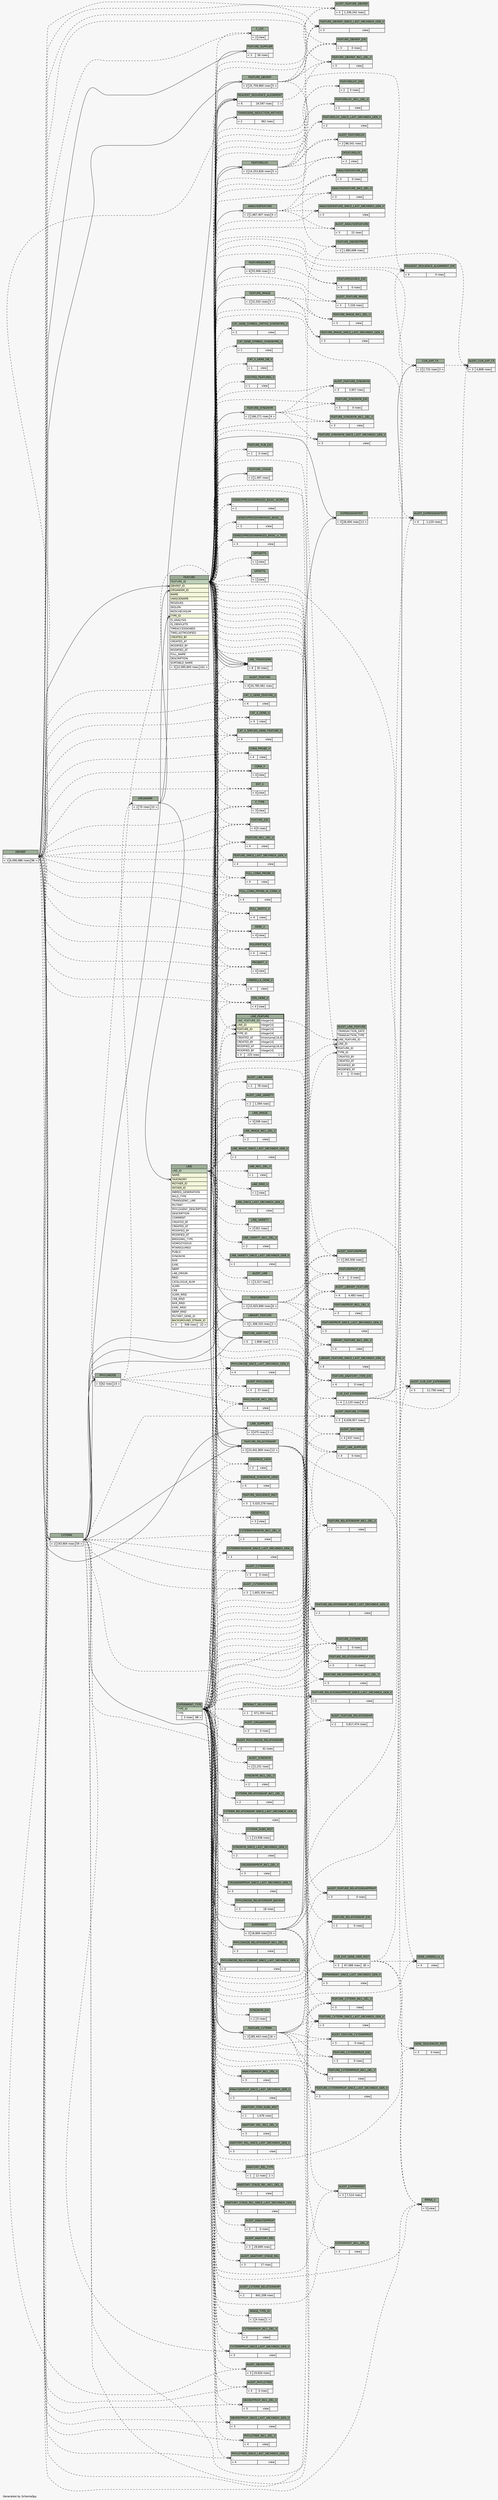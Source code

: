 // dot 2.38.0 on Windows 10 10.0
// SchemaSpy rev Unknown
digraph "impliedTwoDegreesRelationshipsDiagram" {
  graph [
    rankdir="RL"
    bgcolor="#f7f7f7"
    label="\nGenerated by SchemaSpy"
    labeljust="l"
    nodesep="0.18"
    ranksep="0.46"
    fontname="Helvetica"
    fontsize="11"
  ];
  node [
    fontname="Helvetica"
    fontsize="11"
    shape="plaintext"
  ];
  edge [
    arrowsize="0.8"
  ];
  "ANALYSISFEATURE":"elipses":w -> "FEATURE":"FEATURE_ID":e [arrowhead=none dir=back arrowtail=crowodot];
  "ANALYSISFEATURE_EXC":"elipses":w -> "ANALYSISFEATURE":"elipses":e [arrowhead=none dir=back arrowtail=crowodot style=dashed];
  "ANALYSISFEATURE_EXC":"elipses":w -> "FEATURE":"FEATURE_ID":e [arrowhead=none dir=back arrowtail=crowodot style=dashed];
  "ANALYSISFEATURE_INCL_DEL_V":"elipses":w -> "ANALYSISFEATURE":"elipses":e [arrowhead=none dir=back arrowtail=crowodot style=dashed];
  "ANALYSISFEATURE_INCL_DEL_V":"elipses":w -> "FEATURE":"FEATURE_ID":e [arrowhead=none dir=back arrowtail=crowodot style=dashed];
  "ANALYSISFEATURE_SINCE_LAST_SRCHINDX_GEN_V":"elipses":w -> "ANALYSISFEATURE":"elipses":e [arrowhead=none dir=back arrowtail=crowodot style=dashed];
  "ANALYSISFEATURE_SINCE_LAST_SRCHINDX_GEN_V":"elipses":w -> "FEATURE":"FEATURE_ID":e [arrowhead=none dir=back arrowtail=crowodot style=dashed];
  "ANALYSISPROP_INCL_DEL_V":"elipses":w -> "EXPERIMENT_TYPE":"TYPE_ID":e [arrowhead=none dir=back arrowtail=crowodot style=dashed];
  "ANALYSISPROP_SINCE_LAST_SRCHINDX_GEN_V":"elipses":w -> "EXPERIMENT_TYPE":"TYPE_ID":e [arrowhead=none dir=back arrowtail=crowodot style=dashed];
  "ANATOMY_ITEM_SUBS_MQT":"elipses":w -> "EXPERIMENT_TYPE":"TYPE_ID":e [arrowhead=none dir=back arrowtail=crowodot style=dashed];
  "ANATOMY_REL_INCL_DEL_V":"elipses":w -> "EXPERIMENT_TYPE":"TYPE_ID":e [arrowhead=none dir=back arrowtail=crowodot style=dashed];
  "ANATOMY_REL_SINCE_LAST_SRCHINDX_GEN_V":"elipses":w -> "EXPERIMENT_TYPE":"TYPE_ID":e [arrowhead=none dir=back arrowtail=crowodot style=dashed];
  "ANATOMY_REL_TYPE":"elipses":w -> "EXPERIMENT_TYPE":"TYPE_ID":e [arrowhead=none dir=back arrowtail=teeodot style=dashed];
  "ANATOMY_STAGE_REL_INCL_DEL_V":"elipses":w -> "EXPERIMENT_TYPE":"TYPE_ID":e [arrowhead=none dir=back arrowtail=crowodot style=dashed];
  "ANATOMY_STAGE_REL_SINCE_LAST_SRCHINDX_GEN_V":"elipses":w -> "EXPERIMENT_TYPE":"TYPE_ID":e [arrowhead=none dir=back arrowtail=crowodot style=dashed];
  "AUDIT_ANALYSISFEATURE":"elipses":w -> "ANALYSISFEATURE":"elipses":e [arrowhead=none dir=back arrowtail=crowodot style=dashed];
  "AUDIT_ANALYSISFEATURE":"elipses":w -> "FEATURE":"FEATURE_ID":e [arrowhead=none dir=back arrowtail=crowodot style=dashed];
  "AUDIT_ANALYSISPROP":"elipses":w -> "EXPERIMENT_TYPE":"TYPE_ID":e [arrowhead=none dir=back arrowtail=crowodot style=dashed];
  "AUDIT_ANATOMY_REL":"elipses":w -> "EXPERIMENT_TYPE":"TYPE_ID":e [arrowhead=none dir=back arrowtail=crowodot style=dashed];
  "AUDIT_ANATOMY_STAGE_REL":"elipses":w -> "EXPERIMENT_TYPE":"TYPE_ID":e [arrowhead=none dir=back arrowtail=crowodot style=dashed];
  "AUDIT_CUR_EXP_EXPERIMENT":"elipses":w -> "CUR_EXP_EXPERIMENT":"elipses":e [arrowhead=none dir=back arrowtail=crowodot style=dashed];
  "AUDIT_CUR_EXP_EXPERIMENT":"elipses":w -> "EXPERIMENT":"elipses":e [arrowhead=none dir=back arrowtail=crowodot style=dashed];
  "AUDIT_CUR_EXP_EXPERIMENT":"elipses":w -> "LINE":"LINE_ID":e [arrowhead=none dir=back arrowtail=crowodot style=dashed];
  "AUDIT_CUR_EXP_TX":"elipses":w -> "CUR_EXP_EXPERIMENT":"elipses":e [arrowhead=none dir=back arrowtail=crowodot style=dashed];
  "AUDIT_CUR_EXP_TX":"elipses":w -> "CUR_EXP_TX":"elipses":e [arrowhead=none dir=back arrowtail=crowodot style=dashed];
  "AUDIT_CUR_EXP_TX":"elipses":w -> "FEATURE":"FEATURE_ID":e [arrowhead=none dir=back arrowtail=crowodot style=dashed];
  "AUDIT_CVTERM_RELATIONSHIP":"elipses":w -> "EXPERIMENT_TYPE":"TYPE_ID":e [arrowhead=none dir=back arrowtail=crowodot style=dashed];
  "AUDIT_CVTERMPROP":"elipses":w -> "CVTERM":"elipses":e [arrowhead=none dir=back arrowtail=crowodot style=dashed];
  "AUDIT_CVTERMPROP":"elipses":w -> "EXPERIMENT_TYPE":"TYPE_ID":e [arrowhead=none dir=back arrowtail=crowodot style=dashed];
  "AUDIT_CVTERMSYNONYM":"elipses":w -> "CVTERM":"elipses":e [arrowhead=none dir=back arrowtail=crowodot style=dashed];
  "AUDIT_CVTERMSYNONYM":"elipses":w -> "EXPERIMENT_TYPE":"TYPE_ID":e [arrowhead=none dir=back arrowtail=crowodot style=dashed];
  "AUDIT_DBXREFPROP":"elipses":w -> "DBXREF":"elipses":e [arrowhead=none dir=back arrowtail=crowodot style=dashed];
  "AUDIT_DBXREFPROP":"elipses":w -> "EXPERIMENT_TYPE":"TYPE_ID":e [arrowhead=none dir=back arrowtail=crowodot style=dashed];
  "AUDIT_EXPERIMENT":"elipses":w -> "EXPERIMENT":"elipses":e [arrowhead=none dir=back arrowtail=crowodot style=dashed];
  "AUDIT_EXPERIMENT":"elipses":w -> "EXPERIMENT_TYPE":"TYPE_ID":e [arrowhead=none dir=back arrowtail=crowodot style=dashed];
  "AUDIT_EXPRESSIONTEST":"elipses":w -> "EXPERIMENT":"elipses":e [arrowhead=none dir=back arrowtail=crowodot style=dashed];
  "AUDIT_EXPRESSIONTEST":"elipses":w -> "EXPRESSIONTEST":"elipses":e [arrowhead=none dir=back arrowtail=crowodot style=dashed];
  "AUDIT_EXPRESSIONTEST":"elipses":w -> "FEATURE":"FEATURE_ID":e [arrowhead=none dir=back arrowtail=crowodot style=dashed];
  "AUDIT_FEATURE":"elipses":w -> "DBXREF":"elipses":e [arrowhead=none dir=back arrowtail=crowodot style=dashed];
  "AUDIT_FEATURE":"elipses":w -> "FEATURE":"FEATURE_ID":e [arrowhead=none dir=back arrowtail=crowodot style=dashed];
  "AUDIT_FEATURE":"elipses":w -> "EXPERIMENT_TYPE":"TYPE_ID":e [arrowhead=none dir=back arrowtail=crowodot style=dashed];
  "AUDIT_FEATURE_CVTERM":"elipses":w -> "CVTERM":"elipses":e [arrowhead=none dir=back arrowtail=crowodot style=dashed];
  "AUDIT_FEATURE_CVTERM":"elipses":w -> "FEATURE_CVTERM":"elipses":e [arrowhead=none dir=back arrowtail=crowodot style=dashed];
  "AUDIT_FEATURE_CVTERM":"elipses":w -> "FEATURE":"FEATURE_ID":e [arrowhead=none dir=back arrowtail=crowodot style=dashed];
  "AUDIT_FEATURE_CVTERMPROP":"elipses":w -> "FEATURE_CVTERM":"elipses":e [arrowhead=none dir=back arrowtail=crowodot style=dashed];
  "AUDIT_FEATURE_CVTERMPROP":"elipses":w -> "EXPERIMENT_TYPE":"TYPE_ID":e [arrowhead=none dir=back arrowtail=crowodot style=dashed];
  "AUDIT_FEATURE_DBXREF":"elipses":w -> "DBXREF":"elipses":e [arrowhead=none dir=back arrowtail=crowodot style=dashed];
  "AUDIT_FEATURE_DBXREF":"elipses":w -> "FEATURE_DBXREF":"elipses":e [arrowhead=none dir=back arrowtail=crowodot style=dashed];
  "AUDIT_FEATURE_DBXREF":"elipses":w -> "FEATURE":"FEATURE_ID":e [arrowhead=none dir=back arrowtail=crowodot style=dashed];
  "AUDIT_FEATURE_IMAGE":"elipses":w -> "FEATURE":"FEATURE_ID":e [arrowhead=none dir=back arrowtail=crowodot style=dashed];
  "AUDIT_FEATURE_IMAGE":"elipses":w -> "FEATURE_IMAGE":"elipses":e [arrowhead=none dir=back arrowtail=crowodot style=dashed];
  "AUDIT_FEATURE_RELATIONSHIP":"elipses":w -> "FEATURE_RELATIONSHIP":"elipses":e [arrowhead=none dir=back arrowtail=crowodot style=dashed];
  "AUDIT_FEATURE_RELATIONSHIP":"elipses":w -> "EXPERIMENT_TYPE":"TYPE_ID":e [arrowhead=none dir=back arrowtail=crowodot style=dashed];
  "AUDIT_FEATURE_RELATIONSHIPPROP":"elipses":w -> "FEATURE_RELATIONSHIP":"elipses":e [arrowhead=none dir=back arrowtail=crowodot style=dashed];
  "AUDIT_FEATURE_RELATIONSHIPPROP":"elipses":w -> "EXPERIMENT_TYPE":"TYPE_ID":e [arrowhead=none dir=back arrowtail=crowodot style=dashed];
  "AUDIT_FEATURE_SYNONYM":"elipses":w -> "FEATURE":"FEATURE_ID":e [arrowhead=none dir=back arrowtail=crowodot style=dashed];
  "AUDIT_FEATURE_SYNONYM":"elipses":w -> "FEATURE_SYNONYM":"elipses":e [arrowhead=none dir=back arrowtail=crowodot style=dashed];
  "AUDIT_FEATURELOC":"elipses":w -> "FEATURE":"FEATURE_ID":e [arrowhead=none dir=back arrowtail=crowodot style=dashed];
  "AUDIT_FEATURELOC":"elipses":w -> "FEATURELOC":"elipses":e [arrowhead=none dir=back arrowtail=crowodot style=dashed];
  "AUDIT_FEATUREPROP":"elipses":w -> "FEATURE":"FEATURE_ID":e [arrowhead=none dir=back arrowtail=crowodot style=dashed];
  "AUDIT_FEATUREPROP":"elipses":w -> "FEATUREPROP":"elipses":e [arrowhead=none dir=back arrowtail=crowodot style=dashed];
  "AUDIT_FEATUREPROP":"elipses":w -> "EXPERIMENT_TYPE":"TYPE_ID":e [arrowhead=none dir=back arrowtail=crowodot style=dashed];
  "AUDIT_LIBRARY_FEATURE":"elipses":w -> "FEATURE":"FEATURE_ID":e [arrowhead=none dir=back arrowtail=crowodot style=dashed];
  "AUDIT_LIBRARY_FEATURE":"elipses":w -> "LIBRARY_FEATURE":"elipses":e [arrowhead=none dir=back arrowtail=crowodot style=dashed];
  "AUDIT_LIBRARY_FEATURE":"elipses":w -> "EXPERIMENT_TYPE":"TYPE_ID":e [arrowhead=none dir=back arrowtail=crowodot style=dashed];
  "AUDIT_LINE":"elipses":w -> "LINE":"LINE_ID":e [arrowhead=none dir=back arrowtail=crowodot style=dashed];
  "AUDIT_LINE_FEATURE":"FEATURE_ID":w -> "FEATURE":"FEATURE_ID":e [arrowhead=none dir=back arrowtail=crowodot style=dashed];
  "AUDIT_LINE_FEATURE":"LINE_FEATURE_ID":w -> "LINE_FEATURE":"LINE_FEATURE_ID.type":e [arrowhead=none dir=back arrowtail=crowodot style=dashed];
  "AUDIT_LINE_FEATURE":"LINE_ID":w -> "LINE":"LINE_ID":e [arrowhead=none dir=back arrowtail=crowodot style=dashed];
  "AUDIT_LINE_FEATURE":"TYPE_ID":w -> "EXPERIMENT_TYPE":"TYPE_ID":e [arrowhead=none dir=back arrowtail=crowodot style=dashed];
  "AUDIT_LINE_IMAGE":"elipses":w -> "LINE":"LINE_ID":e [arrowhead=none dir=back arrowtail=crowodot style=dashed];
  "AUDIT_LINE_SUPPLIER":"elipses":w -> "DBXREF":"elipses":e [arrowhead=none dir=back arrowtail=crowodot style=dashed];
  "AUDIT_LINE_SUPPLIER":"elipses":w -> "LINE":"LINE_ID":e [arrowhead=none dir=back arrowtail=crowodot style=dashed];
  "AUDIT_LINE_SUPPLIER":"elipses":w -> "LINE_SUPPLIER":"elipses":e [arrowhead=none dir=back arrowtail=crowodot style=dashed];
  "AUDIT_LINE_VARIETY":"elipses":w -> "LINE":"LINE_ID":e [arrowhead=none dir=back arrowtail=crowodot style=dashed];
  "AUDIT_ORGANISMPROP":"elipses":w -> "EXPERIMENT_TYPE":"TYPE_ID":e [arrowhead=none dir=back arrowtail=crowodot style=dashed];
  "AUDIT_PHYLONODE":"elipses":w -> "FEATURE":"FEATURE_ID":e [arrowhead=none dir=back arrowtail=crowodot style=dashed];
  "AUDIT_PHYLONODE":"elipses":w -> "PHYLONODE":"elipses":e [arrowhead=none dir=back arrowtail=crowodot style=dashed];
  "AUDIT_PHYLONODE":"elipses":w -> "EXPERIMENT_TYPE":"TYPE_ID":e [arrowhead=none dir=back arrowtail=crowodot style=dashed];
  "AUDIT_PHYLONODE_RELATIONSHIP":"elipses":w -> "EXPERIMENT_TYPE":"TYPE_ID":e [arrowhead=none dir=back arrowtail=crowodot style=dashed];
  "AUDIT_PHYLOTREE":"elipses":w -> "DBXREF":"elipses":e [arrowhead=none dir=back arrowtail=crowodot style=dashed];
  "AUDIT_PHYLOTREE":"elipses":w -> "EXPERIMENT_TYPE":"TYPE_ID":e [arrowhead=none dir=back arrowtail=crowodot style=dashed];
  "AUDIT_SPECIMEN":"elipses":w -> "EXPERIMENT":"elipses":e [arrowhead=none dir=back arrowtail=crowodot style=dashed];
  "AUDIT_SPECIMEN":"elipses":w -> "LINE":"LINE_ID":e [arrowhead=none dir=back arrowtail=crowodot style=dashed];
  "AUDIT_SYNONYM":"elipses":w -> "EXPERIMENT_TYPE":"TYPE_ID":e [arrowhead=none dir=back arrowtail=crowodot style=dashed];
  "CAT_GENE_SYMBOL_ORTHO_SYNONYMS_V":"elipses":w -> "FEATURE":"FEATURE_ID":e [arrowhead=none dir=back arrowtail=crowodot style=dashed];
  "CAT_GENE_SYMBOL_SYNONYMS_V":"elipses":w -> "FEATURE":"FEATURE_ID":e [arrowhead=none dir=back arrowtail=crowodot style=dashed];
  "CAT_X_GENE_DB_V":"elipses":w -> "FEATURE":"FEATURE_ID":e [arrowhead=none dir=back arrowtail=crowodot style=dashed];
  "CAT_X_GENE_FEATURE_V":"elipses":w -> "DBXREF":"elipses":e [arrowhead=none dir=back arrowtail=crowodot style=dashed];
  "CAT_X_GENE_FEATURE_V":"elipses":w -> "FEATURE":"FEATURE_ID":e [arrowhead=none dir=back arrowtail=crowodot style=dashed];
  "CAT_X_GENE_FEATURE_V":"elipses":w -> "EXPERIMENT_TYPE":"TYPE_ID":e [arrowhead=none dir=back arrowtail=crowodot style=dashed];
  "CAT_X_GENE_V":"elipses":w -> "DBXREF":"elipses":e [arrowhead=none dir=back arrowtail=crowodot style=dashed];
  "CAT_X_GENE_V":"elipses":w -> "FEATURE":"FEATURE_ID":e [arrowhead=none dir=back arrowtail=crowodot style=dashed];
  "CAT_X_GENE_V":"elipses":w -> "EXPERIMENT_TYPE":"TYPE_ID":e [arrowhead=none dir=back arrowtail=crowodot style=dashed];
  "CAT_X_SPECIES_GENE_FEATURE_V":"elipses":w -> "DBXREF":"elipses":e [arrowhead=none dir=back arrowtail=crowodot style=dashed];
  "CAT_X_SPECIES_GENE_FEATURE_V":"elipses":w -> "FEATURE":"FEATURE_ID":e [arrowhead=none dir=back arrowtail=crowodot style=dashed];
  "CAT_X_SPECIES_GENE_FEATURE_V":"elipses":w -> "EXPERIMENT_TYPE":"TYPE_ID":e [arrowhead=none dir=back arrowtail=crowodot style=dashed];
  "CDNA_PROBE_V":"elipses":w -> "DBXREF":"elipses":e [arrowhead=none dir=back arrowtail=crowodot style=dashed];
  "CDNA_PROBE_V":"elipses":w -> "FEATURE":"FEATURE_ID":e [arrowhead=none dir=back arrowtail=crowodot style=dashed];
  "CDNA_PROBE_V":"elipses":w -> "EXPERIMENT_TYPE":"TYPE_ID":e [arrowhead=none dir=back arrowtail=crowodot style=dashed];
  "CDNA_V":"elipses":w -> "DBXREF":"elipses":e [arrowhead=none dir=back arrowtail=crowodot style=dashed];
  "CDNA_V":"elipses":w -> "FEATURE":"FEATURE_ID":e [arrowhead=none dir=back arrowtail=crowodot style=dashed];
  "CDNA_V":"elipses":w -> "EXPERIMENT_TYPE":"TYPE_ID":e [arrowhead=none dir=back arrowtail=crowodot style=dashed];
  "COCITED_FEATURES_V":"elipses":w -> "FEATURE":"FEATURE_ID":e [arrowhead=none dir=back arrowtail=crowodot style=dashed];
  "CUR_EXP_EXPERIMENT":"elipses":w -> "EXPERIMENT":"elipses":e [arrowhead=none dir=back arrowtail=crowodot style=dashed];
  "CUR_EXP_EXPERIMENT":"elipses":w -> "LINE":"LINE_ID":e [arrowhead=none dir=back arrowtail=crowodot style=dashed];
  "CUR_EXP_GENE_HIER_MQT":"elipses":w -> "FEATURE_RELATIONSHIP":"elipses":e [arrowhead=none dir=back arrowtail=crowodot style=dashed];
  "CUR_EXP_GENE_HIER_MQT":"elipses":w -> "EXPERIMENT_TYPE":"TYPE_ID":e [arrowhead=none dir=back arrowtail=crowodot style=dashed];
  "CUR_EXP_TX":"elipses":w -> "CUR_EXP_EXPERIMENT":"elipses":e [arrowhead=none dir=back arrowtail=crowodot];
  "CUR_EXP_TX":"elipses":w -> "FEATURE":"FEATURE_ID":e [arrowhead=none dir=back arrowtail=crowodot style=dashed];
  "CVTERM":"elipses":w -> "DBXREF":"elipses":e [arrowhead=none dir=back arrowtail=crowodot];
  "CVTERM_RELATIONSHIP_INCL_DEL_V":"elipses":w -> "EXPERIMENT_TYPE":"TYPE_ID":e [arrowhead=none dir=back arrowtail=crowodot style=dashed];
  "CVTERM_RELATIONSHIP_SINCE_LAST_SRCHINDX_GEN_V":"elipses":w -> "EXPERIMENT_TYPE":"TYPE_ID":e [arrowhead=none dir=back arrowtail=crowodot style=dashed];
  "CVTERM_SUBS_MQT":"elipses":w -> "EXPERIMENT_TYPE":"TYPE_ID":e [arrowhead=none dir=back arrowtail=crowodot style=dashed];
  "CVTERMPROP_INCL_DEL_V":"elipses":w -> "CVTERM":"elipses":e [arrowhead=none dir=back arrowtail=crowodot style=dashed];
  "CVTERMPROP_INCL_DEL_V":"elipses":w -> "EXPERIMENT_TYPE":"TYPE_ID":e [arrowhead=none dir=back arrowtail=crowodot style=dashed];
  "CVTERMPROP_SINCE_LAST_SRCHINDX_GEN_V":"elipses":w -> "CVTERM":"elipses":e [arrowhead=none dir=back arrowtail=crowodot style=dashed];
  "CVTERMPROP_SINCE_LAST_SRCHINDX_GEN_V":"elipses":w -> "EXPERIMENT_TYPE":"TYPE_ID":e [arrowhead=none dir=back arrowtail=crowodot style=dashed];
  "CVTERMSYNONYM_INCL_DEL_V":"elipses":w -> "CVTERM":"elipses":e [arrowhead=none dir=back arrowtail=crowodot style=dashed];
  "CVTERMSYNONYM_INCL_DEL_V":"elipses":w -> "EXPERIMENT_TYPE":"TYPE_ID":e [arrowhead=none dir=back arrowtail=crowodot style=dashed];
  "CVTERMSYNONYM_SINCE_LAST_SRCHINDX_GEN_V":"elipses":w -> "CVTERM":"elipses":e [arrowhead=none dir=back arrowtail=crowodot style=dashed];
  "CVTERMSYNONYM_SINCE_LAST_SRCHINDX_GEN_V":"elipses":w -> "EXPERIMENT_TYPE":"TYPE_ID":e [arrowhead=none dir=back arrowtail=crowodot style=dashed];
  "DBXREFPROP_INCL_DEL_V":"elipses":w -> "DBXREF":"elipses":e [arrowhead=none dir=back arrowtail=crowodot style=dashed];
  "DBXREFPROP_INCL_DEL_V":"elipses":w -> "EXPERIMENT_TYPE":"TYPE_ID":e [arrowhead=none dir=back arrowtail=crowodot style=dashed];
  "DBXREFPROP_SINCE_LAST_SRCHINDX_GEN_V":"elipses":w -> "DBXREF":"elipses":e [arrowhead=none dir=back arrowtail=crowodot style=dashed];
  "DBXREFPROP_SINCE_LAST_SRCHINDX_GEN_V":"elipses":w -> "EXPERIMENT_TYPE":"TYPE_ID":e [arrowhead=none dir=back arrowtail=crowodot style=dashed];
  "DFEATURELOC":"elipses":w -> "FEATURE":"FEATURE_ID":e [arrowhead=none dir=back arrowtail=crowodot style=dashed];
  "DFEATURELOC":"elipses":w -> "FEATURELOC":"elipses":e [arrowhead=none dir=back arrowtail=crowodot style=dashed];
  "EST_V":"elipses":w -> "DBXREF":"elipses":e [arrowhead=none dir=back arrowtail=crowodot style=dashed];
  "EST_V":"elipses":w -> "FEATURE":"FEATURE_ID":e [arrowhead=none dir=back arrowtail=crowodot style=dashed];
  "EST_V":"elipses":w -> "EXPERIMENT_TYPE":"TYPE_ID":e [arrowhead=none dir=back arrowtail=crowodot style=dashed];
  "EXPERIMENT":"elipses":w -> "EXPERIMENT_TYPE":"TYPE_ID":e [arrowhead=none dir=back arrowtail=crowodot];
  "EXPERIMENT_INCL_DEL_V":"elipses":w -> "EXPERIMENT":"elipses":e [arrowhead=none dir=back arrowtail=crowodot style=dashed];
  "EXPERIMENT_INCL_DEL_V":"elipses":w -> "EXPERIMENT_TYPE":"TYPE_ID":e [arrowhead=none dir=back arrowtail=crowodot style=dashed];
  "EXPERIMENT_SINCE_LAST_SRCHINDX_GEN_V":"elipses":w -> "EXPERIMENT":"elipses":e [arrowhead=none dir=back arrowtail=crowodot style=dashed];
  "EXPERIMENT_SINCE_LAST_SRCHINDX_GEN_V":"elipses":w -> "EXPERIMENT_TYPE":"TYPE_ID":e [arrowhead=none dir=back arrowtail=crowodot style=dashed];
  "EXPRESSIONTEST":"elipses":w -> "EXPERIMENT":"elipses":e [arrowhead=none dir=back arrowtail=crowodot];
  "EXPRESSIONTEST":"elipses":w -> "FEATURE":"FEATURE_ID":e [arrowhead=none dir=back arrowtail=crowodot];
  "F_LOC":"elipses":w -> "DBXREF":"elipses":e [arrowhead=none dir=back arrowtail=crowodot style=dashed];
  "F_LOC":"elipses":w -> "FEATURE":"FEATURE_ID":e [arrowhead=none dir=back arrowtail=crowodot style=dashed];
  "F_TYPE":"elipses":w -> "DBXREF":"elipses":e [arrowhead=none dir=back arrowtail=crowodot style=dashed];
  "F_TYPE":"elipses":w -> "FEATURE":"FEATURE_ID":e [arrowhead=none dir=back arrowtail=crowodot style=dashed];
  "F_TYPE":"elipses":w -> "EXPERIMENT_TYPE":"TYPE_ID":e [arrowhead=none dir=back arrowtail=crowodot style=dashed];
  "FEATURE":"DBXREF_ID":w -> "DBXREF":"elipses":e [arrowhead=none dir=back arrowtail=crowodot];
  "FEATURE":"ORGANISM_ID":w -> "ORGANISM":"elipses":e [arrowhead=none dir=back arrowtail=crowodot];
  "FEATURE":"TYPE_ID":w -> "CVTERM":"elipses":e [arrowhead=none dir=back arrowtail=crowodot];
  "FEATURE_ANATOMY_ITEM":"elipses":w -> "FEATURE":"FEATURE_ID":e [arrowhead=none dir=back arrowtail=crowodot];
  "FEATURE_ANATOMY_ITEM":"elipses":w -> "CVTERM":"elipses":e [arrowhead=none dir=back arrowtail=crowodot];
  "FEATURE_ANATOMY_ITEM_EXC":"elipses":w -> "FEATURE_ANATOMY_ITEM":"elipses":e [arrowhead=none dir=back arrowtail=crowodot style=dashed];
  "FEATURE_ANATOMY_ITEM_EXC":"elipses":w -> "FEATURE":"FEATURE_ID":e [arrowhead=none dir=back arrowtail=crowodot style=dashed];
  "FEATURE_ANATOMY_ITEM_EXC":"elipses":w -> "EXPERIMENT_TYPE":"TYPE_ID":e [arrowhead=none dir=back arrowtail=crowodot style=dashed];
  "FEATURE_CVTERM":"elipses":w -> "CVTERM":"elipses":e [arrowhead=none dir=back arrowtail=crowodot];
  "FEATURE_CVTERM":"elipses":w -> "FEATURE":"FEATURE_ID":e [arrowhead=none dir=back arrowtail=crowodot];
  "FEATURE_CVTERM":"elipses":w -> "EXPERIMENT_TYPE":"TYPE_ID":e [arrowhead=none dir=back arrowtail=crowodot style=dashed];
  "FEATURE_CVTERM_EXC":"elipses":w -> "CVTERM":"elipses":e [arrowhead=none dir=back arrowtail=crowodot style=dashed];
  "FEATURE_CVTERM_EXC":"elipses":w -> "FEATURE_CVTERM":"elipses":e [arrowhead=none dir=back arrowtail=crowodot style=dashed];
  "FEATURE_CVTERM_EXC":"elipses":w -> "FEATURE":"FEATURE_ID":e [arrowhead=none dir=back arrowtail=crowodot style=dashed];
  "FEATURE_CVTERM_INCL_DEL_V":"elipses":w -> "CVTERM":"elipses":e [arrowhead=none dir=back arrowtail=crowodot style=dashed];
  "FEATURE_CVTERM_INCL_DEL_V":"elipses":w -> "FEATURE_CVTERM":"elipses":e [arrowhead=none dir=back arrowtail=crowodot style=dashed];
  "FEATURE_CVTERM_INCL_DEL_V":"elipses":w -> "FEATURE":"FEATURE_ID":e [arrowhead=none dir=back arrowtail=crowodot style=dashed];
  "FEATURE_CVTERM_SINCE_LAST_SRCHINDX_GEN_V":"elipses":w -> "CVTERM":"elipses":e [arrowhead=none dir=back arrowtail=crowodot style=dashed];
  "FEATURE_CVTERM_SINCE_LAST_SRCHINDX_GEN_V":"elipses":w -> "FEATURE_CVTERM":"elipses":e [arrowhead=none dir=back arrowtail=crowodot style=dashed];
  "FEATURE_CVTERM_SINCE_LAST_SRCHINDX_GEN_V":"elipses":w -> "FEATURE":"FEATURE_ID":e [arrowhead=none dir=back arrowtail=crowodot style=dashed];
  "FEATURE_CVTERMPROP_EXC":"elipses":w -> "FEATURE_CVTERM":"elipses":e [arrowhead=none dir=back arrowtail=crowodot style=dashed];
  "FEATURE_CVTERMPROP_EXC":"elipses":w -> "EXPERIMENT_TYPE":"TYPE_ID":e [arrowhead=none dir=back arrowtail=crowodot style=dashed];
  "FEATURE_CVTERMPROP_INCL_DEL_V":"elipses":w -> "FEATURE_CVTERM":"elipses":e [arrowhead=none dir=back arrowtail=crowodot style=dashed];
  "FEATURE_CVTERMPROP_INCL_DEL_V":"elipses":w -> "EXPERIMENT_TYPE":"TYPE_ID":e [arrowhead=none dir=back arrowtail=crowodot style=dashed];
  "FEATURE_CVTERMPROP_SINCE_LAST_SRCHINDX_GEN_V":"elipses":w -> "FEATURE_CVTERM":"elipses":e [arrowhead=none dir=back arrowtail=crowodot style=dashed];
  "FEATURE_CVTERMPROP_SINCE_LAST_SRCHINDX_GEN_V":"elipses":w -> "EXPERIMENT_TYPE":"TYPE_ID":e [arrowhead=none dir=back arrowtail=crowodot style=dashed];
  "FEATURE_DBXREF":"elipses":w -> "DBXREF":"elipses":e [arrowhead=none dir=back arrowtail=crowodot];
  "FEATURE_DBXREF":"elipses":w -> "FEATURE":"FEATURE_ID":e [arrowhead=none dir=back arrowtail=crowodot];
  "FEATURE_DBXREF_EXC":"elipses":w -> "DBXREF":"elipses":e [arrowhead=none dir=back arrowtail=crowodot style=dashed];
  "FEATURE_DBXREF_EXC":"elipses":w -> "FEATURE_DBXREF":"elipses":e [arrowhead=none dir=back arrowtail=crowodot style=dashed];
  "FEATURE_DBXREF_EXC":"elipses":w -> "FEATURE":"FEATURE_ID":e [arrowhead=none dir=back arrowtail=crowodot style=dashed];
  "FEATURE_DBXREF_INCL_DEL_V":"elipses":w -> "DBXREF":"elipses":e [arrowhead=none dir=back arrowtail=crowodot style=dashed];
  "FEATURE_DBXREF_INCL_DEL_V":"elipses":w -> "FEATURE_DBXREF":"elipses":e [arrowhead=none dir=back arrowtail=crowodot style=dashed];
  "FEATURE_DBXREF_INCL_DEL_V":"elipses":w -> "FEATURE":"FEATURE_ID":e [arrowhead=none dir=back arrowtail=crowodot style=dashed];
  "FEATURE_DBXREF_SINCE_LAST_SRCHINDX_GEN_V":"elipses":w -> "DBXREF":"elipses":e [arrowhead=none dir=back arrowtail=crowodot style=dashed];
  "FEATURE_DBXREF_SINCE_LAST_SRCHINDX_GEN_V":"elipses":w -> "FEATURE_DBXREF":"elipses":e [arrowhead=none dir=back arrowtail=crowodot style=dashed];
  "FEATURE_DBXREF_SINCE_LAST_SRCHINDX_GEN_V":"elipses":w -> "FEATURE":"FEATURE_ID":e [arrowhead=none dir=back arrowtail=crowodot style=dashed];
  "FEATURE_DBXREFPROP":"elipses":w -> "FEATURE_DBXREF":"elipses":e [arrowhead=none dir=back arrowtail=crowodot style=dashed];
  "FEATURE_DBXREFPROP":"elipses":w -> "EXPERIMENT_TYPE":"TYPE_ID":e [arrowhead=none dir=back arrowtail=crowodot style=dashed];
  "FEATURE_EXC":"elipses":w -> "DBXREF":"elipses":e [arrowhead=none dir=back arrowtail=crowodot style=dashed];
  "FEATURE_EXC":"elipses":w -> "FEATURE":"FEATURE_ID":e [arrowhead=none dir=back arrowtail=crowodot style=dashed];
  "FEATURE_EXC":"elipses":w -> "EXPERIMENT_TYPE":"TYPE_ID":e [arrowhead=none dir=back arrowtail=crowodot style=dashed];
  "FEATURE_IMAGE":"elipses":w -> "FEATURE":"FEATURE_ID":e [arrowhead=none dir=back arrowtail=crowodot];
  "FEATURE_IMAGE_INCL_DEL_V":"elipses":w -> "FEATURE":"FEATURE_ID":e [arrowhead=none dir=back arrowtail=crowodot style=dashed];
  "FEATURE_IMAGE_INCL_DEL_V":"elipses":w -> "FEATURE_IMAGE":"elipses":e [arrowhead=none dir=back arrowtail=crowodot style=dashed];
  "FEATURE_IMAGE_SINCE_LAST_SRCHINDX_GEN_V":"elipses":w -> "FEATURE":"FEATURE_ID":e [arrowhead=none dir=back arrowtail=crowodot style=dashed];
  "FEATURE_IMAGE_SINCE_LAST_SRCHINDX_GEN_V":"elipses":w -> "FEATURE_IMAGE":"elipses":e [arrowhead=none dir=back arrowtail=crowodot style=dashed];
  "FEATURE_INCL_DEL_V":"elipses":w -> "DBXREF":"elipses":e [arrowhead=none dir=back arrowtail=crowodot style=dashed];
  "FEATURE_INCL_DEL_V":"elipses":w -> "FEATURE":"FEATURE_ID":e [arrowhead=none dir=back arrowtail=crowodot style=dashed];
  "FEATURE_INCL_DEL_V":"elipses":w -> "EXPERIMENT_TYPE":"TYPE_ID":e [arrowhead=none dir=back arrowtail=crowodot style=dashed];
  "FEATURE_PUB_EXC":"elipses":w -> "FEATURE":"FEATURE_ID":e [arrowhead=none dir=back arrowtail=crowodot style=dashed];
  "FEATURE_RELATIONSHIP":"elipses":w -> "FEATURE":"FEATURE_ID":e [arrowhead=none dir=back arrowtail=crowodot];
  "FEATURE_RELATIONSHIP":"elipses":w -> "FEATURE":"FEATURE_ID":e [arrowhead=none dir=back arrowtail=crowodot];
  "FEATURE_RELATIONSHIP":"elipses":w -> "CVTERM":"elipses":e [arrowhead=none dir=back arrowtail=crowodot];
  "FEATURE_RELATIONSHIP_EXC":"elipses":w -> "FEATURE_RELATIONSHIP":"elipses":e [arrowhead=none dir=back arrowtail=crowodot style=dashed];
  "FEATURE_RELATIONSHIP_EXC":"elipses":w -> "EXPERIMENT_TYPE":"TYPE_ID":e [arrowhead=none dir=back arrowtail=crowodot style=dashed];
  "FEATURE_RELATIONSHIP_INCL_DEL_V":"elipses":w -> "FEATURE_RELATIONSHIP":"elipses":e [arrowhead=none dir=back arrowtail=crowodot style=dashed];
  "FEATURE_RELATIONSHIP_INCL_DEL_V":"elipses":w -> "EXPERIMENT_TYPE":"TYPE_ID":e [arrowhead=none dir=back arrowtail=crowodot style=dashed];
  "FEATURE_RELATIONSHIP_SINCE_LAST_SRCHINDX_GEN_V":"elipses":w -> "FEATURE_RELATIONSHIP":"elipses":e [arrowhead=none dir=back arrowtail=crowodot style=dashed];
  "FEATURE_RELATIONSHIP_SINCE_LAST_SRCHINDX_GEN_V":"elipses":w -> "EXPERIMENT_TYPE":"TYPE_ID":e [arrowhead=none dir=back arrowtail=crowodot style=dashed];
  "FEATURE_RELATIONSHIPPROP_EXC":"elipses":w -> "FEATURE_RELATIONSHIP":"elipses":e [arrowhead=none dir=back arrowtail=crowodot style=dashed];
  "FEATURE_RELATIONSHIPPROP_EXC":"elipses":w -> "EXPERIMENT_TYPE":"TYPE_ID":e [arrowhead=none dir=back arrowtail=crowodot style=dashed];
  "FEATURE_RELATIONSHIPPROP_INCL_DEL_V":"elipses":w -> "FEATURE_RELATIONSHIP":"elipses":e [arrowhead=none dir=back arrowtail=crowodot style=dashed];
  "FEATURE_RELATIONSHIPPROP_INCL_DEL_V":"elipses":w -> "EXPERIMENT_TYPE":"TYPE_ID":e [arrowhead=none dir=back arrowtail=crowodot style=dashed];
  "FEATURE_RELATIONSHIPPROP_SINCE_LAST_SRCHINDX_GEN_V":"elipses":w -> "FEATURE_RELATIONSHIP":"elipses":e [arrowhead=none dir=back arrowtail=crowodot style=dashed];
  "FEATURE_RELATIONSHIPPROP_SINCE_LAST_SRCHINDX_GEN_V":"elipses":w -> "EXPERIMENT_TYPE":"TYPE_ID":e [arrowhead=none dir=back arrowtail=crowodot style=dashed];
  "FEATURE_SEQUENCE_MQT":"elipses":w -> "FEATURE":"FEATURE_ID":e [arrowhead=none dir=back arrowtail=crowodot style=dashed];
  "FEATURE_SEQUENCE_MQT":"elipses":w -> "EXPERIMENT_TYPE":"TYPE_ID":e [arrowhead=none dir=back arrowtail=crowodot style=dashed];
  "FEATURE_SINCE_LAST_SRCHINDX_GEN_V":"elipses":w -> "DBXREF":"elipses":e [arrowhead=none dir=back arrowtail=crowodot style=dashed];
  "FEATURE_SINCE_LAST_SRCHINDX_GEN_V":"elipses":w -> "FEATURE":"FEATURE_ID":e [arrowhead=none dir=back arrowtail=crowodot style=dashed];
  "FEATURE_SINCE_LAST_SRCHINDX_GEN_V":"elipses":w -> "EXPERIMENT_TYPE":"TYPE_ID":e [arrowhead=none dir=back arrowtail=crowodot style=dashed];
  "FEATURE_SUPPLIER":"elipses":w -> "DBXREF":"elipses":e [arrowhead=none dir=back arrowtail=crowodot];
  "FEATURE_SUPPLIER":"elipses":w -> "FEATURE":"FEATURE_ID":e [arrowhead=none dir=back arrowtail=crowodot];
  "FEATURE_SYNONYM":"elipses":w -> "FEATURE":"FEATURE_ID":e [arrowhead=none dir=back arrowtail=crowodot];
  "FEATURE_SYNONYM_EXC":"elipses":w -> "FEATURE":"FEATURE_ID":e [arrowhead=none dir=back arrowtail=crowodot style=dashed];
  "FEATURE_SYNONYM_EXC":"elipses":w -> "FEATURE_SYNONYM":"elipses":e [arrowhead=none dir=back arrowtail=crowodot style=dashed];
  "FEATURE_SYNONYM_INCL_DEL_V":"elipses":w -> "FEATURE":"FEATURE_ID":e [arrowhead=none dir=back arrowtail=crowodot style=dashed];
  "FEATURE_SYNONYM_INCL_DEL_V":"elipses":w -> "FEATURE_SYNONYM":"elipses":e [arrowhead=none dir=back arrowtail=crowodot style=dashed];
  "FEATURE_SYNONYM_SINCE_LAST_SRCHINDX_GEN_V":"elipses":w -> "FEATURE":"FEATURE_ID":e [arrowhead=none dir=back arrowtail=crowodot style=dashed];
  "FEATURE_SYNONYM_SINCE_LAST_SRCHINDX_GEN_V":"elipses":w -> "FEATURE_SYNONYM":"elipses":e [arrowhead=none dir=back arrowtail=crowodot style=dashed];
  "FEATURE_USAGE":"elipses":w -> "FEATURE":"FEATURE_ID":e [arrowhead=none dir=back arrowtail=crowodot];
  "FEATURELOC":"elipses":w -> "FEATURE":"FEATURE_ID":e [arrowhead=none dir=back arrowtail=crowodot];
  "FEATURELOC":"elipses":w -> "FEATURE":"FEATURE_ID":e [arrowhead=none dir=back arrowtail=crowodot];
  "FEATURELOC_EXC":"elipses":w -> "FEATURE":"FEATURE_ID":e [arrowhead=none dir=back arrowtail=crowodot style=dashed];
  "FEATURELOC_EXC":"elipses":w -> "FEATURELOC":"elipses":e [arrowhead=none dir=back arrowtail=crowodot style=dashed];
  "FEATURELOC_INCL_DEL_V":"elipses":w -> "FEATURE":"FEATURE_ID":e [arrowhead=none dir=back arrowtail=crowodot style=dashed];
  "FEATURELOC_INCL_DEL_V":"elipses":w -> "FEATURELOC":"elipses":e [arrowhead=none dir=back arrowtail=crowodot style=dashed];
  "FEATURELOC_SINCE_LAST_SRCHINDX_GEN_V":"elipses":w -> "FEATURE":"FEATURE_ID":e [arrowhead=none dir=back arrowtail=crowodot style=dashed];
  "FEATURELOC_SINCE_LAST_SRCHINDX_GEN_V":"elipses":w -> "FEATURELOC":"elipses":e [arrowhead=none dir=back arrowtail=crowodot style=dashed];
  "FEATUREPROP":"elipses":w -> "FEATURE":"FEATURE_ID":e [arrowhead=none dir=back arrowtail=crowodot];
  "FEATUREPROP":"elipses":w -> "CVTERM":"elipses":e [arrowhead=none dir=back arrowtail=crowodot];
  "FEATUREPROP_EXC":"elipses":w -> "FEATURE":"FEATURE_ID":e [arrowhead=none dir=back arrowtail=crowodot style=dashed];
  "FEATUREPROP_EXC":"elipses":w -> "FEATUREPROP":"elipses":e [arrowhead=none dir=back arrowtail=crowodot style=dashed];
  "FEATUREPROP_EXC":"elipses":w -> "EXPERIMENT_TYPE":"TYPE_ID":e [arrowhead=none dir=back arrowtail=crowodot style=dashed];
  "FEATUREPROP_INCL_DEL_V":"elipses":w -> "FEATURE":"FEATURE_ID":e [arrowhead=none dir=back arrowtail=crowodot style=dashed];
  "FEATUREPROP_INCL_DEL_V":"elipses":w -> "FEATUREPROP":"elipses":e [arrowhead=none dir=back arrowtail=crowodot style=dashed];
  "FEATUREPROP_INCL_DEL_V":"elipses":w -> "EXPERIMENT_TYPE":"TYPE_ID":e [arrowhead=none dir=back arrowtail=crowodot style=dashed];
  "FEATUREPROP_SINCE_LAST_SRCHINDX_GEN_V":"elipses":w -> "FEATURE":"FEATURE_ID":e [arrowhead=none dir=back arrowtail=crowodot style=dashed];
  "FEATUREPROP_SINCE_LAST_SRCHINDX_GEN_V":"elipses":w -> "FEATUREPROP":"elipses":e [arrowhead=none dir=back arrowtail=crowodot style=dashed];
  "FEATUREPROP_SINCE_LAST_SRCHINDX_GEN_V":"elipses":w -> "EXPERIMENT_TYPE":"TYPE_ID":e [arrowhead=none dir=back arrowtail=crowodot style=dashed];
  "FEATURESOURCE":"elipses":w -> "FEATURE":"FEATURE_ID":e [arrowhead=none dir=back arrowtail=crowodot];
  "FEATURESOURCE_EXC":"elipses":w -> "FEATURE":"FEATURE_ID":e [arrowhead=none dir=back arrowtail=crowodot style=dashed];
  "FEATURESOURCE_EXC":"elipses":w -> "FEATURESOURCE":"elipses":e [arrowhead=none dir=back arrowtail=crowodot style=dashed];
  "FULL_CDNA_PROBE_V":"elipses":w -> "DBXREF":"elipses":e [arrowhead=none dir=back arrowtail=crowodot style=dashed];
  "FULL_CDNA_PROBE_V":"elipses":w -> "FEATURE":"FEATURE_ID":e [arrowhead=none dir=back arrowtail=crowodot style=dashed];
  "FULL_CDNA_PROBE_V":"elipses":w -> "EXPERIMENT_TYPE":"TYPE_ID":e [arrowhead=none dir=back arrowtail=crowodot style=dashed];
  "FULL_CDNA_PROBE_W_CDNA_V":"elipses":w -> "DBXREF":"elipses":e [arrowhead=none dir=back arrowtail=crowodot style=dashed];
  "FULL_CDNA_PROBE_W_CDNA_V":"elipses":w -> "FEATURE":"FEATURE_ID":e [arrowhead=none dir=back arrowtail=crowodot style=dashed];
  "FULL_CDNA_PROBE_W_CDNA_V":"elipses":w -> "EXPERIMENT_TYPE":"TYPE_ID":e [arrowhead=none dir=back arrowtail=crowodot style=dashed];
  "FULL_MATCH_V":"elipses":w -> "DBXREF":"elipses":e [arrowhead=none dir=back arrowtail=crowodot style=dashed];
  "FULL_MATCH_V":"elipses":w -> "FEATURE":"FEATURE_ID":e [arrowhead=none dir=back arrowtail=crowodot style=dashed];
  "FULL_MATCH_V":"elipses":w -> "EXPERIMENT_TYPE":"TYPE_ID":e [arrowhead=none dir=back arrowtail=crowodot style=dashed];
  "GENE_SEQUENCES_MQT":"elipses":w -> "CUR_EXP_GENE_HIER_MQT":"elipses":e [arrowhead=none dir=back arrowtail=crowodot style=dashed];
  "GENE_SEQUENCES_MQT":"elipses":w -> "EXPERIMENT_TYPE":"TYPE_ID":e [arrowhead=none dir=back arrowtail=crowodot style=dashed];
  "GENE_UMBRELLA_V":"elipses":w -> "FEATURE_RELATIONSHIP":"elipses":e [arrowhead=none dir=back arrowtail=crowodot style=dashed];
  "GENE_UMBRELLA_V":"elipses":w -> "CUR_EXP_GENE_HIER_MQT":"elipses":e [arrowhead=none dir=back arrowtail=crowodot style=dashed];
  "GENE_UMBRELLA_V":"elipses":w -> "EXPERIMENT_TYPE":"TYPE_ID":e [arrowhead=none dir=back arrowtail=crowodot style=dashed];
  "GENE_V":"elipses":w -> "DBXREF":"elipses":e [arrowhead=none dir=back arrowtail=crowodot style=dashed];
  "GENE_V":"elipses":w -> "FEATURE":"FEATURE_ID":e [arrowhead=none dir=back arrowtail=crowodot style=dashed];
  "GENE_V":"elipses":w -> "EXPERIMENT_TYPE":"TYPE_ID":e [arrowhead=none dir=back arrowtail=crowodot style=dashed];
  "GENEEXPRESSIONIMAGES_BASIC_NOIMG_V":"elipses":w -> "FEATURE":"FEATURE_ID":e [arrowhead=none dir=back arrowtail=crowodot style=dashed];
  "GENEEXPRESSIONIMAGES_BASIC_V":"elipses":w -> "FEATURE":"FEATURE_ID":e [arrowhead=none dir=back arrowtail=crowodot style=dashed];
  "GENEEXPRESSIONIMAGES_BASIC_V_TEST":"elipses":w -> "FEATURE":"FEATURE_ID":e [arrowhead=none dir=back arrowtail=crowodot style=dashed];
  "GENEPAGE_SYNONYM_VIEW":"elipses":w -> "FEATURE":"FEATURE_ID":e [arrowhead=none dir=back arrowtail=crowodot style=dashed];
  "GENEPAGE_SYNONYM_VIEW":"elipses":w -> "EXPERIMENT_TYPE":"TYPE_ID":e [arrowhead=none dir=back arrowtail=crowodot style=dashed];
  "GENEPAGE_V":"elipses":w -> "FEATURE":"FEATURE_ID":e [arrowhead=none dir=back arrowtail=crowodot style=dashed];
  "GENEPAGE_V":"elipses":w -> "EXPERIMENT_TYPE":"TYPE_ID":e [arrowhead=none dir=back arrowtail=crowodot style=dashed];
  "GENEPAGE_VIEW":"elipses":w -> "FEATURE":"FEATURE_ID":e [arrowhead=none dir=back arrowtail=crowodot style=dashed];
  "GENEPAGE_VIEW":"elipses":w -> "EXPERIMENT_TYPE":"TYPE_ID":e [arrowhead=none dir=back arrowtail=crowodot style=dashed];
  "GFF3ATTS":"elipses":w -> "FEATURE":"FEATURE_ID":e [arrowhead=none dir=back arrowtail=crowodot style=dashed];
  "GFFATTS":"elipses":w -> "FEATURE":"FEATURE_ID":e [arrowhead=none dir=back arrowtail=crowodot style=dashed];
  "IMAGE_TYPE_ID":"elipses":w -> "EXPERIMENT_TYPE":"TYPE_ID":e [arrowhead=none dir=back arrowtail=teeodot style=dashed];
  "INTERACT_RELATIONSHIP":"elipses":w -> "EXPERIMENT_TYPE":"TYPE_ID":e [arrowhead=none dir=back arrowtail=crowodot style=dashed];
  "LIBRARY_FEATURE":"elipses":w -> "FEATURE":"FEATURE_ID":e [arrowhead=none dir=back arrowtail=crowodot];
  "LIBRARY_FEATURE":"elipses":w -> "CVTERM":"elipses":e [arrowhead=none dir=back arrowtail=crowodot];
  "LIBRARY_FEATURE_INCL_DEL_V":"elipses":w -> "FEATURE":"FEATURE_ID":e [arrowhead=none dir=back arrowtail=crowodot style=dashed];
  "LIBRARY_FEATURE_INCL_DEL_V":"elipses":w -> "LIBRARY_FEATURE":"elipses":e [arrowhead=none dir=back arrowtail=crowodot style=dashed];
  "LIBRARY_FEATURE_INCL_DEL_V":"elipses":w -> "EXPERIMENT_TYPE":"TYPE_ID":e [arrowhead=none dir=back arrowtail=crowodot style=dashed];
  "LIBRARY_FEATURE_SINCE_LAST_SRCHINDX_GEN_V":"elipses":w -> "FEATURE":"FEATURE_ID":e [arrowhead=none dir=back arrowtail=crowodot style=dashed];
  "LIBRARY_FEATURE_SINCE_LAST_SRCHINDX_GEN_V":"elipses":w -> "LIBRARY_FEATURE":"elipses":e [arrowhead=none dir=back arrowtail=crowodot style=dashed];
  "LIBRARY_FEATURE_SINCE_LAST_SRCHINDX_GEN_V":"elipses":w -> "EXPERIMENT_TYPE":"TYPE_ID":e [arrowhead=none dir=back arrowtail=crowodot style=dashed];
  "LINE":"TAXONOMY":w -> "ORGANISM":"elipses":e [arrowhead=none dir=back arrowtail=crowodot];
  "LINE_FEATURE":"FEATURE_ID":w -> "FEATURE":"FEATURE_ID":e [arrowhead=none dir=back arrowtail=crowodot style=dashed];
  "LINE_FEATURE":"LINE_ID":w -> "LINE":"LINE_ID":e [arrowhead=none dir=back arrowtail=crowodot style=dashed];
  "LINE_FEATURE":"TYPE_ID":w -> "EXPERIMENT_TYPE":"TYPE_ID":e [arrowhead=none dir=back arrowtail=crowodot style=dashed];
  "LINE_IMAGE":"elipses":w -> "LINE":"LINE_ID":e [arrowhead=none dir=back arrowtail=crowodot style=dashed];
  "LINE_IMAGE_INCL_DEL_V":"elipses":w -> "LINE":"LINE_ID":e [arrowhead=none dir=back arrowtail=crowodot style=dashed];
  "LINE_IMAGE_SINCE_LAST_SRCHINDX_GEN_V":"elipses":w -> "LINE":"LINE_ID":e [arrowhead=none dir=back arrowtail=crowodot style=dashed];
  "LINE_INCL_DEL_V":"elipses":w -> "LINE":"LINE_ID":e [arrowhead=none dir=back arrowtail=crowodot style=dashed];
  "LINE_RRID_V":"elipses":w -> "LINE":"LINE_ID":e [arrowhead=none dir=back arrowtail=crowodot style=dashed];
  "LINE_SINCE_LAST_SRCHINDX_GEN_V":"elipses":w -> "LINE":"LINE_ID":e [arrowhead=none dir=back arrowtail=crowodot style=dashed];
  "LINE_SUPPLIER":"elipses":w -> "DBXREF":"elipses":e [arrowhead=none dir=back arrowtail=crowodot];
  "LINE_SUPPLIER":"elipses":w -> "LINE":"LINE_ID":e [arrowhead=none dir=back arrowtail=crowodot];
  "LINE_TRANSGENE":"elipses":w -> "FEATURE":"FEATURE_ID":e [arrowhead=none dir=back arrowtail=crowodot];
  "LINE_TRANSGENE":"elipses":w -> "LINE":"LINE_ID":e [arrowhead=none dir=back arrowtail=crowodot style=dashed];
  "LINE_TRANSGENE":"elipses":w -> "FEATURE":"FEATURE_ID":e [arrowhead=none dir=back arrowtail=crowodot];
  "LINE_TRANSGENE":"elipses":w -> "FEATURE":"FEATURE_ID":e [arrowhead=none dir=back arrowtail=crowodot];
  "LINE_TRANSGENE":"elipses":w -> "FEATURE":"FEATURE_ID":e [arrowhead=none dir=back arrowtail=crowodot];
  "LINE_VARIETY":"elipses":w -> "LINE":"LINE_ID":e [arrowhead=none dir=back arrowtail=teeodot style=dashed];
  "LINE_VARIETY_INCL_DEL_V":"elipses":w -> "LINE":"LINE_ID":e [arrowhead=none dir=back arrowtail=crowodot style=dashed];
  "LINE_VARIETY_SINCE_LAST_SRCHINDX_GEN_V":"elipses":w -> "LINE":"LINE_ID":e [arrowhead=none dir=back arrowtail=crowodot style=dashed];
  "MRNA_V":"elipses":w -> "DBXREF":"elipses":e [arrowhead=none dir=back arrowtail=crowodot style=dashed];
  "MRNA_V":"elipses":w -> "FEATURE":"FEATURE_ID":e [arrowhead=none dir=back arrowtail=crowodot style=dashed];
  "MRNA_V":"elipses":w -> "CUR_EXP_GENE_HIER_MQT":"elipses":e [arrowhead=none dir=back arrowtail=crowodot style=dashed];
  "MRNA_V":"elipses":w -> "EXPERIMENT_TYPE":"TYPE_ID":e [arrowhead=none dir=back arrowtail=crowodot style=dashed];
  "ORGANISM":"elipses":w -> "PHYLONODE":"elipses":e [arrowhead=none dir=back arrowtail=crowodot style=dashed];
  "ORGANISMPROP_INCL_DEL_V":"elipses":w -> "EXPERIMENT_TYPE":"TYPE_ID":e [arrowhead=none dir=back arrowtail=crowodot style=dashed];
  "ORGANISMPROP_SINCE_LAST_SRCHINDX_GEN_V":"elipses":w -> "EXPERIMENT_TYPE":"TYPE_ID":e [arrowhead=none dir=back arrowtail=crowodot style=dashed];
  "PHYLONODE":"elipses":w -> "FEATURE":"FEATURE_ID":e [arrowhead=none dir=back arrowtail=crowodot style=dashed];
  "PHYLONODE":"elipses":w -> "CVTERM":"elipses":e [arrowhead=none dir=back arrowtail=crowodot];
  "PHYLONODE_INCL_DEL_V":"elipses":w -> "FEATURE":"FEATURE_ID":e [arrowhead=none dir=back arrowtail=crowodot style=dashed];
  "PHYLONODE_INCL_DEL_V":"elipses":w -> "PHYLONODE":"elipses":e [arrowhead=none dir=back arrowtail=crowodot style=dashed];
  "PHYLONODE_INCL_DEL_V":"elipses":w -> "EXPERIMENT_TYPE":"TYPE_ID":e [arrowhead=none dir=back arrowtail=crowodot style=dashed];
  "PHYLONODE_RELATIONSHIP_BACKUP":"elipses":w -> "EXPERIMENT_TYPE":"TYPE_ID":e [arrowhead=none dir=back arrowtail=crowodot style=dashed];
  "PHYLONODE_RELATIONSHIP_INCL_DEL_V":"elipses":w -> "EXPERIMENT_TYPE":"TYPE_ID":e [arrowhead=none dir=back arrowtail=crowodot style=dashed];
  "PHYLONODE_RELATIONSHIP_SINCE_LAST_SRCHINDX_GEN_V":"elipses":w -> "EXPERIMENT_TYPE":"TYPE_ID":e [arrowhead=none dir=back arrowtail=crowodot style=dashed];
  "PHYLONODE_SINCE_LAST_SRCHINDX_GEN_V":"elipses":w -> "FEATURE":"FEATURE_ID":e [arrowhead=none dir=back arrowtail=crowodot style=dashed];
  "PHYLONODE_SINCE_LAST_SRCHINDX_GEN_V":"elipses":w -> "PHYLONODE":"elipses":e [arrowhead=none dir=back arrowtail=crowodot style=dashed];
  "PHYLONODE_SINCE_LAST_SRCHINDX_GEN_V":"elipses":w -> "EXPERIMENT_TYPE":"TYPE_ID":e [arrowhead=none dir=back arrowtail=crowodot style=dashed];
  "PHYLOTREE_INCL_DEL_V":"elipses":w -> "DBXREF":"elipses":e [arrowhead=none dir=back arrowtail=crowodot style=dashed];
  "PHYLOTREE_INCL_DEL_V":"elipses":w -> "EXPERIMENT_TYPE":"TYPE_ID":e [arrowhead=none dir=back arrowtail=crowodot style=dashed];
  "PHYLOTREE_SINCE_LAST_SRCHINDX_GEN_V":"elipses":w -> "DBXREF":"elipses":e [arrowhead=none dir=back arrowtail=crowodot style=dashed];
  "PHYLOTREE_SINCE_LAST_SRCHINDX_GEN_V":"elipses":w -> "EXPERIMENT_TYPE":"TYPE_ID":e [arrowhead=none dir=back arrowtail=crowodot style=dashed];
  "POLYPEPTIDE_V":"elipses":w -> "DBXREF":"elipses":e [arrowhead=none dir=back arrowtail=crowodot style=dashed];
  "POLYPEPTIDE_V":"elipses":w -> "FEATURE":"FEATURE_ID":e [arrowhead=none dir=back arrowtail=crowodot style=dashed];
  "POLYPEPTIDE_V":"elipses":w -> "EXPERIMENT_TYPE":"TYPE_ID":e [arrowhead=none dir=back arrowtail=crowodot style=dashed];
  "PROBEFT_V":"elipses":w -> "DBXREF":"elipses":e [arrowhead=none dir=back arrowtail=crowodot style=dashed];
  "PROBEFT_V":"elipses":w -> "FEATURE":"FEATURE_ID":e [arrowhead=none dir=back arrowtail=crowodot style=dashed];
  "PROBEFT_V":"elipses":w -> "EXPERIMENT_TYPE":"TYPE_ID":e [arrowhead=none dir=back arrowtail=crowodot style=dashed];
  "REAGENT_SEQUENCE_ALIGNMENT":"elipses":w -> "DBXREF":"elipses":e [arrowhead=none dir=back arrowtail=crowodot style=dashed];
  "REAGENT_SEQUENCE_ALIGNMENT":"elipses":w -> "FEATURE":"FEATURE_ID":e [arrowhead=none dir=back arrowtail=crowodot];
  "REAGENT_SEQUENCE_ALIGNMENT":"elipses":w -> "FEATURE":"FEATURE_ID":e [arrowhead=none dir=back arrowtail=crowodot];
  "REAGENT_SEQUENCE_ALIGNMENT":"elipses":w -> "ORGANISM":"elipses":e [arrowhead=none dir=back arrowtail=crowodot];
  "REAGENT_SEQUENCE_ALIGNMENT_EXC":"elipses":w -> "FEATURE":"FEATURE_ID":e [arrowhead=none dir=back arrowtail=crowodot style=dashed];
  "REAGENT_SEQUENCE_ALIGNMENT_EXC":"elipses":w -> "CUR_EXP_GENE_HIER_MQT":"elipses":e [arrowhead=none dir=back arrowtail=crowodot style=dashed];
  "REAGENT_SEQUENCE_ALIGNMENT_EXC":"elipses":w -> "REAGENT_SEQUENCE_ALIGNMENT":"elipses":e [arrowhead=none dir=back arrowtail=crowodot style=dashed];
  "SYNONYM_EXC":"elipses":w -> "EXPERIMENT_TYPE":"TYPE_ID":e [arrowhead=none dir=back arrowtail=crowodot style=dashed];
  "SYNONYM_INCL_DEL_V":"elipses":w -> "EXPERIMENT_TYPE":"TYPE_ID":e [arrowhead=none dir=back arrowtail=crowodot style=dashed];
  "SYNONYM_SINCE_LAST_SRCHINDX_GEN_V":"elipses":w -> "EXPERIMENT_TYPE":"TYPE_ID":e [arrowhead=none dir=back arrowtail=crowodot style=dashed];
  "TRANSGENE_INDUCTION_METHOD":"elipses":w -> "FEATURE":"FEATURE_ID":e [arrowhead=none dir=back arrowtail=crowodot];
  "UMBRELLA_GENE_V":"elipses":w -> "DBXREF":"elipses":e [arrowhead=none dir=back arrowtail=crowodot style=dashed];
  "UMBRELLA_GENE_V":"elipses":w -> "FEATURE":"FEATURE_ID":e [arrowhead=none dir=back arrowtail=crowodot style=dashed];
  "UMBRELLA_GENE_V":"elipses":w -> "EXPERIMENT_TYPE":"TYPE_ID":e [arrowhead=none dir=back arrowtail=crowodot style=dashed];
  "XEN_GENE_V":"elipses":w -> "DBXREF":"elipses":e [arrowhead=none dir=back arrowtail=crowodot style=dashed];
  "XEN_GENE_V":"elipses":w -> "FEATURE":"FEATURE_ID":e [arrowhead=none dir=back arrowtail=crowodot style=dashed];
  "XEN_GENE_V":"elipses":w -> "EXPERIMENT_TYPE":"TYPE_ID":e [arrowhead=none dir=back arrowtail=crowodot style=dashed];
  "ANALYSISFEATURE" [
    label=<
    <TABLE BORDER="0" CELLBORDER="1" CELLSPACING="0" BGCOLOR="#ffffff">
      <TR><TD COLSPAN="3" BGCOLOR="#9bab96" ALIGN="CENTER">ANALYSISFEATURE</TD></TR>
      <TR><TD PORT="elipses" COLSPAN="3" ALIGN="LEFT">...</TD></TR>
      <TR><TD ALIGN="LEFT" BGCOLOR="#f7f7f7">&lt; 2</TD><TD ALIGN="RIGHT" BGCOLOR="#f7f7f7">1,667,407 rows</TD><TD ALIGN="RIGHT" BGCOLOR="#f7f7f7">4 &gt;</TD></TR>
    </TABLE>>
    URL="ANALYSISFEATURE.html"
    tooltip="ANALYSISFEATURE"
  ];
  "ANALYSISFEATURE_EXC" [
    label=<
    <TABLE BORDER="0" CELLBORDER="1" CELLSPACING="0" BGCOLOR="#ffffff">
      <TR><TD COLSPAN="3" BGCOLOR="#9bab96" ALIGN="CENTER">ANALYSISFEATURE_EXC</TD></TR>
      <TR><TD PORT="elipses" COLSPAN="3" ALIGN="LEFT">...</TD></TR>
      <TR><TD ALIGN="LEFT" BGCOLOR="#f7f7f7">&lt; 3</TD><TD ALIGN="RIGHT" BGCOLOR="#f7f7f7">0 rows</TD><TD ALIGN="RIGHT" BGCOLOR="#f7f7f7">  </TD></TR>
    </TABLE>>
    URL="ANALYSISFEATURE_EXC.html"
    tooltip="ANALYSISFEATURE_EXC"
  ];
  "ANALYSISFEATURE_INCL_DEL_V" [
    label=<
    <TABLE BORDER="0" CELLBORDER="1" CELLSPACING="0" BGCOLOR="#ffffff">
      <TR><TD COLSPAN="3" BGCOLOR="#9bab96" ALIGN="CENTER">ANALYSISFEATURE_INCL_DEL_V</TD></TR>
      <TR><TD PORT="elipses" COLSPAN="3" ALIGN="LEFT">...</TD></TR>
      <TR><TD ALIGN="LEFT" BGCOLOR="#f7f7f7">&lt; 3</TD><TD ALIGN="RIGHT" BGCOLOR="#f7f7f7">view</TD><TD ALIGN="RIGHT" BGCOLOR="#f7f7f7">  </TD></TR>
    </TABLE>>
    URL="ANALYSISFEATURE_INCL_DEL_V.html"
    tooltip="ANALYSISFEATURE_INCL_DEL_V"
  ];
  "ANALYSISFEATURE_SINCE_LAST_SRCHINDX_GEN_V" [
    label=<
    <TABLE BORDER="0" CELLBORDER="1" CELLSPACING="0" BGCOLOR="#ffffff">
      <TR><TD COLSPAN="3" BGCOLOR="#9bab96" ALIGN="CENTER">ANALYSISFEATURE_SINCE_LAST_SRCHINDX_GEN_V</TD></TR>
      <TR><TD PORT="elipses" COLSPAN="3" ALIGN="LEFT">...</TD></TR>
      <TR><TD ALIGN="LEFT" BGCOLOR="#f7f7f7">&lt; 3</TD><TD ALIGN="RIGHT" BGCOLOR="#f7f7f7">view</TD><TD ALIGN="RIGHT" BGCOLOR="#f7f7f7">  </TD></TR>
    </TABLE>>
    URL="ANALYSISFEATURE_SINCE_LAST_SRCHINDX_GEN_V.html"
    tooltip="ANALYSISFEATURE_SINCE_LAST_SRCHINDX_GEN_V"
  ];
  "ANALYSISPROP_INCL_DEL_V" [
    label=<
    <TABLE BORDER="0" CELLBORDER="1" CELLSPACING="0" BGCOLOR="#ffffff">
      <TR><TD COLSPAN="3" BGCOLOR="#9bab96" ALIGN="CENTER">ANALYSISPROP_INCL_DEL_V</TD></TR>
      <TR><TD PORT="elipses" COLSPAN="3" ALIGN="LEFT">...</TD></TR>
      <TR><TD ALIGN="LEFT" BGCOLOR="#f7f7f7">&lt; 3</TD><TD ALIGN="RIGHT" BGCOLOR="#f7f7f7">view</TD><TD ALIGN="RIGHT" BGCOLOR="#f7f7f7">  </TD></TR>
    </TABLE>>
    URL="ANALYSISPROP_INCL_DEL_V.html"
    tooltip="ANALYSISPROP_INCL_DEL_V"
  ];
  "ANALYSISPROP_SINCE_LAST_SRCHINDX_GEN_V" [
    label=<
    <TABLE BORDER="0" CELLBORDER="1" CELLSPACING="0" BGCOLOR="#ffffff">
      <TR><TD COLSPAN="3" BGCOLOR="#9bab96" ALIGN="CENTER">ANALYSISPROP_SINCE_LAST_SRCHINDX_GEN_V</TD></TR>
      <TR><TD PORT="elipses" COLSPAN="3" ALIGN="LEFT">...</TD></TR>
      <TR><TD ALIGN="LEFT" BGCOLOR="#f7f7f7">&lt; 3</TD><TD ALIGN="RIGHT" BGCOLOR="#f7f7f7">view</TD><TD ALIGN="RIGHT" BGCOLOR="#f7f7f7">  </TD></TR>
    </TABLE>>
    URL="ANALYSISPROP_SINCE_LAST_SRCHINDX_GEN_V.html"
    tooltip="ANALYSISPROP_SINCE_LAST_SRCHINDX_GEN_V"
  ];
  "ANATOMY_ITEM_SUBS_MQT" [
    label=<
    <TABLE BORDER="0" CELLBORDER="1" CELLSPACING="0" BGCOLOR="#ffffff">
      <TR><TD COLSPAN="3" BGCOLOR="#9bab96" ALIGN="CENTER">ANATOMY_ITEM_SUBS_MQT</TD></TR>
      <TR><TD PORT="elipses" COLSPAN="3" ALIGN="LEFT">...</TD></TR>
      <TR><TD ALIGN="LEFT" BGCOLOR="#f7f7f7">&lt; 1</TD><TD ALIGN="RIGHT" BGCOLOR="#f7f7f7">1,676 rows</TD><TD ALIGN="RIGHT" BGCOLOR="#f7f7f7">  </TD></TR>
    </TABLE>>
    URL="ANATOMY_ITEM_SUBS_MQT.html"
    tooltip="ANATOMY_ITEM_SUBS_MQT"
  ];
  "ANATOMY_REL_INCL_DEL_V" [
    label=<
    <TABLE BORDER="0" CELLBORDER="1" CELLSPACING="0" BGCOLOR="#ffffff">
      <TR><TD COLSPAN="3" BGCOLOR="#9bab96" ALIGN="CENTER">ANATOMY_REL_INCL_DEL_V</TD></TR>
      <TR><TD PORT="elipses" COLSPAN="3" ALIGN="LEFT">...</TD></TR>
      <TR><TD ALIGN="LEFT" BGCOLOR="#f7f7f7">&lt; 3</TD><TD ALIGN="RIGHT" BGCOLOR="#f7f7f7">view</TD><TD ALIGN="RIGHT" BGCOLOR="#f7f7f7">  </TD></TR>
    </TABLE>>
    URL="ANATOMY_REL_INCL_DEL_V.html"
    tooltip="ANATOMY_REL_INCL_DEL_V"
  ];
  "ANATOMY_REL_SINCE_LAST_SRCHINDX_GEN_V" [
    label=<
    <TABLE BORDER="0" CELLBORDER="1" CELLSPACING="0" BGCOLOR="#ffffff">
      <TR><TD COLSPAN="3" BGCOLOR="#9bab96" ALIGN="CENTER">ANATOMY_REL_SINCE_LAST_SRCHINDX_GEN_V</TD></TR>
      <TR><TD PORT="elipses" COLSPAN="3" ALIGN="LEFT">...</TD></TR>
      <TR><TD ALIGN="LEFT" BGCOLOR="#f7f7f7">&lt; 3</TD><TD ALIGN="RIGHT" BGCOLOR="#f7f7f7">view</TD><TD ALIGN="RIGHT" BGCOLOR="#f7f7f7">  </TD></TR>
    </TABLE>>
    URL="ANATOMY_REL_SINCE_LAST_SRCHINDX_GEN_V.html"
    tooltip="ANATOMY_REL_SINCE_LAST_SRCHINDX_GEN_V"
  ];
  "ANATOMY_REL_TYPE" [
    label=<
    <TABLE BORDER="0" CELLBORDER="1" CELLSPACING="0" BGCOLOR="#ffffff">
      <TR><TD COLSPAN="3" BGCOLOR="#9bab96" ALIGN="CENTER">ANATOMY_REL_TYPE</TD></TR>
      <TR><TD PORT="elipses" COLSPAN="3" ALIGN="LEFT">...</TD></TR>
      <TR><TD ALIGN="LEFT" BGCOLOR="#f7f7f7">&lt; 1</TD><TD ALIGN="RIGHT" BGCOLOR="#f7f7f7">12 rows</TD><TD ALIGN="RIGHT" BGCOLOR="#f7f7f7">2 &gt;</TD></TR>
    </TABLE>>
    URL="ANATOMY_REL_TYPE.html"
    tooltip="ANATOMY_REL_TYPE"
  ];
  "ANATOMY_STAGE_REL_INCL_DEL_V" [
    label=<
    <TABLE BORDER="0" CELLBORDER="1" CELLSPACING="0" BGCOLOR="#ffffff">
      <TR><TD COLSPAN="3" BGCOLOR="#9bab96" ALIGN="CENTER">ANATOMY_STAGE_REL_INCL_DEL_V</TD></TR>
      <TR><TD PORT="elipses" COLSPAN="3" ALIGN="LEFT">...</TD></TR>
      <TR><TD ALIGN="LEFT" BGCOLOR="#f7f7f7">&lt; 3</TD><TD ALIGN="RIGHT" BGCOLOR="#f7f7f7">view</TD><TD ALIGN="RIGHT" BGCOLOR="#f7f7f7">  </TD></TR>
    </TABLE>>
    URL="ANATOMY_STAGE_REL_INCL_DEL_V.html"
    tooltip="ANATOMY_STAGE_REL_INCL_DEL_V"
  ];
  "ANATOMY_STAGE_REL_SINCE_LAST_SRCHINDX_GEN_V" [
    label=<
    <TABLE BORDER="0" CELLBORDER="1" CELLSPACING="0" BGCOLOR="#ffffff">
      <TR><TD COLSPAN="3" BGCOLOR="#9bab96" ALIGN="CENTER">ANATOMY_STAGE_REL_SINCE_LAST_SRCHINDX_GEN_V</TD></TR>
      <TR><TD PORT="elipses" COLSPAN="3" ALIGN="LEFT">...</TD></TR>
      <TR><TD ALIGN="LEFT" BGCOLOR="#f7f7f7">&lt; 3</TD><TD ALIGN="RIGHT" BGCOLOR="#f7f7f7">view</TD><TD ALIGN="RIGHT" BGCOLOR="#f7f7f7">  </TD></TR>
    </TABLE>>
    URL="ANATOMY_STAGE_REL_SINCE_LAST_SRCHINDX_GEN_V.html"
    tooltip="ANATOMY_STAGE_REL_SINCE_LAST_SRCHINDX_GEN_V"
  ];
  "AUDIT_ANALYSISFEATURE" [
    label=<
    <TABLE BORDER="0" CELLBORDER="1" CELLSPACING="0" BGCOLOR="#ffffff">
      <TR><TD COLSPAN="3" BGCOLOR="#9bab96" ALIGN="CENTER">AUDIT_ANALYSISFEATURE</TD></TR>
      <TR><TD PORT="elipses" COLSPAN="3" ALIGN="LEFT">...</TD></TR>
      <TR><TD ALIGN="LEFT" BGCOLOR="#f7f7f7">&lt; 3</TD><TD ALIGN="RIGHT" BGCOLOR="#f7f7f7">22 rows</TD><TD ALIGN="RIGHT" BGCOLOR="#f7f7f7">  </TD></TR>
    </TABLE>>
    URL="AUDIT_ANALYSISFEATURE.html"
    tooltip="AUDIT_ANALYSISFEATURE"
  ];
  "AUDIT_ANALYSISPROP" [
    label=<
    <TABLE BORDER="0" CELLBORDER="1" CELLSPACING="0" BGCOLOR="#ffffff">
      <TR><TD COLSPAN="3" BGCOLOR="#9bab96" ALIGN="CENTER">AUDIT_ANALYSISPROP</TD></TR>
      <TR><TD PORT="elipses" COLSPAN="3" ALIGN="LEFT">...</TD></TR>
      <TR><TD ALIGN="LEFT" BGCOLOR="#f7f7f7">&lt; 3</TD><TD ALIGN="RIGHT" BGCOLOR="#f7f7f7">0 rows</TD><TD ALIGN="RIGHT" BGCOLOR="#f7f7f7">  </TD></TR>
    </TABLE>>
    URL="AUDIT_ANALYSISPROP.html"
    tooltip="AUDIT_ANALYSISPROP"
  ];
  "AUDIT_ANATOMY_REL" [
    label=<
    <TABLE BORDER="0" CELLBORDER="1" CELLSPACING="0" BGCOLOR="#ffffff">
      <TR><TD COLSPAN="3" BGCOLOR="#9bab96" ALIGN="CENTER">AUDIT_ANATOMY_REL</TD></TR>
      <TR><TD PORT="elipses" COLSPAN="3" ALIGN="LEFT">...</TD></TR>
      <TR><TD ALIGN="LEFT" BGCOLOR="#f7f7f7">&lt; 3</TD><TD ALIGN="RIGHT" BGCOLOR="#f7f7f7">29,849 rows</TD><TD ALIGN="RIGHT" BGCOLOR="#f7f7f7">  </TD></TR>
    </TABLE>>
    URL="AUDIT_ANATOMY_REL.html"
    tooltip="AUDIT_ANATOMY_REL"
  ];
  "AUDIT_ANATOMY_STAGE_REL" [
    label=<
    <TABLE BORDER="0" CELLBORDER="1" CELLSPACING="0" BGCOLOR="#ffffff">
      <TR><TD COLSPAN="3" BGCOLOR="#9bab96" ALIGN="CENTER">AUDIT_ANATOMY_STAGE_REL</TD></TR>
      <TR><TD PORT="elipses" COLSPAN="3" ALIGN="LEFT">...</TD></TR>
      <TR><TD ALIGN="LEFT" BGCOLOR="#f7f7f7">&lt; 3</TD><TD ALIGN="RIGHT" BGCOLOR="#f7f7f7">17 rows</TD><TD ALIGN="RIGHT" BGCOLOR="#f7f7f7">  </TD></TR>
    </TABLE>>
    URL="AUDIT_ANATOMY_STAGE_REL.html"
    tooltip="AUDIT_ANATOMY_STAGE_REL"
  ];
  "AUDIT_CUR_EXP_EXPERIMENT" [
    label=<
    <TABLE BORDER="0" CELLBORDER="1" CELLSPACING="0" BGCOLOR="#ffffff">
      <TR><TD COLSPAN="3" BGCOLOR="#9bab96" ALIGN="CENTER">AUDIT_CUR_EXP_EXPERIMENT</TD></TR>
      <TR><TD PORT="elipses" COLSPAN="3" ALIGN="LEFT">...</TD></TR>
      <TR><TD ALIGN="LEFT" BGCOLOR="#f7f7f7">&lt; 5</TD><TD ALIGN="RIGHT" BGCOLOR="#f7f7f7">11,758 rows</TD><TD ALIGN="RIGHT" BGCOLOR="#f7f7f7">  </TD></TR>
    </TABLE>>
    URL="AUDIT_CUR_EXP_EXPERIMENT.html"
    tooltip="AUDIT_CUR_EXP_EXPERIMENT"
  ];
  "AUDIT_CUR_EXP_TX" [
    label=<
    <TABLE BORDER="0" CELLBORDER="1" CELLSPACING="0" BGCOLOR="#ffffff">
      <TR><TD COLSPAN="3" BGCOLOR="#9bab96" ALIGN="CENTER">AUDIT_CUR_EXP_TX</TD></TR>
      <TR><TD PORT="elipses" COLSPAN="3" ALIGN="LEFT">...</TD></TR>
      <TR><TD ALIGN="LEFT" BGCOLOR="#f7f7f7">&lt; 3</TD><TD ALIGN="RIGHT" BGCOLOR="#f7f7f7">4,808 rows</TD><TD ALIGN="RIGHT" BGCOLOR="#f7f7f7">  </TD></TR>
    </TABLE>>
    URL="AUDIT_CUR_EXP_TX.html"
    tooltip="AUDIT_CUR_EXP_TX"
  ];
  "AUDIT_CVTERM_RELATIONSHIP" [
    label=<
    <TABLE BORDER="0" CELLBORDER="1" CELLSPACING="0" BGCOLOR="#ffffff">
      <TR><TD COLSPAN="3" BGCOLOR="#9bab96" ALIGN="CENTER">AUDIT_CVTERM_RELATIONSHIP</TD></TR>
      <TR><TD PORT="elipses" COLSPAN="3" ALIGN="LEFT">...</TD></TR>
      <TR><TD ALIGN="LEFT" BGCOLOR="#f7f7f7">&lt; 2</TD><TD ALIGN="RIGHT" BGCOLOR="#f7f7f7">842,208 rows</TD><TD ALIGN="RIGHT" BGCOLOR="#f7f7f7">  </TD></TR>
    </TABLE>>
    URL="AUDIT_CVTERM_RELATIONSHIP.html"
    tooltip="AUDIT_CVTERM_RELATIONSHIP"
  ];
  "AUDIT_CVTERMPROP" [
    label=<
    <TABLE BORDER="0" CELLBORDER="1" CELLSPACING="0" BGCOLOR="#ffffff">
      <TR><TD COLSPAN="3" BGCOLOR="#9bab96" ALIGN="CENTER">AUDIT_CVTERMPROP</TD></TR>
      <TR><TD PORT="elipses" COLSPAN="3" ALIGN="LEFT">...</TD></TR>
      <TR><TD ALIGN="LEFT" BGCOLOR="#f7f7f7">&lt; 3</TD><TD ALIGN="RIGHT" BGCOLOR="#f7f7f7">0 rows</TD><TD ALIGN="RIGHT" BGCOLOR="#f7f7f7">  </TD></TR>
    </TABLE>>
    URL="AUDIT_CVTERMPROP.html"
    tooltip="AUDIT_CVTERMPROP"
  ];
  "AUDIT_CVTERMSYNONYM" [
    label=<
    <TABLE BORDER="0" CELLBORDER="1" CELLSPACING="0" BGCOLOR="#ffffff">
      <TR><TD COLSPAN="3" BGCOLOR="#9bab96" ALIGN="CENTER">AUDIT_CVTERMSYNONYM</TD></TR>
      <TR><TD PORT="elipses" COLSPAN="3" ALIGN="LEFT">...</TD></TR>
      <TR><TD ALIGN="LEFT" BGCOLOR="#f7f7f7">&lt; 3</TD><TD ALIGN="RIGHT" BGCOLOR="#f7f7f7">1,605,326 rows</TD><TD ALIGN="RIGHT" BGCOLOR="#f7f7f7">  </TD></TR>
    </TABLE>>
    URL="AUDIT_CVTERMSYNONYM.html"
    tooltip="AUDIT_CVTERMSYNONYM"
  ];
  "AUDIT_DBXREFPROP" [
    label=<
    <TABLE BORDER="0" CELLBORDER="1" CELLSPACING="0" BGCOLOR="#ffffff">
      <TR><TD COLSPAN="3" BGCOLOR="#9bab96" ALIGN="CENTER">AUDIT_DBXREFPROP</TD></TR>
      <TR><TD PORT="elipses" COLSPAN="3" ALIGN="LEFT">...</TD></TR>
      <TR><TD ALIGN="LEFT" BGCOLOR="#f7f7f7">&lt; 3</TD><TD ALIGN="RIGHT" BGCOLOR="#f7f7f7">19,920 rows</TD><TD ALIGN="RIGHT" BGCOLOR="#f7f7f7">  </TD></TR>
    </TABLE>>
    URL="AUDIT_DBXREFPROP.html"
    tooltip="AUDIT_DBXREFPROP"
  ];
  "AUDIT_EXPERIMENT" [
    label=<
    <TABLE BORDER="0" CELLBORDER="1" CELLSPACING="0" BGCOLOR="#ffffff">
      <TR><TD COLSPAN="3" BGCOLOR="#9bab96" ALIGN="CENTER">AUDIT_EXPERIMENT</TD></TR>
      <TR><TD PORT="elipses" COLSPAN="3" ALIGN="LEFT">...</TD></TR>
      <TR><TD ALIGN="LEFT" BGCOLOR="#f7f7f7">&lt; 3</TD><TD ALIGN="RIGHT" BGCOLOR="#f7f7f7">7,514 rows</TD><TD ALIGN="RIGHT" BGCOLOR="#f7f7f7">  </TD></TR>
    </TABLE>>
    URL="AUDIT_EXPERIMENT.html"
    tooltip="AUDIT_EXPERIMENT"
  ];
  "AUDIT_EXPRESSIONTEST" [
    label=<
    <TABLE BORDER="0" CELLBORDER="1" CELLSPACING="0" BGCOLOR="#ffffff">
      <TR><TD COLSPAN="3" BGCOLOR="#9bab96" ALIGN="CENTER">AUDIT_EXPRESSIONTEST</TD></TR>
      <TR><TD PORT="elipses" COLSPAN="3" ALIGN="LEFT">...</TD></TR>
      <TR><TD ALIGN="LEFT" BGCOLOR="#f7f7f7">&lt; 4</TD><TD ALIGN="RIGHT" BGCOLOR="#f7f7f7">1,220 rows</TD><TD ALIGN="RIGHT" BGCOLOR="#f7f7f7">  </TD></TR>
    </TABLE>>
    URL="AUDIT_EXPRESSIONTEST.html"
    tooltip="AUDIT_EXPRESSIONTEST"
  ];
  "AUDIT_FEATURE" [
    label=<
    <TABLE BORDER="0" CELLBORDER="1" CELLSPACING="0" BGCOLOR="#ffffff">
      <TR><TD COLSPAN="3" BGCOLOR="#9bab96" ALIGN="CENTER">AUDIT_FEATURE</TD></TR>
      <TR><TD PORT="elipses" COLSPAN="3" ALIGN="LEFT">...</TD></TR>
      <TR><TD ALIGN="LEFT" BGCOLOR="#f7f7f7">&lt; 4</TD><TD ALIGN="RIGHT" BGCOLOR="#f7f7f7">20,785,061 rows</TD><TD ALIGN="RIGHT" BGCOLOR="#f7f7f7">  </TD></TR>
    </TABLE>>
    URL="AUDIT_FEATURE.html"
    tooltip="AUDIT_FEATURE"
  ];
  "AUDIT_FEATURE_CVTERM" [
    label=<
    <TABLE BORDER="0" CELLBORDER="1" CELLSPACING="0" BGCOLOR="#ffffff">
      <TR><TD COLSPAN="3" BGCOLOR="#9bab96" ALIGN="CENTER">AUDIT_FEATURE_CVTERM</TD></TR>
      <TR><TD PORT="elipses" COLSPAN="3" ALIGN="LEFT">...</TD></TR>
      <TR><TD ALIGN="LEFT" BGCOLOR="#f7f7f7">&lt; 3</TD><TD ALIGN="RIGHT" BGCOLOR="#f7f7f7">6,638,957 rows</TD><TD ALIGN="RIGHT" BGCOLOR="#f7f7f7">  </TD></TR>
    </TABLE>>
    URL="AUDIT_FEATURE_CVTERM.html"
    tooltip="AUDIT_FEATURE_CVTERM"
  ];
  "AUDIT_FEATURE_CVTERMPROP" [
    label=<
    <TABLE BORDER="0" CELLBORDER="1" CELLSPACING="0" BGCOLOR="#ffffff">
      <TR><TD COLSPAN="3" BGCOLOR="#9bab96" ALIGN="CENTER">AUDIT_FEATURE_CVTERMPROP</TD></TR>
      <TR><TD PORT="elipses" COLSPAN="3" ALIGN="LEFT">...</TD></TR>
      <TR><TD ALIGN="LEFT" BGCOLOR="#f7f7f7">&lt; 3</TD><TD ALIGN="RIGHT" BGCOLOR="#f7f7f7">0 rows</TD><TD ALIGN="RIGHT" BGCOLOR="#f7f7f7">  </TD></TR>
    </TABLE>>
    URL="AUDIT_FEATURE_CVTERMPROP.html"
    tooltip="AUDIT_FEATURE_CVTERMPROP"
  ];
  "AUDIT_FEATURE_DBXREF" [
    label=<
    <TABLE BORDER="0" CELLBORDER="1" CELLSPACING="0" BGCOLOR="#ffffff">
      <TR><TD COLSPAN="3" BGCOLOR="#9bab96" ALIGN="CENTER">AUDIT_FEATURE_DBXREF</TD></TR>
      <TR><TD PORT="elipses" COLSPAN="3" ALIGN="LEFT">...</TD></TR>
      <TR><TD ALIGN="LEFT" BGCOLOR="#f7f7f7">&lt; 3</TD><TD ALIGN="RIGHT" BGCOLOR="#f7f7f7">1,336,242 rows</TD><TD ALIGN="RIGHT" BGCOLOR="#f7f7f7">  </TD></TR>
    </TABLE>>
    URL="AUDIT_FEATURE_DBXREF.html"
    tooltip="AUDIT_FEATURE_DBXREF"
  ];
  "AUDIT_FEATURE_IMAGE" [
    label=<
    <TABLE BORDER="0" CELLBORDER="1" CELLSPACING="0" BGCOLOR="#ffffff">
      <TR><TD COLSPAN="3" BGCOLOR="#9bab96" ALIGN="CENTER">AUDIT_FEATURE_IMAGE</TD></TR>
      <TR><TD PORT="elipses" COLSPAN="3" ALIGN="LEFT">...</TD></TR>
      <TR><TD ALIGN="LEFT" BGCOLOR="#f7f7f7">&lt; 3</TD><TD ALIGN="RIGHT" BGCOLOR="#f7f7f7">7,226 rows</TD><TD ALIGN="RIGHT" BGCOLOR="#f7f7f7">  </TD></TR>
    </TABLE>>
    URL="AUDIT_FEATURE_IMAGE.html"
    tooltip="AUDIT_FEATURE_IMAGE"
  ];
  "AUDIT_FEATURE_RELATIONSHIP" [
    label=<
    <TABLE BORDER="0" CELLBORDER="1" CELLSPACING="0" BGCOLOR="#ffffff">
      <TR><TD COLSPAN="3" BGCOLOR="#9bab96" ALIGN="CENTER">AUDIT_FEATURE_RELATIONSHIP</TD></TR>
      <TR><TD PORT="elipses" COLSPAN="3" ALIGN="LEFT">...</TD></TR>
      <TR><TD ALIGN="LEFT" BGCOLOR="#f7f7f7">&lt; 2</TD><TD ALIGN="RIGHT" BGCOLOR="#f7f7f7">5,817,474 rows</TD><TD ALIGN="RIGHT" BGCOLOR="#f7f7f7">  </TD></TR>
    </TABLE>>
    URL="AUDIT_FEATURE_RELATIONSHIP.html"
    tooltip="AUDIT_FEATURE_RELATIONSHIP"
  ];
  "AUDIT_FEATURE_RELATIONSHIPPROP" [
    label=<
    <TABLE BORDER="0" CELLBORDER="1" CELLSPACING="0" BGCOLOR="#ffffff">
      <TR><TD COLSPAN="3" BGCOLOR="#9bab96" ALIGN="CENTER">AUDIT_FEATURE_RELATIONSHIPPROP</TD></TR>
      <TR><TD PORT="elipses" COLSPAN="3" ALIGN="LEFT">...</TD></TR>
      <TR><TD ALIGN="LEFT" BGCOLOR="#f7f7f7">&lt; 3</TD><TD ALIGN="RIGHT" BGCOLOR="#f7f7f7">0 rows</TD><TD ALIGN="RIGHT" BGCOLOR="#f7f7f7">  </TD></TR>
    </TABLE>>
    URL="AUDIT_FEATURE_RELATIONSHIPPROP.html"
    tooltip="AUDIT_FEATURE_RELATIONSHIPPROP"
  ];
  "AUDIT_FEATURE_SYNONYM" [
    label=<
    <TABLE BORDER="0" CELLBORDER="1" CELLSPACING="0" BGCOLOR="#ffffff">
      <TR><TD COLSPAN="3" BGCOLOR="#9bab96" ALIGN="CENTER">AUDIT_FEATURE_SYNONYM</TD></TR>
      <TR><TD PORT="elipses" COLSPAN="3" ALIGN="LEFT">...</TD></TR>
      <TR><TD ALIGN="LEFT" BGCOLOR="#f7f7f7">&lt; 3</TD><TD ALIGN="RIGHT" BGCOLOR="#f7f7f7">3,957 rows</TD><TD ALIGN="RIGHT" BGCOLOR="#f7f7f7">  </TD></TR>
    </TABLE>>
    URL="AUDIT_FEATURE_SYNONYM.html"
    tooltip="AUDIT_FEATURE_SYNONYM"
  ];
  "AUDIT_FEATURELOC" [
    label=<
    <TABLE BORDER="0" CELLBORDER="1" CELLSPACING="0" BGCOLOR="#ffffff">
      <TR><TD COLSPAN="3" BGCOLOR="#9bab96" ALIGN="CENTER">AUDIT_FEATURELOC</TD></TR>
      <TR><TD PORT="elipses" COLSPAN="3" ALIGN="LEFT">...</TD></TR>
      <TR><TD ALIGN="LEFT" BGCOLOR="#f7f7f7">&lt; 2</TD><TD ALIGN="RIGHT" BGCOLOR="#f7f7f7">86,541 rows</TD><TD ALIGN="RIGHT" BGCOLOR="#f7f7f7">  </TD></TR>
    </TABLE>>
    URL="AUDIT_FEATURELOC.html"
    tooltip="AUDIT_FEATURELOC"
  ];
  "AUDIT_FEATUREPROP" [
    label=<
    <TABLE BORDER="0" CELLBORDER="1" CELLSPACING="0" BGCOLOR="#ffffff">
      <TR><TD COLSPAN="3" BGCOLOR="#9bab96" ALIGN="CENTER">AUDIT_FEATUREPROP</TD></TR>
      <TR><TD PORT="elipses" COLSPAN="3" ALIGN="LEFT">...</TD></TR>
      <TR><TD ALIGN="LEFT" BGCOLOR="#f7f7f7">&lt; 3</TD><TD ALIGN="RIGHT" BGCOLOR="#f7f7f7">265,936 rows</TD><TD ALIGN="RIGHT" BGCOLOR="#f7f7f7">  </TD></TR>
    </TABLE>>
    URL="AUDIT_FEATUREPROP.html"
    tooltip="AUDIT_FEATUREPROP"
  ];
  "AUDIT_LIBRARY_FEATURE" [
    label=<
    <TABLE BORDER="0" CELLBORDER="1" CELLSPACING="0" BGCOLOR="#ffffff">
      <TR><TD COLSPAN="3" BGCOLOR="#9bab96" ALIGN="CENTER">AUDIT_LIBRARY_FEATURE</TD></TR>
      <TR><TD PORT="elipses" COLSPAN="3" ALIGN="LEFT">...</TD></TR>
      <TR><TD ALIGN="LEFT" BGCOLOR="#f7f7f7">&lt; 4</TD><TD ALIGN="RIGHT" BGCOLOR="#f7f7f7">4,483 rows</TD><TD ALIGN="RIGHT" BGCOLOR="#f7f7f7">  </TD></TR>
    </TABLE>>
    URL="AUDIT_LIBRARY_FEATURE.html"
    tooltip="AUDIT_LIBRARY_FEATURE"
  ];
  "AUDIT_LINE" [
    label=<
    <TABLE BORDER="0" CELLBORDER="1" CELLSPACING="0" BGCOLOR="#ffffff">
      <TR><TD COLSPAN="3" BGCOLOR="#9bab96" ALIGN="CENTER">AUDIT_LINE</TD></TR>
      <TR><TD PORT="elipses" COLSPAN="3" ALIGN="LEFT">...</TD></TR>
      <TR><TD ALIGN="LEFT" BGCOLOR="#f7f7f7">&lt; 1</TD><TD ALIGN="RIGHT" BGCOLOR="#f7f7f7">3,317 rows</TD><TD ALIGN="RIGHT" BGCOLOR="#f7f7f7">  </TD></TR>
    </TABLE>>
    URL="AUDIT_LINE.html"
    tooltip="AUDIT_LINE"
  ];
  "AUDIT_LINE_FEATURE" [
    label=<
    <TABLE BORDER="0" CELLBORDER="1" CELLSPACING="0" BGCOLOR="#ffffff">
      <TR><TD COLSPAN="3" BGCOLOR="#9bab96" ALIGN="CENTER">AUDIT_LINE_FEATURE</TD></TR>
      <TR><TD PORT="TRANSACTION_DATE" COLSPAN="3" ALIGN="LEFT">TRANSACTION_DATE</TD></TR>
      <TR><TD PORT="TRANSACTION_TYPE" COLSPAN="3" ALIGN="LEFT">TRANSACTION_TYPE</TD></TR>
      <TR><TD PORT="LINE_FEATURE_ID" COLSPAN="3" ALIGN="LEFT">LINE_FEATURE_ID</TD></TR>
      <TR><TD PORT="LINE_ID" COLSPAN="3" ALIGN="LEFT">LINE_ID</TD></TR>
      <TR><TD PORT="FEATURE_ID" COLSPAN="3" ALIGN="LEFT">FEATURE_ID</TD></TR>
      <TR><TD PORT="TYPE_ID" COLSPAN="3" ALIGN="LEFT">TYPE_ID</TD></TR>
      <TR><TD PORT="CREATED_BY" COLSPAN="3" ALIGN="LEFT">CREATED_BY</TD></TR>
      <TR><TD PORT="CREATED_AT" COLSPAN="3" ALIGN="LEFT">CREATED_AT</TD></TR>
      <TR><TD PORT="MODIFIED_BY" COLSPAN="3" ALIGN="LEFT">MODIFIED_BY</TD></TR>
      <TR><TD PORT="MODIFIED_AT" COLSPAN="3" ALIGN="LEFT">MODIFIED_AT</TD></TR>
      <TR><TD ALIGN="LEFT" BGCOLOR="#f7f7f7">&lt; 4</TD><TD ALIGN="RIGHT" BGCOLOR="#f7f7f7">0 rows</TD><TD ALIGN="RIGHT" BGCOLOR="#f7f7f7">  </TD></TR>
    </TABLE>>
    URL="AUDIT_LINE_FEATURE.html"
    tooltip="AUDIT_LINE_FEATURE"
  ];
  "AUDIT_LINE_IMAGE" [
    label=<
    <TABLE BORDER="0" CELLBORDER="1" CELLSPACING="0" BGCOLOR="#ffffff">
      <TR><TD COLSPAN="3" BGCOLOR="#9bab96" ALIGN="CENTER">AUDIT_LINE_IMAGE</TD></TR>
      <TR><TD PORT="elipses" COLSPAN="3" ALIGN="LEFT">...</TD></TR>
      <TR><TD ALIGN="LEFT" BGCOLOR="#f7f7f7">&lt; 2</TD><TD ALIGN="RIGHT" BGCOLOR="#f7f7f7">78 rows</TD><TD ALIGN="RIGHT" BGCOLOR="#f7f7f7">  </TD></TR>
    </TABLE>>
    URL="AUDIT_LINE_IMAGE.html"
    tooltip="AUDIT_LINE_IMAGE"
  ];
  "AUDIT_LINE_SUPPLIER" [
    label=<
    <TABLE BORDER="0" CELLBORDER="1" CELLSPACING="0" BGCOLOR="#ffffff">
      <TR><TD COLSPAN="3" BGCOLOR="#9bab96" ALIGN="CENTER">AUDIT_LINE_SUPPLIER</TD></TR>
      <TR><TD PORT="elipses" COLSPAN="3" ALIGN="LEFT">...</TD></TR>
      <TR><TD ALIGN="LEFT" BGCOLOR="#f7f7f7">&lt; 4</TD><TD ALIGN="RIGHT" BGCOLOR="#f7f7f7">0 rows</TD><TD ALIGN="RIGHT" BGCOLOR="#f7f7f7">  </TD></TR>
    </TABLE>>
    URL="AUDIT_LINE_SUPPLIER.html"
    tooltip="AUDIT_LINE_SUPPLIER"
  ];
  "AUDIT_LINE_VARIETY" [
    label=<
    <TABLE BORDER="0" CELLBORDER="1" CELLSPACING="0" BGCOLOR="#ffffff">
      <TR><TD COLSPAN="3" BGCOLOR="#9bab96" ALIGN="CENTER">AUDIT_LINE_VARIETY</TD></TR>
      <TR><TD PORT="elipses" COLSPAN="3" ALIGN="LEFT">...</TD></TR>
      <TR><TD ALIGN="LEFT" BGCOLOR="#f7f7f7">&lt; 2</TD><TD ALIGN="RIGHT" BGCOLOR="#f7f7f7">1,594 rows</TD><TD ALIGN="RIGHT" BGCOLOR="#f7f7f7">  </TD></TR>
    </TABLE>>
    URL="AUDIT_LINE_VARIETY.html"
    tooltip="AUDIT_LINE_VARIETY"
  ];
  "AUDIT_ORGANISMPROP" [
    label=<
    <TABLE BORDER="0" CELLBORDER="1" CELLSPACING="0" BGCOLOR="#ffffff">
      <TR><TD COLSPAN="3" BGCOLOR="#9bab96" ALIGN="CENTER">AUDIT_ORGANISMPROP</TD></TR>
      <TR><TD PORT="elipses" COLSPAN="3" ALIGN="LEFT">...</TD></TR>
      <TR><TD ALIGN="LEFT" BGCOLOR="#f7f7f7">&lt; 3</TD><TD ALIGN="RIGHT" BGCOLOR="#f7f7f7">0 rows</TD><TD ALIGN="RIGHT" BGCOLOR="#f7f7f7">  </TD></TR>
    </TABLE>>
    URL="AUDIT_ORGANISMPROP.html"
    tooltip="AUDIT_ORGANISMPROP"
  ];
  "AUDIT_PHYLONODE" [
    label=<
    <TABLE BORDER="0" CELLBORDER="1" CELLSPACING="0" BGCOLOR="#ffffff">
      <TR><TD COLSPAN="3" BGCOLOR="#9bab96" ALIGN="CENTER">AUDIT_PHYLONODE</TD></TR>
      <TR><TD PORT="elipses" COLSPAN="3" ALIGN="LEFT">...</TD></TR>
      <TR><TD ALIGN="LEFT" BGCOLOR="#f7f7f7">&lt; 4</TD><TD ALIGN="RIGHT" BGCOLOR="#f7f7f7">37 rows</TD><TD ALIGN="RIGHT" BGCOLOR="#f7f7f7">  </TD></TR>
    </TABLE>>
    URL="AUDIT_PHYLONODE.html"
    tooltip="AUDIT_PHYLONODE"
  ];
  "AUDIT_PHYLONODE_RELATIONSHIP" [
    label=<
    <TABLE BORDER="0" CELLBORDER="1" CELLSPACING="0" BGCOLOR="#ffffff">
      <TR><TD COLSPAN="3" BGCOLOR="#9bab96" ALIGN="CENTER">AUDIT_PHYLONODE_RELATIONSHIP</TD></TR>
      <TR><TD PORT="elipses" COLSPAN="3" ALIGN="LEFT">...</TD></TR>
      <TR><TD ALIGN="LEFT" BGCOLOR="#f7f7f7">&lt; 3</TD><TD ALIGN="RIGHT" BGCOLOR="#f7f7f7">41 rows</TD><TD ALIGN="RIGHT" BGCOLOR="#f7f7f7">  </TD></TR>
    </TABLE>>
    URL="AUDIT_PHYLONODE_RELATIONSHIP.html"
    tooltip="AUDIT_PHYLONODE_RELATIONSHIP"
  ];
  "AUDIT_PHYLOTREE" [
    label=<
    <TABLE BORDER="0" CELLBORDER="1" CELLSPACING="0" BGCOLOR="#ffffff">
      <TR><TD COLSPAN="3" BGCOLOR="#9bab96" ALIGN="CENTER">AUDIT_PHYLOTREE</TD></TR>
      <TR><TD PORT="elipses" COLSPAN="3" ALIGN="LEFT">...</TD></TR>
      <TR><TD ALIGN="LEFT" BGCOLOR="#f7f7f7">&lt; 4</TD><TD ALIGN="RIGHT" BGCOLOR="#f7f7f7">0 rows</TD><TD ALIGN="RIGHT" BGCOLOR="#f7f7f7">  </TD></TR>
    </TABLE>>
    URL="AUDIT_PHYLOTREE.html"
    tooltip="AUDIT_PHYLOTREE"
  ];
  "AUDIT_SPECIMEN" [
    label=<
    <TABLE BORDER="0" CELLBORDER="1" CELLSPACING="0" BGCOLOR="#ffffff">
      <TR><TD COLSPAN="3" BGCOLOR="#9bab96" ALIGN="CENTER">AUDIT_SPECIMEN</TD></TR>
      <TR><TD PORT="elipses" COLSPAN="3" ALIGN="LEFT">...</TD></TR>
      <TR><TD ALIGN="LEFT" BGCOLOR="#f7f7f7">&lt; 4</TD><TD ALIGN="RIGHT" BGCOLOR="#f7f7f7">437 rows</TD><TD ALIGN="RIGHT" BGCOLOR="#f7f7f7">  </TD></TR>
    </TABLE>>
    URL="AUDIT_SPECIMEN.html"
    tooltip="AUDIT_SPECIMEN"
  ];
  "AUDIT_SYNONYM" [
    label=<
    <TABLE BORDER="0" CELLBORDER="1" CELLSPACING="0" BGCOLOR="#ffffff">
      <TR><TD COLSPAN="3" BGCOLOR="#9bab96" ALIGN="CENTER">AUDIT_SYNONYM</TD></TR>
      <TR><TD PORT="elipses" COLSPAN="3" ALIGN="LEFT">...</TD></TR>
      <TR><TD ALIGN="LEFT" BGCOLOR="#f7f7f7">&lt; 2</TD><TD ALIGN="RIGHT" BGCOLOR="#f7f7f7">2,231 rows</TD><TD ALIGN="RIGHT" BGCOLOR="#f7f7f7">  </TD></TR>
    </TABLE>>
    URL="AUDIT_SYNONYM.html"
    tooltip="AUDIT_SYNONYM"
  ];
  "CAT_GENE_SYMBOL_ORTHO_SYNONYMS_V" [
    label=<
    <TABLE BORDER="0" CELLBORDER="1" CELLSPACING="0" BGCOLOR="#ffffff">
      <TR><TD COLSPAN="3" BGCOLOR="#9bab96" ALIGN="CENTER">CAT_GENE_SYMBOL_ORTHO_SYNONYMS_V</TD></TR>
      <TR><TD PORT="elipses" COLSPAN="3" ALIGN="LEFT">...</TD></TR>
      <TR><TD ALIGN="LEFT" BGCOLOR="#f7f7f7">&lt; 2</TD><TD ALIGN="RIGHT" BGCOLOR="#f7f7f7">view</TD><TD ALIGN="RIGHT" BGCOLOR="#f7f7f7">  </TD></TR>
    </TABLE>>
    URL="CAT_GENE_SYMBOL_ORTHO_SYNONYMS_V.html"
    tooltip="CAT_GENE_SYMBOL_ORTHO_SYNONYMS_V"
  ];
  "CAT_GENE_SYMBOL_SYNONYMS_V" [
    label=<
    <TABLE BORDER="0" CELLBORDER="1" CELLSPACING="0" BGCOLOR="#ffffff">
      <TR><TD COLSPAN="3" BGCOLOR="#9bab96" ALIGN="CENTER">CAT_GENE_SYMBOL_SYNONYMS_V</TD></TR>
      <TR><TD PORT="elipses" COLSPAN="3" ALIGN="LEFT">...</TD></TR>
      <TR><TD ALIGN="LEFT" BGCOLOR="#f7f7f7">&lt; 1</TD><TD ALIGN="RIGHT" BGCOLOR="#f7f7f7">view</TD><TD ALIGN="RIGHT" BGCOLOR="#f7f7f7">  </TD></TR>
    </TABLE>>
    URL="CAT_GENE_SYMBOL_SYNONYMS_V.html"
    tooltip="CAT_GENE_SYMBOL_SYNONYMS_V"
  ];
  "CAT_X_GENE_DB_V" [
    label=<
    <TABLE BORDER="0" CELLBORDER="1" CELLSPACING="0" BGCOLOR="#ffffff">
      <TR><TD COLSPAN="3" BGCOLOR="#9bab96" ALIGN="CENTER">CAT_X_GENE_DB_V</TD></TR>
      <TR><TD PORT="elipses" COLSPAN="3" ALIGN="LEFT">...</TD></TR>
      <TR><TD ALIGN="LEFT" BGCOLOR="#f7f7f7">&lt; 1</TD><TD ALIGN="RIGHT" BGCOLOR="#f7f7f7">view</TD><TD ALIGN="RIGHT" BGCOLOR="#f7f7f7">  </TD></TR>
    </TABLE>>
    URL="CAT_X_GENE_DB_V.html"
    tooltip="CAT_X_GENE_DB_V"
  ];
  "CAT_X_GENE_FEATURE_V" [
    label=<
    <TABLE BORDER="0" CELLBORDER="1" CELLSPACING="0" BGCOLOR="#ffffff">
      <TR><TD COLSPAN="3" BGCOLOR="#9bab96" ALIGN="CENTER">CAT_X_GENE_FEATURE_V</TD></TR>
      <TR><TD PORT="elipses" COLSPAN="3" ALIGN="LEFT">...</TD></TR>
      <TR><TD ALIGN="LEFT" BGCOLOR="#f7f7f7">&lt; 4</TD><TD ALIGN="RIGHT" BGCOLOR="#f7f7f7">view</TD><TD ALIGN="RIGHT" BGCOLOR="#f7f7f7">  </TD></TR>
    </TABLE>>
    URL="CAT_X_GENE_FEATURE_V.html"
    tooltip="CAT_X_GENE_FEATURE_V"
  ];
  "CAT_X_GENE_V" [
    label=<
    <TABLE BORDER="0" CELLBORDER="1" CELLSPACING="0" BGCOLOR="#ffffff">
      <TR><TD COLSPAN="3" BGCOLOR="#9bab96" ALIGN="CENTER">CAT_X_GENE_V</TD></TR>
      <TR><TD PORT="elipses" COLSPAN="3" ALIGN="LEFT">...</TD></TR>
      <TR><TD ALIGN="LEFT" BGCOLOR="#f7f7f7">&lt; 4</TD><TD ALIGN="RIGHT" BGCOLOR="#f7f7f7">view</TD><TD ALIGN="RIGHT" BGCOLOR="#f7f7f7">  </TD></TR>
    </TABLE>>
    URL="CAT_X_GENE_V.html"
    tooltip="CAT_X_GENE_V"
  ];
  "CAT_X_SPECIES_GENE_FEATURE_V" [
    label=<
    <TABLE BORDER="0" CELLBORDER="1" CELLSPACING="0" BGCOLOR="#ffffff">
      <TR><TD COLSPAN="3" BGCOLOR="#9bab96" ALIGN="CENTER">CAT_X_SPECIES_GENE_FEATURE_V</TD></TR>
      <TR><TD PORT="elipses" COLSPAN="3" ALIGN="LEFT">...</TD></TR>
      <TR><TD ALIGN="LEFT" BGCOLOR="#f7f7f7">&lt; 4</TD><TD ALIGN="RIGHT" BGCOLOR="#f7f7f7">view</TD><TD ALIGN="RIGHT" BGCOLOR="#f7f7f7">  </TD></TR>
    </TABLE>>
    URL="CAT_X_SPECIES_GENE_FEATURE_V.html"
    tooltip="CAT_X_SPECIES_GENE_FEATURE_V"
  ];
  "CDNA_PROBE_V" [
    label=<
    <TABLE BORDER="0" CELLBORDER="1" CELLSPACING="0" BGCOLOR="#ffffff">
      <TR><TD COLSPAN="3" BGCOLOR="#9bab96" ALIGN="CENTER">CDNA_PROBE_V</TD></TR>
      <TR><TD PORT="elipses" COLSPAN="3" ALIGN="LEFT">...</TD></TR>
      <TR><TD ALIGN="LEFT" BGCOLOR="#f7f7f7">&lt; 4</TD><TD ALIGN="RIGHT" BGCOLOR="#f7f7f7">view</TD><TD ALIGN="RIGHT" BGCOLOR="#f7f7f7">  </TD></TR>
    </TABLE>>
    URL="CDNA_PROBE_V.html"
    tooltip="CDNA_PROBE_V"
  ];
  "CDNA_V" [
    label=<
    <TABLE BORDER="0" CELLBORDER="1" CELLSPACING="0" BGCOLOR="#ffffff">
      <TR><TD COLSPAN="3" BGCOLOR="#9bab96" ALIGN="CENTER">CDNA_V</TD></TR>
      <TR><TD PORT="elipses" COLSPAN="3" ALIGN="LEFT">...</TD></TR>
      <TR><TD ALIGN="LEFT" BGCOLOR="#f7f7f7">&lt; 4</TD><TD ALIGN="RIGHT" BGCOLOR="#f7f7f7">view</TD><TD ALIGN="RIGHT" BGCOLOR="#f7f7f7">  </TD></TR>
    </TABLE>>
    URL="CDNA_V.html"
    tooltip="CDNA_V"
  ];
  "COCITED_FEATURES_V" [
    label=<
    <TABLE BORDER="0" CELLBORDER="1" CELLSPACING="0" BGCOLOR="#ffffff">
      <TR><TD COLSPAN="3" BGCOLOR="#9bab96" ALIGN="CENTER">COCITED_FEATURES_V</TD></TR>
      <TR><TD PORT="elipses" COLSPAN="3" ALIGN="LEFT">...</TD></TR>
      <TR><TD ALIGN="LEFT" BGCOLOR="#f7f7f7">&lt; 1</TD><TD ALIGN="RIGHT" BGCOLOR="#f7f7f7">view</TD><TD ALIGN="RIGHT" BGCOLOR="#f7f7f7">  </TD></TR>
    </TABLE>>
    URL="COCITED_FEATURES_V.html"
    tooltip="COCITED_FEATURES_V"
  ];
  "CUR_EXP_EXPERIMENT" [
    label=<
    <TABLE BORDER="0" CELLBORDER="1" CELLSPACING="0" BGCOLOR="#ffffff">
      <TR><TD COLSPAN="3" BGCOLOR="#9bab96" ALIGN="CENTER">CUR_EXP_EXPERIMENT</TD></TR>
      <TR><TD PORT="elipses" COLSPAN="3" ALIGN="LEFT">...</TD></TR>
      <TR><TD ALIGN="LEFT" BGCOLOR="#f7f7f7">&lt; 4</TD><TD ALIGN="RIGHT" BGCOLOR="#f7f7f7">2,125 rows</TD><TD ALIGN="RIGHT" BGCOLOR="#f7f7f7">8 &gt;</TD></TR>
    </TABLE>>
    URL="CUR_EXP_EXPERIMENT.html"
    tooltip="CUR_EXP_EXPERIMENT"
  ];
  "CUR_EXP_GENE_HIER_MQT" [
    label=<
    <TABLE BORDER="0" CELLBORDER="1" CELLSPACING="0" BGCOLOR="#ffffff">
      <TR><TD COLSPAN="3" BGCOLOR="#9bab96" ALIGN="CENTER">CUR_EXP_GENE_HIER_MQT</TD></TR>
      <TR><TD PORT="elipses" COLSPAN="3" ALIGN="LEFT">...</TD></TR>
      <TR><TD ALIGN="LEFT" BGCOLOR="#f7f7f7">&lt; 3</TD><TD ALIGN="RIGHT" BGCOLOR="#f7f7f7">67,068 rows</TD><TD ALIGN="RIGHT" BGCOLOR="#f7f7f7">30 &gt;</TD></TR>
    </TABLE>>
    URL="CUR_EXP_GENE_HIER_MQT.html"
    tooltip="CUR_EXP_GENE_HIER_MQT"
  ];
  "CUR_EXP_TX" [
    label=<
    <TABLE BORDER="0" CELLBORDER="1" CELLSPACING="0" BGCOLOR="#ffffff">
      <TR><TD COLSPAN="3" BGCOLOR="#9bab96" ALIGN="CENTER">CUR_EXP_TX</TD></TR>
      <TR><TD PORT="elipses" COLSPAN="3" ALIGN="LEFT">...</TD></TR>
      <TR><TD ALIGN="LEFT" BGCOLOR="#f7f7f7">&lt; 2</TD><TD ALIGN="RIGHT" BGCOLOR="#f7f7f7">2,732 rows</TD><TD ALIGN="RIGHT" BGCOLOR="#f7f7f7">3 &gt;</TD></TR>
    </TABLE>>
    URL="CUR_EXP_TX.html"
    tooltip="CUR_EXP_TX"
  ];
  "CVTERM" [
    label=<
    <TABLE BORDER="0" CELLBORDER="1" CELLSPACING="0" BGCOLOR="#ffffff">
      <TR><TD COLSPAN="3" BGCOLOR="#9bab96" ALIGN="CENTER">CVTERM</TD></TR>
      <TR><TD PORT="elipses" COLSPAN="3" ALIGN="LEFT">...</TD></TR>
      <TR><TD ALIGN="LEFT" BGCOLOR="#f7f7f7">&lt; 2</TD><TD ALIGN="RIGHT" BGCOLOR="#f7f7f7">193,904 rows</TD><TD ALIGN="RIGHT" BGCOLOR="#f7f7f7">59 &gt;</TD></TR>
    </TABLE>>
    URL="CVTERM.html"
    tooltip="CVTERM"
  ];
  "CVTERM_RELATIONSHIP_INCL_DEL_V" [
    label=<
    <TABLE BORDER="0" CELLBORDER="1" CELLSPACING="0" BGCOLOR="#ffffff">
      <TR><TD COLSPAN="3" BGCOLOR="#9bab96" ALIGN="CENTER">CVTERM_RELATIONSHIP_INCL_DEL_V</TD></TR>
      <TR><TD PORT="elipses" COLSPAN="3" ALIGN="LEFT">...</TD></TR>
      <TR><TD ALIGN="LEFT" BGCOLOR="#f7f7f7">&lt; 2</TD><TD ALIGN="RIGHT" BGCOLOR="#f7f7f7">view</TD><TD ALIGN="RIGHT" BGCOLOR="#f7f7f7">  </TD></TR>
    </TABLE>>
    URL="CVTERM_RELATIONSHIP_INCL_DEL_V.html"
    tooltip="CVTERM_RELATIONSHIP_INCL_DEL_V"
  ];
  "CVTERM_RELATIONSHIP_SINCE_LAST_SRCHINDX_GEN_V" [
    label=<
    <TABLE BORDER="0" CELLBORDER="1" CELLSPACING="0" BGCOLOR="#ffffff">
      <TR><TD COLSPAN="3" BGCOLOR="#9bab96" ALIGN="CENTER">CVTERM_RELATIONSHIP_SINCE_LAST_SRCHINDX_GEN_V</TD></TR>
      <TR><TD PORT="elipses" COLSPAN="3" ALIGN="LEFT">...</TD></TR>
      <TR><TD ALIGN="LEFT" BGCOLOR="#f7f7f7">&lt; 2</TD><TD ALIGN="RIGHT" BGCOLOR="#f7f7f7">view</TD><TD ALIGN="RIGHT" BGCOLOR="#f7f7f7">  </TD></TR>
    </TABLE>>
    URL="CVTERM_RELATIONSHIP_SINCE_LAST_SRCHINDX_GEN_V.html"
    tooltip="CVTERM_RELATIONSHIP_SINCE_LAST_SRCHINDX_GEN_V"
  ];
  "CVTERM_SUBS_MQT" [
    label=<
    <TABLE BORDER="0" CELLBORDER="1" CELLSPACING="0" BGCOLOR="#ffffff">
      <TR><TD COLSPAN="3" BGCOLOR="#9bab96" ALIGN="CENTER">CVTERM_SUBS_MQT</TD></TR>
      <TR><TD PORT="elipses" COLSPAN="3" ALIGN="LEFT">...</TD></TR>
      <TR><TD ALIGN="LEFT" BGCOLOR="#f7f7f7">&lt; 1</TD><TD ALIGN="RIGHT" BGCOLOR="#f7f7f7">13,938 rows</TD><TD ALIGN="RIGHT" BGCOLOR="#f7f7f7">  </TD></TR>
    </TABLE>>
    URL="CVTERM_SUBS_MQT.html"
    tooltip="CVTERM_SUBS_MQT"
  ];
  "CVTERMPROP_INCL_DEL_V" [
    label=<
    <TABLE BORDER="0" CELLBORDER="1" CELLSPACING="0" BGCOLOR="#ffffff">
      <TR><TD COLSPAN="3" BGCOLOR="#9bab96" ALIGN="CENTER">CVTERMPROP_INCL_DEL_V</TD></TR>
      <TR><TD PORT="elipses" COLSPAN="3" ALIGN="LEFT">...</TD></TR>
      <TR><TD ALIGN="LEFT" BGCOLOR="#f7f7f7">&lt; 3</TD><TD ALIGN="RIGHT" BGCOLOR="#f7f7f7">view</TD><TD ALIGN="RIGHT" BGCOLOR="#f7f7f7">  </TD></TR>
    </TABLE>>
    URL="CVTERMPROP_INCL_DEL_V.html"
    tooltip="CVTERMPROP_INCL_DEL_V"
  ];
  "CVTERMPROP_SINCE_LAST_SRCHINDX_GEN_V" [
    label=<
    <TABLE BORDER="0" CELLBORDER="1" CELLSPACING="0" BGCOLOR="#ffffff">
      <TR><TD COLSPAN="3" BGCOLOR="#9bab96" ALIGN="CENTER">CVTERMPROP_SINCE_LAST_SRCHINDX_GEN_V</TD></TR>
      <TR><TD PORT="elipses" COLSPAN="3" ALIGN="LEFT">...</TD></TR>
      <TR><TD ALIGN="LEFT" BGCOLOR="#f7f7f7">&lt; 3</TD><TD ALIGN="RIGHT" BGCOLOR="#f7f7f7">view</TD><TD ALIGN="RIGHT" BGCOLOR="#f7f7f7">  </TD></TR>
    </TABLE>>
    URL="CVTERMPROP_SINCE_LAST_SRCHINDX_GEN_V.html"
    tooltip="CVTERMPROP_SINCE_LAST_SRCHINDX_GEN_V"
  ];
  "CVTERMSYNONYM_INCL_DEL_V" [
    label=<
    <TABLE BORDER="0" CELLBORDER="1" CELLSPACING="0" BGCOLOR="#ffffff">
      <TR><TD COLSPAN="3" BGCOLOR="#9bab96" ALIGN="CENTER">CVTERMSYNONYM_INCL_DEL_V</TD></TR>
      <TR><TD PORT="elipses" COLSPAN="3" ALIGN="LEFT">...</TD></TR>
      <TR><TD ALIGN="LEFT" BGCOLOR="#f7f7f7">&lt; 3</TD><TD ALIGN="RIGHT" BGCOLOR="#f7f7f7">view</TD><TD ALIGN="RIGHT" BGCOLOR="#f7f7f7">  </TD></TR>
    </TABLE>>
    URL="CVTERMSYNONYM_INCL_DEL_V.html"
    tooltip="CVTERMSYNONYM_INCL_DEL_V"
  ];
  "CVTERMSYNONYM_SINCE_LAST_SRCHINDX_GEN_V" [
    label=<
    <TABLE BORDER="0" CELLBORDER="1" CELLSPACING="0" BGCOLOR="#ffffff">
      <TR><TD COLSPAN="3" BGCOLOR="#9bab96" ALIGN="CENTER">CVTERMSYNONYM_SINCE_LAST_SRCHINDX_GEN_V</TD></TR>
      <TR><TD PORT="elipses" COLSPAN="3" ALIGN="LEFT">...</TD></TR>
      <TR><TD ALIGN="LEFT" BGCOLOR="#f7f7f7">&lt; 3</TD><TD ALIGN="RIGHT" BGCOLOR="#f7f7f7">view</TD><TD ALIGN="RIGHT" BGCOLOR="#f7f7f7">  </TD></TR>
    </TABLE>>
    URL="CVTERMSYNONYM_SINCE_LAST_SRCHINDX_GEN_V.html"
    tooltip="CVTERMSYNONYM_SINCE_LAST_SRCHINDX_GEN_V"
  ];
  "DBXREF" [
    label=<
    <TABLE BORDER="0" CELLBORDER="1" CELLSPACING="0" BGCOLOR="#ffffff">
      <TR><TD COLSPAN="3" BGCOLOR="#9bab96" ALIGN="CENTER">DBXREF</TD></TR>
      <TR><TD PORT="elipses" COLSPAN="3" ALIGN="LEFT">...</TD></TR>
      <TR><TD ALIGN="LEFT" BGCOLOR="#f7f7f7">&lt; 1</TD><TD ALIGN="RIGHT" BGCOLOR="#f7f7f7">6,090,986 rows</TD><TD ALIGN="RIGHT" BGCOLOR="#f7f7f7">96 &gt;</TD></TR>
    </TABLE>>
    URL="DBXREF.html"
    tooltip="DBXREF"
  ];
  "DBXREFPROP_INCL_DEL_V" [
    label=<
    <TABLE BORDER="0" CELLBORDER="1" CELLSPACING="0" BGCOLOR="#ffffff">
      <TR><TD COLSPAN="3" BGCOLOR="#9bab96" ALIGN="CENTER">DBXREFPROP_INCL_DEL_V</TD></TR>
      <TR><TD PORT="elipses" COLSPAN="3" ALIGN="LEFT">...</TD></TR>
      <TR><TD ALIGN="LEFT" BGCOLOR="#f7f7f7">&lt; 3</TD><TD ALIGN="RIGHT" BGCOLOR="#f7f7f7">view</TD><TD ALIGN="RIGHT" BGCOLOR="#f7f7f7">  </TD></TR>
    </TABLE>>
    URL="DBXREFPROP_INCL_DEL_V.html"
    tooltip="DBXREFPROP_INCL_DEL_V"
  ];
  "DBXREFPROP_SINCE_LAST_SRCHINDX_GEN_V" [
    label=<
    <TABLE BORDER="0" CELLBORDER="1" CELLSPACING="0" BGCOLOR="#ffffff">
      <TR><TD COLSPAN="3" BGCOLOR="#9bab96" ALIGN="CENTER">DBXREFPROP_SINCE_LAST_SRCHINDX_GEN_V</TD></TR>
      <TR><TD PORT="elipses" COLSPAN="3" ALIGN="LEFT">...</TD></TR>
      <TR><TD ALIGN="LEFT" BGCOLOR="#f7f7f7">&lt; 3</TD><TD ALIGN="RIGHT" BGCOLOR="#f7f7f7">view</TD><TD ALIGN="RIGHT" BGCOLOR="#f7f7f7">  </TD></TR>
    </TABLE>>
    URL="DBXREFPROP_SINCE_LAST_SRCHINDX_GEN_V.html"
    tooltip="DBXREFPROP_SINCE_LAST_SRCHINDX_GEN_V"
  ];
  "DFEATURELOC" [
    label=<
    <TABLE BORDER="0" CELLBORDER="1" CELLSPACING="0" BGCOLOR="#ffffff">
      <TR><TD COLSPAN="3" BGCOLOR="#9bab96" ALIGN="CENTER">DFEATURELOC</TD></TR>
      <TR><TD PORT="elipses" COLSPAN="3" ALIGN="LEFT">...</TD></TR>
      <TR><TD ALIGN="LEFT" BGCOLOR="#f7f7f7">&lt; 2</TD><TD ALIGN="RIGHT" BGCOLOR="#f7f7f7">view</TD><TD ALIGN="RIGHT" BGCOLOR="#f7f7f7">  </TD></TR>
    </TABLE>>
    URL="DFEATURELOC.html"
    tooltip="DFEATURELOC"
  ];
  "EST_V" [
    label=<
    <TABLE BORDER="0" CELLBORDER="1" CELLSPACING="0" BGCOLOR="#ffffff">
      <TR><TD COLSPAN="3" BGCOLOR="#9bab96" ALIGN="CENTER">EST_V</TD></TR>
      <TR><TD PORT="elipses" COLSPAN="3" ALIGN="LEFT">...</TD></TR>
      <TR><TD ALIGN="LEFT" BGCOLOR="#f7f7f7">&lt; 4</TD><TD ALIGN="RIGHT" BGCOLOR="#f7f7f7">view</TD><TD ALIGN="RIGHT" BGCOLOR="#f7f7f7">  </TD></TR>
    </TABLE>>
    URL="EST_V.html"
    tooltip="EST_V"
  ];
  "EXPERIMENT" [
    label=<
    <TABLE BORDER="0" CELLBORDER="1" CELLSPACING="0" BGCOLOR="#ffffff">
      <TR><TD COLSPAN="3" BGCOLOR="#9bab96" ALIGN="CENTER">EXPERIMENT</TD></TR>
      <TR><TD PORT="elipses" COLSPAN="3" ALIGN="LEFT">...</TD></TR>
      <TR><TD ALIGN="LEFT" BGCOLOR="#f7f7f7">&lt; 3</TD><TD ALIGN="RIGHT" BGCOLOR="#f7f7f7">18,806 rows</TD><TD ALIGN="RIGHT" BGCOLOR="#f7f7f7">33 &gt;</TD></TR>
    </TABLE>>
    URL="EXPERIMENT.html"
    tooltip="EXPERIMENT"
  ];
  "EXPERIMENT_INCL_DEL_V" [
    label=<
    <TABLE BORDER="0" CELLBORDER="1" CELLSPACING="0" BGCOLOR="#ffffff">
      <TR><TD COLSPAN="3" BGCOLOR="#9bab96" ALIGN="CENTER">EXPERIMENT_INCL_DEL_V</TD></TR>
      <TR><TD PORT="elipses" COLSPAN="3" ALIGN="LEFT">...</TD></TR>
      <TR><TD ALIGN="LEFT" BGCOLOR="#f7f7f7">&lt; 3</TD><TD ALIGN="RIGHT" BGCOLOR="#f7f7f7">view</TD><TD ALIGN="RIGHT" BGCOLOR="#f7f7f7">  </TD></TR>
    </TABLE>>
    URL="EXPERIMENT_INCL_DEL_V.html"
    tooltip="EXPERIMENT_INCL_DEL_V"
  ];
  "EXPERIMENT_SINCE_LAST_SRCHINDX_GEN_V" [
    label=<
    <TABLE BORDER="0" CELLBORDER="1" CELLSPACING="0" BGCOLOR="#ffffff">
      <TR><TD COLSPAN="3" BGCOLOR="#9bab96" ALIGN="CENTER">EXPERIMENT_SINCE_LAST_SRCHINDX_GEN_V</TD></TR>
      <TR><TD PORT="elipses" COLSPAN="3" ALIGN="LEFT">...</TD></TR>
      <TR><TD ALIGN="LEFT" BGCOLOR="#f7f7f7">&lt; 3</TD><TD ALIGN="RIGHT" BGCOLOR="#f7f7f7">view</TD><TD ALIGN="RIGHT" BGCOLOR="#f7f7f7">  </TD></TR>
    </TABLE>>
    URL="EXPERIMENT_SINCE_LAST_SRCHINDX_GEN_V.html"
    tooltip="EXPERIMENT_SINCE_LAST_SRCHINDX_GEN_V"
  ];
  "EXPERIMENT_TYPE" [
    label=<
    <TABLE BORDER="0" CELLBORDER="1" CELLSPACING="0" BGCOLOR="#ffffff">
      <TR><TD COLSPAN="3" BGCOLOR="#9bab96" ALIGN="CENTER">EXPERIMENT_TYPE</TD></TR>
      <TR><TD PORT="TYPE_ID" COLSPAN="3" BGCOLOR="#bed1b8" ALIGN="LEFT">TYPE_ID</TD></TR>
      <TR><TD PORT="TYPE" COLSPAN="3" ALIGN="LEFT">TYPE</TD></TR>
      <TR><TD ALIGN="LEFT" BGCOLOR="#f7f7f7">  </TD><TD ALIGN="RIGHT" BGCOLOR="#f7f7f7">3 rows</TD><TD ALIGN="RIGHT" BGCOLOR="#f7f7f7">98 &gt;</TD></TR>
    </TABLE>>
    URL="EXPERIMENT_TYPE.html"
    tooltip="EXPERIMENT_TYPE"
  ];
  "EXPRESSIONTEST" [
    label=<
    <TABLE BORDER="0" CELLBORDER="1" CELLSPACING="0" BGCOLOR="#ffffff">
      <TR><TD COLSPAN="3" BGCOLOR="#9bab96" ALIGN="CENTER">EXPRESSIONTEST</TD></TR>
      <TR><TD PORT="elipses" COLSPAN="3" ALIGN="LEFT">...</TD></TR>
      <TR><TD ALIGN="LEFT" BGCOLOR="#f7f7f7">&lt; 3</TD><TD ALIGN="RIGHT" BGCOLOR="#f7f7f7">28,404 rows</TD><TD ALIGN="RIGHT" BGCOLOR="#f7f7f7">13 &gt;</TD></TR>
    </TABLE>>
    URL="EXPRESSIONTEST.html"
    tooltip="EXPRESSIONTEST"
  ];
  "F_LOC" [
    label=<
    <TABLE BORDER="0" CELLBORDER="1" CELLSPACING="0" BGCOLOR="#ffffff">
      <TR><TD COLSPAN="3" BGCOLOR="#9bab96" ALIGN="CENTER">F_LOC</TD></TR>
      <TR><TD PORT="elipses" COLSPAN="3" ALIGN="LEFT">...</TD></TR>
      <TR><TD ALIGN="LEFT" BGCOLOR="#f7f7f7">&lt; 2</TD><TD ALIGN="RIGHT" BGCOLOR="#f7f7f7">view</TD><TD ALIGN="RIGHT" BGCOLOR="#f7f7f7">  </TD></TR>
    </TABLE>>
    URL="F_LOC.html"
    tooltip="F_LOC"
  ];
  "F_TYPE" [
    label=<
    <TABLE BORDER="0" CELLBORDER="1" CELLSPACING="0" BGCOLOR="#ffffff">
      <TR><TD COLSPAN="3" BGCOLOR="#9bab96" ALIGN="CENTER">F_TYPE</TD></TR>
      <TR><TD PORT="elipses" COLSPAN="3" ALIGN="LEFT">...</TD></TR>
      <TR><TD ALIGN="LEFT" BGCOLOR="#f7f7f7">&lt; 3</TD><TD ALIGN="RIGHT" BGCOLOR="#f7f7f7">view</TD><TD ALIGN="RIGHT" BGCOLOR="#f7f7f7">  </TD></TR>
    </TABLE>>
    URL="F_TYPE.html"
    tooltip="F_TYPE"
  ];
  "FEATURE" [
    label=<
    <TABLE BORDER="0" CELLBORDER="1" CELLSPACING="0" BGCOLOR="#ffffff">
      <TR><TD COLSPAN="3" BGCOLOR="#9bab96" ALIGN="CENTER">FEATURE</TD></TR>
      <TR><TD PORT="FEATURE_ID" COLSPAN="3" BGCOLOR="#bed1b8" ALIGN="LEFT">FEATURE_ID</TD></TR>
      <TR><TD PORT="DBXREF_ID" COLSPAN="3" BGCOLOR="#f4f7da" ALIGN="LEFT">DBXREF_ID</TD></TR>
      <TR><TD PORT="ORGANISM_ID" COLSPAN="3" BGCOLOR="#f4f7da" ALIGN="LEFT">ORGANISM_ID</TD></TR>
      <TR><TD PORT="NAME" COLSPAN="3" BGCOLOR="#f4f7da" ALIGN="LEFT">NAME</TD></TR>
      <TR><TD PORT="UNIQUENAME" COLSPAN="3" BGCOLOR="#f4f7da" ALIGN="LEFT">UNIQUENAME</TD></TR>
      <TR><TD PORT="RESIDUES" COLSPAN="3" ALIGN="LEFT">RESIDUES</TD></TR>
      <TR><TD PORT="SEQLEN" COLSPAN="3" ALIGN="LEFT">SEQLEN</TD></TR>
      <TR><TD PORT="MD5CHECKSUM" COLSPAN="3" ALIGN="LEFT">MD5CHECKSUM</TD></TR>
      <TR><TD PORT="TYPE_ID" COLSPAN="3" BGCOLOR="#f4f7da" ALIGN="LEFT">TYPE_ID</TD></TR>
      <TR><TD PORT="IS_ANALYSIS" COLSPAN="3" ALIGN="LEFT">IS_ANALYSIS</TD></TR>
      <TR><TD PORT="IS_OBSOLETE" COLSPAN="3" ALIGN="LEFT">IS_OBSOLETE</TD></TR>
      <TR><TD PORT="TIMEACCESSIONED" COLSPAN="3" ALIGN="LEFT">TIMEACCESSIONED</TD></TR>
      <TR><TD PORT="TIMELASTMODIFIED" COLSPAN="3" ALIGN="LEFT">TIMELASTMODIFIED</TD></TR>
      <TR><TD PORT="CREATED_BY" COLSPAN="3" BGCOLOR="#f4f7da" ALIGN="LEFT">CREATED_BY</TD></TR>
      <TR><TD PORT="CREATED_AT" COLSPAN="3" ALIGN="LEFT">CREATED_AT</TD></TR>
      <TR><TD PORT="MODIFIED_BY" COLSPAN="3" ALIGN="LEFT">MODIFIED_BY</TD></TR>
      <TR><TD PORT="MODIFIED_AT" COLSPAN="3" ALIGN="LEFT">MODIFIED_AT</TD></TR>
      <TR><TD PORT="FULL_NAME" COLSPAN="3" ALIGN="LEFT">FULL_NAME</TD></TR>
      <TR><TD PORT="DESCRIPTION" COLSPAN="3" ALIGN="LEFT">DESCRIPTION</TD></TR>
      <TR><TD PORT="SORTABLE_NAME" COLSPAN="3" ALIGN="LEFT">SORTABLE_NAME</TD></TR>
      <TR><TD ALIGN="LEFT" BGCOLOR="#f7f7f7">&lt; 3</TD><TD ALIGN="RIGHT" BGCOLOR="#f7f7f7">22,095,693 rows</TD><TD ALIGN="RIGHT" BGCOLOR="#f7f7f7">101 &gt;</TD></TR>
    </TABLE>>
    URL="FEATURE.html"
    tooltip="FEATURE"
  ];
  "FEATURE_ANATOMY_ITEM" [
    label=<
    <TABLE BORDER="0" CELLBORDER="1" CELLSPACING="0" BGCOLOR="#ffffff">
      <TR><TD COLSPAN="3" BGCOLOR="#9bab96" ALIGN="CENTER">FEATURE_ANATOMY_ITEM</TD></TR>
      <TR><TD PORT="elipses" COLSPAN="3" ALIGN="LEFT">...</TD></TR>
      <TR><TD ALIGN="LEFT" BGCOLOR="#f7f7f7">&lt; 5</TD><TD ALIGN="RIGHT" BGCOLOR="#f7f7f7">1,808 rows</TD><TD ALIGN="RIGHT" BGCOLOR="#f7f7f7">1 &gt;</TD></TR>
    </TABLE>>
    URL="FEATURE_ANATOMY_ITEM.html"
    tooltip="FEATURE_ANATOMY_ITEM"
  ];
  "FEATURE_ANATOMY_ITEM_EXC" [
    label=<
    <TABLE BORDER="0" CELLBORDER="1" CELLSPACING="0" BGCOLOR="#ffffff">
      <TR><TD COLSPAN="3" BGCOLOR="#9bab96" ALIGN="CENTER">FEATURE_ANATOMY_ITEM_EXC</TD></TR>
      <TR><TD PORT="elipses" COLSPAN="3" ALIGN="LEFT">...</TD></TR>
      <TR><TD ALIGN="LEFT" BGCOLOR="#f7f7f7">&lt; 4</TD><TD ALIGN="RIGHT" BGCOLOR="#f7f7f7">0 rows</TD><TD ALIGN="RIGHT" BGCOLOR="#f7f7f7">  </TD></TR>
    </TABLE>>
    URL="FEATURE_ANATOMY_ITEM_EXC.html"
    tooltip="FEATURE_ANATOMY_ITEM_EXC"
  ];
  "FEATURE_CVTERM" [
    label=<
    <TABLE BORDER="0" CELLBORDER="1" CELLSPACING="0" BGCOLOR="#ffffff">
      <TR><TD COLSPAN="3" BGCOLOR="#9bab96" ALIGN="CENTER">FEATURE_CVTERM</TD></TR>
      <TR><TD PORT="elipses" COLSPAN="3" ALIGN="LEFT">...</TD></TR>
      <TR><TD ALIGN="LEFT" BGCOLOR="#f7f7f7">&lt; 3</TD><TD ALIGN="RIGHT" BGCOLOR="#f7f7f7">285,443 rows</TD><TD ALIGN="RIGHT" BGCOLOR="#f7f7f7">16 &gt;</TD></TR>
    </TABLE>>
    URL="FEATURE_CVTERM.html"
    tooltip="FEATURE_CVTERM"
  ];
  "FEATURE_CVTERM_EXC" [
    label=<
    <TABLE BORDER="0" CELLBORDER="1" CELLSPACING="0" BGCOLOR="#ffffff">
      <TR><TD COLSPAN="3" BGCOLOR="#9bab96" ALIGN="CENTER">FEATURE_CVTERM_EXC</TD></TR>
      <TR><TD PORT="elipses" COLSPAN="3" ALIGN="LEFT">...</TD></TR>
      <TR><TD ALIGN="LEFT" BGCOLOR="#f7f7f7">&lt; 3</TD><TD ALIGN="RIGHT" BGCOLOR="#f7f7f7">0 rows</TD><TD ALIGN="RIGHT" BGCOLOR="#f7f7f7">  </TD></TR>
    </TABLE>>
    URL="FEATURE_CVTERM_EXC.html"
    tooltip="FEATURE_CVTERM_EXC"
  ];
  "FEATURE_CVTERM_INCL_DEL_V" [
    label=<
    <TABLE BORDER="0" CELLBORDER="1" CELLSPACING="0" BGCOLOR="#ffffff">
      <TR><TD COLSPAN="3" BGCOLOR="#9bab96" ALIGN="CENTER">FEATURE_CVTERM_INCL_DEL_V</TD></TR>
      <TR><TD PORT="elipses" COLSPAN="3" ALIGN="LEFT">...</TD></TR>
      <TR><TD ALIGN="LEFT" BGCOLOR="#f7f7f7">&lt; 3</TD><TD ALIGN="RIGHT" BGCOLOR="#f7f7f7">view</TD><TD ALIGN="RIGHT" BGCOLOR="#f7f7f7">  </TD></TR>
    </TABLE>>
    URL="FEATURE_CVTERM_INCL_DEL_V.html"
    tooltip="FEATURE_CVTERM_INCL_DEL_V"
  ];
  "FEATURE_CVTERM_SINCE_LAST_SRCHINDX_GEN_V" [
    label=<
    <TABLE BORDER="0" CELLBORDER="1" CELLSPACING="0" BGCOLOR="#ffffff">
      <TR><TD COLSPAN="3" BGCOLOR="#9bab96" ALIGN="CENTER">FEATURE_CVTERM_SINCE_LAST_SRCHINDX_GEN_V</TD></TR>
      <TR><TD PORT="elipses" COLSPAN="3" ALIGN="LEFT">...</TD></TR>
      <TR><TD ALIGN="LEFT" BGCOLOR="#f7f7f7">&lt; 3</TD><TD ALIGN="RIGHT" BGCOLOR="#f7f7f7">view</TD><TD ALIGN="RIGHT" BGCOLOR="#f7f7f7">  </TD></TR>
    </TABLE>>
    URL="FEATURE_CVTERM_SINCE_LAST_SRCHINDX_GEN_V.html"
    tooltip="FEATURE_CVTERM_SINCE_LAST_SRCHINDX_GEN_V"
  ];
  "FEATURE_CVTERMPROP_EXC" [
    label=<
    <TABLE BORDER="0" CELLBORDER="1" CELLSPACING="0" BGCOLOR="#ffffff">
      <TR><TD COLSPAN="3" BGCOLOR="#9bab96" ALIGN="CENTER">FEATURE_CVTERMPROP_EXC</TD></TR>
      <TR><TD PORT="elipses" COLSPAN="3" ALIGN="LEFT">...</TD></TR>
      <TR><TD ALIGN="LEFT" BGCOLOR="#f7f7f7">&lt; 3</TD><TD ALIGN="RIGHT" BGCOLOR="#f7f7f7">0 rows</TD><TD ALIGN="RIGHT" BGCOLOR="#f7f7f7">  </TD></TR>
    </TABLE>>
    URL="FEATURE_CVTERMPROP_EXC.html"
    tooltip="FEATURE_CVTERMPROP_EXC"
  ];
  "FEATURE_CVTERMPROP_INCL_DEL_V" [
    label=<
    <TABLE BORDER="0" CELLBORDER="1" CELLSPACING="0" BGCOLOR="#ffffff">
      <TR><TD COLSPAN="3" BGCOLOR="#9bab96" ALIGN="CENTER">FEATURE_CVTERMPROP_INCL_DEL_V</TD></TR>
      <TR><TD PORT="elipses" COLSPAN="3" ALIGN="LEFT">...</TD></TR>
      <TR><TD ALIGN="LEFT" BGCOLOR="#f7f7f7">&lt; 3</TD><TD ALIGN="RIGHT" BGCOLOR="#f7f7f7">view</TD><TD ALIGN="RIGHT" BGCOLOR="#f7f7f7">  </TD></TR>
    </TABLE>>
    URL="FEATURE_CVTERMPROP_INCL_DEL_V.html"
    tooltip="FEATURE_CVTERMPROP_INCL_DEL_V"
  ];
  "FEATURE_CVTERMPROP_SINCE_LAST_SRCHINDX_GEN_V" [
    label=<
    <TABLE BORDER="0" CELLBORDER="1" CELLSPACING="0" BGCOLOR="#ffffff">
      <TR><TD COLSPAN="3" BGCOLOR="#9bab96" ALIGN="CENTER">FEATURE_CVTERMPROP_SINCE_LAST_SRCHINDX_GEN_V</TD></TR>
      <TR><TD PORT="elipses" COLSPAN="3" ALIGN="LEFT">...</TD></TR>
      <TR><TD ALIGN="LEFT" BGCOLOR="#f7f7f7">&lt; 3</TD><TD ALIGN="RIGHT" BGCOLOR="#f7f7f7">view</TD><TD ALIGN="RIGHT" BGCOLOR="#f7f7f7">  </TD></TR>
    </TABLE>>
    URL="FEATURE_CVTERMPROP_SINCE_LAST_SRCHINDX_GEN_V.html"
    tooltip="FEATURE_CVTERMPROP_SINCE_LAST_SRCHINDX_GEN_V"
  ];
  "FEATURE_DBXREF" [
    label=<
    <TABLE BORDER="0" CELLBORDER="1" CELLSPACING="0" BGCOLOR="#ffffff">
      <TR><TD COLSPAN="3" BGCOLOR="#9bab96" ALIGN="CENTER">FEATURE_DBXREF</TD></TR>
      <TR><TD PORT="elipses" COLSPAN="3" ALIGN="LEFT">...</TD></TR>
      <TR><TD ALIGN="LEFT" BGCOLOR="#f7f7f7">&lt; 2</TD><TD ALIGN="RIGHT" BGCOLOR="#f7f7f7">25,759,869 rows</TD><TD ALIGN="RIGHT" BGCOLOR="#f7f7f7">5 &gt;</TD></TR>
    </TABLE>>
    URL="FEATURE_DBXREF.html"
    tooltip="FEATURE_DBXREF"
  ];
  "FEATURE_DBXREF_EXC" [
    label=<
    <TABLE BORDER="0" CELLBORDER="1" CELLSPACING="0" BGCOLOR="#ffffff">
      <TR><TD COLSPAN="3" BGCOLOR="#9bab96" ALIGN="CENTER">FEATURE_DBXREF_EXC</TD></TR>
      <TR><TD PORT="elipses" COLSPAN="3" ALIGN="LEFT">...</TD></TR>
      <TR><TD ALIGN="LEFT" BGCOLOR="#f7f7f7">&lt; 3</TD><TD ALIGN="RIGHT" BGCOLOR="#f7f7f7">0 rows</TD><TD ALIGN="RIGHT" BGCOLOR="#f7f7f7">  </TD></TR>
    </TABLE>>
    URL="FEATURE_DBXREF_EXC.html"
    tooltip="FEATURE_DBXREF_EXC"
  ];
  "FEATURE_DBXREF_INCL_DEL_V" [
    label=<
    <TABLE BORDER="0" CELLBORDER="1" CELLSPACING="0" BGCOLOR="#ffffff">
      <TR><TD COLSPAN="3" BGCOLOR="#9bab96" ALIGN="CENTER">FEATURE_DBXREF_INCL_DEL_V</TD></TR>
      <TR><TD PORT="elipses" COLSPAN="3" ALIGN="LEFT">...</TD></TR>
      <TR><TD ALIGN="LEFT" BGCOLOR="#f7f7f7">&lt; 3</TD><TD ALIGN="RIGHT" BGCOLOR="#f7f7f7">view</TD><TD ALIGN="RIGHT" BGCOLOR="#f7f7f7">  </TD></TR>
    </TABLE>>
    URL="FEATURE_DBXREF_INCL_DEL_V.html"
    tooltip="FEATURE_DBXREF_INCL_DEL_V"
  ];
  "FEATURE_DBXREF_SINCE_LAST_SRCHINDX_GEN_V" [
    label=<
    <TABLE BORDER="0" CELLBORDER="1" CELLSPACING="0" BGCOLOR="#ffffff">
      <TR><TD COLSPAN="3" BGCOLOR="#9bab96" ALIGN="CENTER">FEATURE_DBXREF_SINCE_LAST_SRCHINDX_GEN_V</TD></TR>
      <TR><TD PORT="elipses" COLSPAN="3" ALIGN="LEFT">...</TD></TR>
      <TR><TD ALIGN="LEFT" BGCOLOR="#f7f7f7">&lt; 3</TD><TD ALIGN="RIGHT" BGCOLOR="#f7f7f7">view</TD><TD ALIGN="RIGHT" BGCOLOR="#f7f7f7">  </TD></TR>
    </TABLE>>
    URL="FEATURE_DBXREF_SINCE_LAST_SRCHINDX_GEN_V.html"
    tooltip="FEATURE_DBXREF_SINCE_LAST_SRCHINDX_GEN_V"
  ];
  "FEATURE_DBXREFPROP" [
    label=<
    <TABLE BORDER="0" CELLBORDER="1" CELLSPACING="0" BGCOLOR="#ffffff">
      <TR><TD COLSPAN="3" BGCOLOR="#9bab96" ALIGN="CENTER">FEATURE_DBXREFPROP</TD></TR>
      <TR><TD PORT="elipses" COLSPAN="3" ALIGN="LEFT">...</TD></TR>
      <TR><TD ALIGN="LEFT" BGCOLOR="#f7f7f7">&lt; 2</TD><TD ALIGN="RIGHT" BGCOLOR="#f7f7f7">1,980,698 rows</TD><TD ALIGN="RIGHT" BGCOLOR="#f7f7f7">  </TD></TR>
    </TABLE>>
    URL="FEATURE_DBXREFPROP.html"
    tooltip="FEATURE_DBXREFPROP"
  ];
  "FEATURE_EXC" [
    label=<
    <TABLE BORDER="0" CELLBORDER="1" CELLSPACING="0" BGCOLOR="#ffffff">
      <TR><TD COLSPAN="3" BGCOLOR="#9bab96" ALIGN="CENTER">FEATURE_EXC</TD></TR>
      <TR><TD PORT="elipses" COLSPAN="3" ALIGN="LEFT">...</TD></TR>
      <TR><TD ALIGN="LEFT" BGCOLOR="#f7f7f7">&lt; 4</TD><TD ALIGN="RIGHT" BGCOLOR="#f7f7f7">0 rows</TD><TD ALIGN="RIGHT" BGCOLOR="#f7f7f7">  </TD></TR>
    </TABLE>>
    URL="FEATURE_EXC.html"
    tooltip="FEATURE_EXC"
  ];
  "FEATURE_IMAGE" [
    label=<
    <TABLE BORDER="0" CELLBORDER="1" CELLSPACING="0" BGCOLOR="#ffffff">
      <TR><TD COLSPAN="3" BGCOLOR="#9bab96" ALIGN="CENTER">FEATURE_IMAGE</TD></TR>
      <TR><TD PORT="elipses" COLSPAN="3" ALIGN="LEFT">...</TD></TR>
      <TR><TD ALIGN="LEFT" BGCOLOR="#f7f7f7">&lt; 2</TD><TD ALIGN="RIGHT" BGCOLOR="#f7f7f7">31,032 rows</TD><TD ALIGN="RIGHT" BGCOLOR="#f7f7f7">3 &gt;</TD></TR>
    </TABLE>>
    URL="FEATURE_IMAGE.html"
    tooltip="FEATURE_IMAGE"
  ];
  "FEATURE_IMAGE_INCL_DEL_V" [
    label=<
    <TABLE BORDER="0" CELLBORDER="1" CELLSPACING="0" BGCOLOR="#ffffff">
      <TR><TD COLSPAN="3" BGCOLOR="#9bab96" ALIGN="CENTER">FEATURE_IMAGE_INCL_DEL_V</TD></TR>
      <TR><TD PORT="elipses" COLSPAN="3" ALIGN="LEFT">...</TD></TR>
      <TR><TD ALIGN="LEFT" BGCOLOR="#f7f7f7">&lt; 3</TD><TD ALIGN="RIGHT" BGCOLOR="#f7f7f7">view</TD><TD ALIGN="RIGHT" BGCOLOR="#f7f7f7">  </TD></TR>
    </TABLE>>
    URL="FEATURE_IMAGE_INCL_DEL_V.html"
    tooltip="FEATURE_IMAGE_INCL_DEL_V"
  ];
  "FEATURE_IMAGE_SINCE_LAST_SRCHINDX_GEN_V" [
    label=<
    <TABLE BORDER="0" CELLBORDER="1" CELLSPACING="0" BGCOLOR="#ffffff">
      <TR><TD COLSPAN="3" BGCOLOR="#9bab96" ALIGN="CENTER">FEATURE_IMAGE_SINCE_LAST_SRCHINDX_GEN_V</TD></TR>
      <TR><TD PORT="elipses" COLSPAN="3" ALIGN="LEFT">...</TD></TR>
      <TR><TD ALIGN="LEFT" BGCOLOR="#f7f7f7">&lt; 3</TD><TD ALIGN="RIGHT" BGCOLOR="#f7f7f7">view</TD><TD ALIGN="RIGHT" BGCOLOR="#f7f7f7">  </TD></TR>
    </TABLE>>
    URL="FEATURE_IMAGE_SINCE_LAST_SRCHINDX_GEN_V.html"
    tooltip="FEATURE_IMAGE_SINCE_LAST_SRCHINDX_GEN_V"
  ];
  "FEATURE_INCL_DEL_V" [
    label=<
    <TABLE BORDER="0" CELLBORDER="1" CELLSPACING="0" BGCOLOR="#ffffff">
      <TR><TD COLSPAN="3" BGCOLOR="#9bab96" ALIGN="CENTER">FEATURE_INCL_DEL_V</TD></TR>
      <TR><TD PORT="elipses" COLSPAN="3" ALIGN="LEFT">...</TD></TR>
      <TR><TD ALIGN="LEFT" BGCOLOR="#f7f7f7">&lt; 4</TD><TD ALIGN="RIGHT" BGCOLOR="#f7f7f7">view</TD><TD ALIGN="RIGHT" BGCOLOR="#f7f7f7">  </TD></TR>
    </TABLE>>
    URL="FEATURE_INCL_DEL_V.html"
    tooltip="FEATURE_INCL_DEL_V"
  ];
  "FEATURE_PUB_EXC" [
    label=<
    <TABLE BORDER="0" CELLBORDER="1" CELLSPACING="0" BGCOLOR="#ffffff">
      <TR><TD COLSPAN="3" BGCOLOR="#9bab96" ALIGN="CENTER">FEATURE_PUB_EXC</TD></TR>
      <TR><TD PORT="elipses" COLSPAN="3" ALIGN="LEFT">...</TD></TR>
      <TR><TD ALIGN="LEFT" BGCOLOR="#f7f7f7">&lt; 1</TD><TD ALIGN="RIGHT" BGCOLOR="#f7f7f7">0 rows</TD><TD ALIGN="RIGHT" BGCOLOR="#f7f7f7">  </TD></TR>
    </TABLE>>
    URL="FEATURE_PUB_EXC.html"
    tooltip="FEATURE_PUB_EXC"
  ];
  "FEATURE_RELATIONSHIP" [
    label=<
    <TABLE BORDER="0" CELLBORDER="1" CELLSPACING="0" BGCOLOR="#ffffff">
      <TR><TD COLSPAN="3" BGCOLOR="#9bab96" ALIGN="CENTER">FEATURE_RELATIONSHIP</TD></TR>
      <TR><TD PORT="elipses" COLSPAN="3" ALIGN="LEFT">...</TD></TR>
      <TR><TD ALIGN="LEFT" BGCOLOR="#f7f7f7">&lt; 3</TD><TD ALIGN="RIGHT" BGCOLOR="#f7f7f7">23,441,809 rows</TD><TD ALIGN="RIGHT" BGCOLOR="#f7f7f7">12 &gt;</TD></TR>
    </TABLE>>
    URL="FEATURE_RELATIONSHIP.html"
    tooltip="FEATURE_RELATIONSHIP"
  ];
  "FEATURE_RELATIONSHIP_EXC" [
    label=<
    <TABLE BORDER="0" CELLBORDER="1" CELLSPACING="0" BGCOLOR="#ffffff">
      <TR><TD COLSPAN="3" BGCOLOR="#9bab96" ALIGN="CENTER">FEATURE_RELATIONSHIP_EXC</TD></TR>
      <TR><TD PORT="elipses" COLSPAN="3" ALIGN="LEFT">...</TD></TR>
      <TR><TD ALIGN="LEFT" BGCOLOR="#f7f7f7">&lt; 2</TD><TD ALIGN="RIGHT" BGCOLOR="#f7f7f7">0 rows</TD><TD ALIGN="RIGHT" BGCOLOR="#f7f7f7">  </TD></TR>
    </TABLE>>
    URL="FEATURE_RELATIONSHIP_EXC.html"
    tooltip="FEATURE_RELATIONSHIP_EXC"
  ];
  "FEATURE_RELATIONSHIP_INCL_DEL_V" [
    label=<
    <TABLE BORDER="0" CELLBORDER="1" CELLSPACING="0" BGCOLOR="#ffffff">
      <TR><TD COLSPAN="3" BGCOLOR="#9bab96" ALIGN="CENTER">FEATURE_RELATIONSHIP_INCL_DEL_V</TD></TR>
      <TR><TD PORT="elipses" COLSPAN="3" ALIGN="LEFT">...</TD></TR>
      <TR><TD ALIGN="LEFT" BGCOLOR="#f7f7f7">&lt; 2</TD><TD ALIGN="RIGHT" BGCOLOR="#f7f7f7">view</TD><TD ALIGN="RIGHT" BGCOLOR="#f7f7f7">  </TD></TR>
    </TABLE>>
    URL="FEATURE_RELATIONSHIP_INCL_DEL_V.html"
    tooltip="FEATURE_RELATIONSHIP_INCL_DEL_V"
  ];
  "FEATURE_RELATIONSHIP_SINCE_LAST_SRCHINDX_GEN_V" [
    label=<
    <TABLE BORDER="0" CELLBORDER="1" CELLSPACING="0" BGCOLOR="#ffffff">
      <TR><TD COLSPAN="3" BGCOLOR="#9bab96" ALIGN="CENTER">FEATURE_RELATIONSHIP_SINCE_LAST_SRCHINDX_GEN_V</TD></TR>
      <TR><TD PORT="elipses" COLSPAN="3" ALIGN="LEFT">...</TD></TR>
      <TR><TD ALIGN="LEFT" BGCOLOR="#f7f7f7">&lt; 2</TD><TD ALIGN="RIGHT" BGCOLOR="#f7f7f7">view</TD><TD ALIGN="RIGHT" BGCOLOR="#f7f7f7">  </TD></TR>
    </TABLE>>
    URL="FEATURE_RELATIONSHIP_SINCE_LAST_SRCHINDX_GEN_V.html"
    tooltip="FEATURE_RELATIONSHIP_SINCE_LAST_SRCHINDX_GEN_V"
  ];
  "FEATURE_RELATIONSHIPPROP_EXC" [
    label=<
    <TABLE BORDER="0" CELLBORDER="1" CELLSPACING="0" BGCOLOR="#ffffff">
      <TR><TD COLSPAN="3" BGCOLOR="#9bab96" ALIGN="CENTER">FEATURE_RELATIONSHIPPROP_EXC</TD></TR>
      <TR><TD PORT="elipses" COLSPAN="3" ALIGN="LEFT">...</TD></TR>
      <TR><TD ALIGN="LEFT" BGCOLOR="#f7f7f7">&lt; 3</TD><TD ALIGN="RIGHT" BGCOLOR="#f7f7f7">0 rows</TD><TD ALIGN="RIGHT" BGCOLOR="#f7f7f7">  </TD></TR>
    </TABLE>>
    URL="FEATURE_RELATIONSHIPPROP_EXC.html"
    tooltip="FEATURE_RELATIONSHIPPROP_EXC"
  ];
  "FEATURE_RELATIONSHIPPROP_INCL_DEL_V" [
    label=<
    <TABLE BORDER="0" CELLBORDER="1" CELLSPACING="0" BGCOLOR="#ffffff">
      <TR><TD COLSPAN="3" BGCOLOR="#9bab96" ALIGN="CENTER">FEATURE_RELATIONSHIPPROP_INCL_DEL_V</TD></TR>
      <TR><TD PORT="elipses" COLSPAN="3" ALIGN="LEFT">...</TD></TR>
      <TR><TD ALIGN="LEFT" BGCOLOR="#f7f7f7">&lt; 3</TD><TD ALIGN="RIGHT" BGCOLOR="#f7f7f7">view</TD><TD ALIGN="RIGHT" BGCOLOR="#f7f7f7">  </TD></TR>
    </TABLE>>
    URL="FEATURE_RELATIONSHIPPROP_INCL_DEL_V.html"
    tooltip="FEATURE_RELATIONSHIPPROP_INCL_DEL_V"
  ];
  "FEATURE_RELATIONSHIPPROP_SINCE_LAST_SRCHINDX_GEN_V" [
    label=<
    <TABLE BORDER="0" CELLBORDER="1" CELLSPACING="0" BGCOLOR="#ffffff">
      <TR><TD COLSPAN="3" BGCOLOR="#9bab96" ALIGN="CENTER">FEATURE_RELATIONSHIPPROP_SINCE_LAST_SRCHINDX_GEN_V</TD></TR>
      <TR><TD PORT="elipses" COLSPAN="3" ALIGN="LEFT">...</TD></TR>
      <TR><TD ALIGN="LEFT" BGCOLOR="#f7f7f7">&lt; 3</TD><TD ALIGN="RIGHT" BGCOLOR="#f7f7f7">view</TD><TD ALIGN="RIGHT" BGCOLOR="#f7f7f7">  </TD></TR>
    </TABLE>>
    URL="FEATURE_RELATIONSHIPPROP_SINCE_LAST_SRCHINDX_GEN_V.html"
    tooltip="FEATURE_RELATIONSHIPPROP_SINCE_LAST_SRCHINDX_GEN_V"
  ];
  "FEATURE_SEQUENCE_MQT" [
    label=<
    <TABLE BORDER="0" CELLBORDER="1" CELLSPACING="0" BGCOLOR="#ffffff">
      <TR><TD COLSPAN="3" BGCOLOR="#9bab96" ALIGN="CENTER">FEATURE_SEQUENCE_MQT</TD></TR>
      <TR><TD PORT="elipses" COLSPAN="3" ALIGN="LEFT">...</TD></TR>
      <TR><TD ALIGN="LEFT" BGCOLOR="#f7f7f7">&lt; 3</TD><TD ALIGN="RIGHT" BGCOLOR="#f7f7f7">5,025,279 rows</TD><TD ALIGN="RIGHT" BGCOLOR="#f7f7f7">  </TD></TR>
    </TABLE>>
    URL="FEATURE_SEQUENCE_MQT.html"
    tooltip="FEATURE_SEQUENCE_MQT"
  ];
  "FEATURE_SINCE_LAST_SRCHINDX_GEN_V" [
    label=<
    <TABLE BORDER="0" CELLBORDER="1" CELLSPACING="0" BGCOLOR="#ffffff">
      <TR><TD COLSPAN="3" BGCOLOR="#9bab96" ALIGN="CENTER">FEATURE_SINCE_LAST_SRCHINDX_GEN_V</TD></TR>
      <TR><TD PORT="elipses" COLSPAN="3" ALIGN="LEFT">...</TD></TR>
      <TR><TD ALIGN="LEFT" BGCOLOR="#f7f7f7">&lt; 4</TD><TD ALIGN="RIGHT" BGCOLOR="#f7f7f7">view</TD><TD ALIGN="RIGHT" BGCOLOR="#f7f7f7">  </TD></TR>
    </TABLE>>
    URL="FEATURE_SINCE_LAST_SRCHINDX_GEN_V.html"
    tooltip="FEATURE_SINCE_LAST_SRCHINDX_GEN_V"
  ];
  "FEATURE_SUPPLIER" [
    label=<
    <TABLE BORDER="0" CELLBORDER="1" CELLSPACING="0" BGCOLOR="#ffffff">
      <TR><TD COLSPAN="3" BGCOLOR="#9bab96" ALIGN="CENTER">FEATURE_SUPPLIER</TD></TR>
      <TR><TD PORT="elipses" COLSPAN="3" ALIGN="LEFT">...</TD></TR>
      <TR><TD ALIGN="LEFT" BGCOLOR="#f7f7f7">&lt; 3</TD><TD ALIGN="RIGHT" BGCOLOR="#f7f7f7">56 rows</TD><TD ALIGN="RIGHT" BGCOLOR="#f7f7f7">  </TD></TR>
    </TABLE>>
    URL="FEATURE_SUPPLIER.html"
    tooltip="FEATURE_SUPPLIER"
  ];
  "FEATURE_SYNONYM" [
    label=<
    <TABLE BORDER="0" CELLBORDER="1" CELLSPACING="0" BGCOLOR="#ffffff">
      <TR><TD COLSPAN="3" BGCOLOR="#9bab96" ALIGN="CENTER">FEATURE_SYNONYM</TD></TR>
      <TR><TD PORT="elipses" COLSPAN="3" ALIGN="LEFT">...</TD></TR>
      <TR><TD ALIGN="LEFT" BGCOLOR="#f7f7f7">&lt; 2</TD><TD ALIGN="RIGHT" BGCOLOR="#f7f7f7">166,271 rows</TD><TD ALIGN="RIGHT" BGCOLOR="#f7f7f7">4 &gt;</TD></TR>
    </TABLE>>
    URL="FEATURE_SYNONYM.html"
    tooltip="FEATURE_SYNONYM"
  ];
  "FEATURE_SYNONYM_EXC" [
    label=<
    <TABLE BORDER="0" CELLBORDER="1" CELLSPACING="0" BGCOLOR="#ffffff">
      <TR><TD COLSPAN="3" BGCOLOR="#9bab96" ALIGN="CENTER">FEATURE_SYNONYM_EXC</TD></TR>
      <TR><TD PORT="elipses" COLSPAN="3" ALIGN="LEFT">...</TD></TR>
      <TR><TD ALIGN="LEFT" BGCOLOR="#f7f7f7">&lt; 3</TD><TD ALIGN="RIGHT" BGCOLOR="#f7f7f7">0 rows</TD><TD ALIGN="RIGHT" BGCOLOR="#f7f7f7">  </TD></TR>
    </TABLE>>
    URL="FEATURE_SYNONYM_EXC.html"
    tooltip="FEATURE_SYNONYM_EXC"
  ];
  "FEATURE_SYNONYM_INCL_DEL_V" [
    label=<
    <TABLE BORDER="0" CELLBORDER="1" CELLSPACING="0" BGCOLOR="#ffffff">
      <TR><TD COLSPAN="3" BGCOLOR="#9bab96" ALIGN="CENTER">FEATURE_SYNONYM_INCL_DEL_V</TD></TR>
      <TR><TD PORT="elipses" COLSPAN="3" ALIGN="LEFT">...</TD></TR>
      <TR><TD ALIGN="LEFT" BGCOLOR="#f7f7f7">&lt; 3</TD><TD ALIGN="RIGHT" BGCOLOR="#f7f7f7">view</TD><TD ALIGN="RIGHT" BGCOLOR="#f7f7f7">  </TD></TR>
    </TABLE>>
    URL="FEATURE_SYNONYM_INCL_DEL_V.html"
    tooltip="FEATURE_SYNONYM_INCL_DEL_V"
  ];
  "FEATURE_SYNONYM_SINCE_LAST_SRCHINDX_GEN_V" [
    label=<
    <TABLE BORDER="0" CELLBORDER="1" CELLSPACING="0" BGCOLOR="#ffffff">
      <TR><TD COLSPAN="3" BGCOLOR="#9bab96" ALIGN="CENTER">FEATURE_SYNONYM_SINCE_LAST_SRCHINDX_GEN_V</TD></TR>
      <TR><TD PORT="elipses" COLSPAN="3" ALIGN="LEFT">...</TD></TR>
      <TR><TD ALIGN="LEFT" BGCOLOR="#f7f7f7">&lt; 3</TD><TD ALIGN="RIGHT" BGCOLOR="#f7f7f7">view</TD><TD ALIGN="RIGHT" BGCOLOR="#f7f7f7">  </TD></TR>
    </TABLE>>
    URL="FEATURE_SYNONYM_SINCE_LAST_SRCHINDX_GEN_V.html"
    tooltip="FEATURE_SYNONYM_SINCE_LAST_SRCHINDX_GEN_V"
  ];
  "FEATURE_USAGE" [
    label=<
    <TABLE BORDER="0" CELLBORDER="1" CELLSPACING="0" BGCOLOR="#ffffff">
      <TR><TD COLSPAN="3" BGCOLOR="#9bab96" ALIGN="CENTER">FEATURE_USAGE</TD></TR>
      <TR><TD PORT="elipses" COLSPAN="3" ALIGN="LEFT">...</TD></TR>
      <TR><TD ALIGN="LEFT" BGCOLOR="#f7f7f7">&lt; 2</TD><TD ALIGN="RIGHT" BGCOLOR="#f7f7f7">1,497 rows</TD><TD ALIGN="RIGHT" BGCOLOR="#f7f7f7">  </TD></TR>
    </TABLE>>
    URL="FEATURE_USAGE.html"
    tooltip="FEATURE_USAGE"
  ];
  "FEATURELOC" [
    label=<
    <TABLE BORDER="0" CELLBORDER="1" CELLSPACING="0" BGCOLOR="#ffffff">
      <TR><TD COLSPAN="3" BGCOLOR="#9bab96" ALIGN="CENTER">FEATURELOC</TD></TR>
      <TR><TD PORT="elipses" COLSPAN="3" ALIGN="LEFT">...</TD></TR>
      <TR><TD ALIGN="LEFT" BGCOLOR="#f7f7f7">&lt; 2</TD><TD ALIGN="RIGHT" BGCOLOR="#f7f7f7">14,253,826 rows</TD><TD ALIGN="RIGHT" BGCOLOR="#f7f7f7">5 &gt;</TD></TR>
    </TABLE>>
    URL="FEATURELOC.html"
    tooltip="FEATURELOC"
  ];
  "FEATURELOC_EXC" [
    label=<
    <TABLE BORDER="0" CELLBORDER="1" CELLSPACING="0" BGCOLOR="#ffffff">
      <TR><TD COLSPAN="3" BGCOLOR="#9bab96" ALIGN="CENTER">FEATURELOC_EXC</TD></TR>
      <TR><TD PORT="elipses" COLSPAN="3" ALIGN="LEFT">...</TD></TR>
      <TR><TD ALIGN="LEFT" BGCOLOR="#f7f7f7">&lt; 2</TD><TD ALIGN="RIGHT" BGCOLOR="#f7f7f7">0 rows</TD><TD ALIGN="RIGHT" BGCOLOR="#f7f7f7">  </TD></TR>
    </TABLE>>
    URL="FEATURELOC_EXC.html"
    tooltip="FEATURELOC_EXC"
  ];
  "FEATURELOC_INCL_DEL_V" [
    label=<
    <TABLE BORDER="0" CELLBORDER="1" CELLSPACING="0" BGCOLOR="#ffffff">
      <TR><TD COLSPAN="3" BGCOLOR="#9bab96" ALIGN="CENTER">FEATURELOC_INCL_DEL_V</TD></TR>
      <TR><TD PORT="elipses" COLSPAN="3" ALIGN="LEFT">...</TD></TR>
      <TR><TD ALIGN="LEFT" BGCOLOR="#f7f7f7">&lt; 2</TD><TD ALIGN="RIGHT" BGCOLOR="#f7f7f7">view</TD><TD ALIGN="RIGHT" BGCOLOR="#f7f7f7">  </TD></TR>
    </TABLE>>
    URL="FEATURELOC_INCL_DEL_V.html"
    tooltip="FEATURELOC_INCL_DEL_V"
  ];
  "FEATURELOC_SINCE_LAST_SRCHINDX_GEN_V" [
    label=<
    <TABLE BORDER="0" CELLBORDER="1" CELLSPACING="0" BGCOLOR="#ffffff">
      <TR><TD COLSPAN="3" BGCOLOR="#9bab96" ALIGN="CENTER">FEATURELOC_SINCE_LAST_SRCHINDX_GEN_V</TD></TR>
      <TR><TD PORT="elipses" COLSPAN="3" ALIGN="LEFT">...</TD></TR>
      <TR><TD ALIGN="LEFT" BGCOLOR="#f7f7f7">&lt; 2</TD><TD ALIGN="RIGHT" BGCOLOR="#f7f7f7">view</TD><TD ALIGN="RIGHT" BGCOLOR="#f7f7f7">  </TD></TR>
    </TABLE>>
    URL="FEATURELOC_SINCE_LAST_SRCHINDX_GEN_V.html"
    tooltip="FEATURELOC_SINCE_LAST_SRCHINDX_GEN_V"
  ];
  "FEATUREPROP" [
    label=<
    <TABLE BORDER="0" CELLBORDER="1" CELLSPACING="0" BGCOLOR="#ffffff">
      <TR><TD COLSPAN="3" BGCOLOR="#9bab96" ALIGN="CENTER">FEATUREPROP</TD></TR>
      <TR><TD PORT="elipses" COLSPAN="3" ALIGN="LEFT">...</TD></TR>
      <TR><TD ALIGN="LEFT" BGCOLOR="#f7f7f7">&lt; 2</TD><TD ALIGN="RIGHT" BGCOLOR="#f7f7f7">15,925,846 rows</TD><TD ALIGN="RIGHT" BGCOLOR="#f7f7f7">6 &gt;</TD></TR>
    </TABLE>>
    URL="FEATUREPROP.html"
    tooltip="FEATUREPROP"
  ];
  "FEATUREPROP_EXC" [
    label=<
    <TABLE BORDER="0" CELLBORDER="1" CELLSPACING="0" BGCOLOR="#ffffff">
      <TR><TD COLSPAN="3" BGCOLOR="#9bab96" ALIGN="CENTER">FEATUREPROP_EXC</TD></TR>
      <TR><TD PORT="elipses" COLSPAN="3" ALIGN="LEFT">...</TD></TR>
      <TR><TD ALIGN="LEFT" BGCOLOR="#f7f7f7">&lt; 3</TD><TD ALIGN="RIGHT" BGCOLOR="#f7f7f7">0 rows</TD><TD ALIGN="RIGHT" BGCOLOR="#f7f7f7">  </TD></TR>
    </TABLE>>
    URL="FEATUREPROP_EXC.html"
    tooltip="FEATUREPROP_EXC"
  ];
  "FEATUREPROP_INCL_DEL_V" [
    label=<
    <TABLE BORDER="0" CELLBORDER="1" CELLSPACING="0" BGCOLOR="#ffffff">
      <TR><TD COLSPAN="3" BGCOLOR="#9bab96" ALIGN="CENTER">FEATUREPROP_INCL_DEL_V</TD></TR>
      <TR><TD PORT="elipses" COLSPAN="3" ALIGN="LEFT">...</TD></TR>
      <TR><TD ALIGN="LEFT" BGCOLOR="#f7f7f7">&lt; 3</TD><TD ALIGN="RIGHT" BGCOLOR="#f7f7f7">view</TD><TD ALIGN="RIGHT" BGCOLOR="#f7f7f7">  </TD></TR>
    </TABLE>>
    URL="FEATUREPROP_INCL_DEL_V.html"
    tooltip="FEATUREPROP_INCL_DEL_V"
  ];
  "FEATUREPROP_SINCE_LAST_SRCHINDX_GEN_V" [
    label=<
    <TABLE BORDER="0" CELLBORDER="1" CELLSPACING="0" BGCOLOR="#ffffff">
      <TR><TD COLSPAN="3" BGCOLOR="#9bab96" ALIGN="CENTER">FEATUREPROP_SINCE_LAST_SRCHINDX_GEN_V</TD></TR>
      <TR><TD PORT="elipses" COLSPAN="3" ALIGN="LEFT">...</TD></TR>
      <TR><TD ALIGN="LEFT" BGCOLOR="#f7f7f7">&lt; 3</TD><TD ALIGN="RIGHT" BGCOLOR="#f7f7f7">view</TD><TD ALIGN="RIGHT" BGCOLOR="#f7f7f7">  </TD></TR>
    </TABLE>>
    URL="FEATUREPROP_SINCE_LAST_SRCHINDX_GEN_V.html"
    tooltip="FEATUREPROP_SINCE_LAST_SRCHINDX_GEN_V"
  ];
  "FEATURESOURCE" [
    label=<
    <TABLE BORDER="0" CELLBORDER="1" CELLSPACING="0" BGCOLOR="#ffffff">
      <TR><TD COLSPAN="3" BGCOLOR="#9bab96" ALIGN="CENTER">FEATURESOURCE</TD></TR>
      <TR><TD PORT="elipses" COLSPAN="3" ALIGN="LEFT">...</TD></TR>
      <TR><TD ALIGN="LEFT" BGCOLOR="#f7f7f7">&lt; 6</TD><TD ALIGN="RIGHT" BGCOLOR="#f7f7f7">55,906 rows</TD><TD ALIGN="RIGHT" BGCOLOR="#f7f7f7">1 &gt;</TD></TR>
    </TABLE>>
    URL="FEATURESOURCE.html"
    tooltip="FEATURESOURCE"
  ];
  "FEATURESOURCE_EXC" [
    label=<
    <TABLE BORDER="0" CELLBORDER="1" CELLSPACING="0" BGCOLOR="#ffffff">
      <TR><TD COLSPAN="3" BGCOLOR="#9bab96" ALIGN="CENTER">FEATURESOURCE_EXC</TD></TR>
      <TR><TD PORT="elipses" COLSPAN="3" ALIGN="LEFT">...</TD></TR>
      <TR><TD ALIGN="LEFT" BGCOLOR="#f7f7f7">&lt; 5</TD><TD ALIGN="RIGHT" BGCOLOR="#f7f7f7">0 rows</TD><TD ALIGN="RIGHT" BGCOLOR="#f7f7f7">  </TD></TR>
    </TABLE>>
    URL="FEATURESOURCE_EXC.html"
    tooltip="FEATURESOURCE_EXC"
  ];
  "FULL_CDNA_PROBE_V" [
    label=<
    <TABLE BORDER="0" CELLBORDER="1" CELLSPACING="0" BGCOLOR="#ffffff">
      <TR><TD COLSPAN="3" BGCOLOR="#9bab96" ALIGN="CENTER">FULL_CDNA_PROBE_V</TD></TR>
      <TR><TD PORT="elipses" COLSPAN="3" ALIGN="LEFT">...</TD></TR>
      <TR><TD ALIGN="LEFT" BGCOLOR="#f7f7f7">&lt; 4</TD><TD ALIGN="RIGHT" BGCOLOR="#f7f7f7">view</TD><TD ALIGN="RIGHT" BGCOLOR="#f7f7f7">  </TD></TR>
    </TABLE>>
    URL="FULL_CDNA_PROBE_V.html"
    tooltip="FULL_CDNA_PROBE_V"
  ];
  "FULL_CDNA_PROBE_W_CDNA_V" [
    label=<
    <TABLE BORDER="0" CELLBORDER="1" CELLSPACING="0" BGCOLOR="#ffffff">
      <TR><TD COLSPAN="3" BGCOLOR="#9bab96" ALIGN="CENTER">FULL_CDNA_PROBE_W_CDNA_V</TD></TR>
      <TR><TD PORT="elipses" COLSPAN="3" ALIGN="LEFT">...</TD></TR>
      <TR><TD ALIGN="LEFT" BGCOLOR="#f7f7f7">&lt; 4</TD><TD ALIGN="RIGHT" BGCOLOR="#f7f7f7">view</TD><TD ALIGN="RIGHT" BGCOLOR="#f7f7f7">  </TD></TR>
    </TABLE>>
    URL="FULL_CDNA_PROBE_W_CDNA_V.html"
    tooltip="FULL_CDNA_PROBE_W_CDNA_V"
  ];
  "FULL_MATCH_V" [
    label=<
    <TABLE BORDER="0" CELLBORDER="1" CELLSPACING="0" BGCOLOR="#ffffff">
      <TR><TD COLSPAN="3" BGCOLOR="#9bab96" ALIGN="CENTER">FULL_MATCH_V</TD></TR>
      <TR><TD PORT="elipses" COLSPAN="3" ALIGN="LEFT">...</TD></TR>
      <TR><TD ALIGN="LEFT" BGCOLOR="#f7f7f7">&lt; 4</TD><TD ALIGN="RIGHT" BGCOLOR="#f7f7f7">view</TD><TD ALIGN="RIGHT" BGCOLOR="#f7f7f7">  </TD></TR>
    </TABLE>>
    URL="FULL_MATCH_V.html"
    tooltip="FULL_MATCH_V"
  ];
  "GENE_SEQUENCES_MQT" [
    label=<
    <TABLE BORDER="0" CELLBORDER="1" CELLSPACING="0" BGCOLOR="#ffffff">
      <TR><TD COLSPAN="3" BGCOLOR="#9bab96" ALIGN="CENTER">GENE_SEQUENCES_MQT</TD></TR>
      <TR><TD PORT="elipses" COLSPAN="3" ALIGN="LEFT">...</TD></TR>
      <TR><TD ALIGN="LEFT" BGCOLOR="#f7f7f7">&lt; 3</TD><TD ALIGN="RIGHT" BGCOLOR="#f7f7f7">0 rows</TD><TD ALIGN="RIGHT" BGCOLOR="#f7f7f7">  </TD></TR>
    </TABLE>>
    URL="GENE_SEQUENCES_MQT.html"
    tooltip="GENE_SEQUENCES_MQT"
  ];
  "GENE_UMBRELLA_V" [
    label=<
    <TABLE BORDER="0" CELLBORDER="1" CELLSPACING="0" BGCOLOR="#ffffff">
      <TR><TD COLSPAN="3" BGCOLOR="#9bab96" ALIGN="CENTER">GENE_UMBRELLA_V</TD></TR>
      <TR><TD PORT="elipses" COLSPAN="3" ALIGN="LEFT">...</TD></TR>
      <TR><TD ALIGN="LEFT" BGCOLOR="#f7f7f7">&lt; 4</TD><TD ALIGN="RIGHT" BGCOLOR="#f7f7f7">view</TD><TD ALIGN="RIGHT" BGCOLOR="#f7f7f7">  </TD></TR>
    </TABLE>>
    URL="GENE_UMBRELLA_V.html"
    tooltip="GENE_UMBRELLA_V"
  ];
  "GENE_V" [
    label=<
    <TABLE BORDER="0" CELLBORDER="1" CELLSPACING="0" BGCOLOR="#ffffff">
      <TR><TD COLSPAN="3" BGCOLOR="#9bab96" ALIGN="CENTER">GENE_V</TD></TR>
      <TR><TD PORT="elipses" COLSPAN="3" ALIGN="LEFT">...</TD></TR>
      <TR><TD ALIGN="LEFT" BGCOLOR="#f7f7f7">&lt; 4</TD><TD ALIGN="RIGHT" BGCOLOR="#f7f7f7">view</TD><TD ALIGN="RIGHT" BGCOLOR="#f7f7f7">  </TD></TR>
    </TABLE>>
    URL="GENE_V.html"
    tooltip="GENE_V"
  ];
  "GENEEXPRESSIONIMAGES_BASIC_NOIMG_V" [
    label=<
    <TABLE BORDER="0" CELLBORDER="1" CELLSPACING="0" BGCOLOR="#ffffff">
      <TR><TD COLSPAN="3" BGCOLOR="#9bab96" ALIGN="CENTER">GENEEXPRESSIONIMAGES_BASIC_NOIMG_V</TD></TR>
      <TR><TD PORT="elipses" COLSPAN="3" ALIGN="LEFT">...</TD></TR>
      <TR><TD ALIGN="LEFT" BGCOLOR="#f7f7f7">&lt; 1</TD><TD ALIGN="RIGHT" BGCOLOR="#f7f7f7">view</TD><TD ALIGN="RIGHT" BGCOLOR="#f7f7f7">  </TD></TR>
    </TABLE>>
    URL="GENEEXPRESSIONIMAGES_BASIC_NOIMG_V.html"
    tooltip="GENEEXPRESSIONIMAGES_BASIC_NOIMG_V"
  ];
  "GENEEXPRESSIONIMAGES_BASIC_V" [
    label=<
    <TABLE BORDER="0" CELLBORDER="1" CELLSPACING="0" BGCOLOR="#ffffff">
      <TR><TD COLSPAN="3" BGCOLOR="#9bab96" ALIGN="CENTER">GENEEXPRESSIONIMAGES_BASIC_V</TD></TR>
      <TR><TD PORT="elipses" COLSPAN="3" ALIGN="LEFT">...</TD></TR>
      <TR><TD ALIGN="LEFT" BGCOLOR="#f7f7f7">&lt; 3</TD><TD ALIGN="RIGHT" BGCOLOR="#f7f7f7">view</TD><TD ALIGN="RIGHT" BGCOLOR="#f7f7f7">  </TD></TR>
    </TABLE>>
    URL="GENEEXPRESSIONIMAGES_BASIC_V.html"
    tooltip="GENEEXPRESSIONIMAGES_BASIC_V"
  ];
  "GENEEXPRESSIONIMAGES_BASIC_V_TEST" [
    label=<
    <TABLE BORDER="0" CELLBORDER="1" CELLSPACING="0" BGCOLOR="#ffffff">
      <TR><TD COLSPAN="3" BGCOLOR="#9bab96" ALIGN="CENTER">GENEEXPRESSIONIMAGES_BASIC_V_TEST</TD></TR>
      <TR><TD PORT="elipses" COLSPAN="3" ALIGN="LEFT">...</TD></TR>
      <TR><TD ALIGN="LEFT" BGCOLOR="#f7f7f7">&lt; 3</TD><TD ALIGN="RIGHT" BGCOLOR="#f7f7f7">view</TD><TD ALIGN="RIGHT" BGCOLOR="#f7f7f7">  </TD></TR>
    </TABLE>>
    URL="GENEEXPRESSIONIMAGES_BASIC_V_TEST.html"
    tooltip="GENEEXPRESSIONIMAGES_BASIC_V_TEST"
  ];
  "GENEPAGE_SYNONYM_VIEW" [
    label=<
    <TABLE BORDER="0" CELLBORDER="1" CELLSPACING="0" BGCOLOR="#ffffff">
      <TR><TD COLSPAN="3" BGCOLOR="#9bab96" ALIGN="CENTER">GENEPAGE_SYNONYM_VIEW</TD></TR>
      <TR><TD PORT="elipses" COLSPAN="3" ALIGN="LEFT">...</TD></TR>
      <TR><TD ALIGN="LEFT" BGCOLOR="#f7f7f7">&lt; 4</TD><TD ALIGN="RIGHT" BGCOLOR="#f7f7f7">view</TD><TD ALIGN="RIGHT" BGCOLOR="#f7f7f7">  </TD></TR>
    </TABLE>>
    URL="GENEPAGE_SYNONYM_VIEW.html"
    tooltip="GENEPAGE_SYNONYM_VIEW"
  ];
  "GENEPAGE_V" [
    label=<
    <TABLE BORDER="0" CELLBORDER="1" CELLSPACING="0" BGCOLOR="#ffffff">
      <TR><TD COLSPAN="3" BGCOLOR="#9bab96" ALIGN="CENTER">GENEPAGE_V</TD></TR>
      <TR><TD PORT="elipses" COLSPAN="3" ALIGN="LEFT">...</TD></TR>
      <TR><TD ALIGN="LEFT" BGCOLOR="#f7f7f7">&lt; 3</TD><TD ALIGN="RIGHT" BGCOLOR="#f7f7f7">view</TD><TD ALIGN="RIGHT" BGCOLOR="#f7f7f7">  </TD></TR>
    </TABLE>>
    URL="GENEPAGE_V.html"
    tooltip="GENEPAGE_V"
  ];
  "GENEPAGE_VIEW" [
    label=<
    <TABLE BORDER="0" CELLBORDER="1" CELLSPACING="0" BGCOLOR="#ffffff">
      <TR><TD COLSPAN="3" BGCOLOR="#9bab96" ALIGN="CENTER">GENEPAGE_VIEW</TD></TR>
      <TR><TD PORT="elipses" COLSPAN="3" ALIGN="LEFT">...</TD></TR>
      <TR><TD ALIGN="LEFT" BGCOLOR="#f7f7f7">&lt; 3</TD><TD ALIGN="RIGHT" BGCOLOR="#f7f7f7">view</TD><TD ALIGN="RIGHT" BGCOLOR="#f7f7f7">  </TD></TR>
    </TABLE>>
    URL="GENEPAGE_VIEW.html"
    tooltip="GENEPAGE_VIEW"
  ];
  "GFF3ATTS" [
    label=<
    <TABLE BORDER="0" CELLBORDER="1" CELLSPACING="0" BGCOLOR="#ffffff">
      <TR><TD COLSPAN="3" BGCOLOR="#9bab96" ALIGN="CENTER">GFF3ATTS</TD></TR>
      <TR><TD PORT="elipses" COLSPAN="3" ALIGN="LEFT">...</TD></TR>
      <TR><TD ALIGN="LEFT" BGCOLOR="#f7f7f7">&lt; 1</TD><TD ALIGN="RIGHT" BGCOLOR="#f7f7f7">view</TD><TD ALIGN="RIGHT" BGCOLOR="#f7f7f7">  </TD></TR>
    </TABLE>>
    URL="GFF3ATTS.html"
    tooltip="GFF3ATTS"
  ];
  "GFFATTS" [
    label=<
    <TABLE BORDER="0" CELLBORDER="1" CELLSPACING="0" BGCOLOR="#ffffff">
      <TR><TD COLSPAN="3" BGCOLOR="#9bab96" ALIGN="CENTER">GFFATTS</TD></TR>
      <TR><TD PORT="elipses" COLSPAN="3" ALIGN="LEFT">...</TD></TR>
      <TR><TD ALIGN="LEFT" BGCOLOR="#f7f7f7">&lt; 1</TD><TD ALIGN="RIGHT" BGCOLOR="#f7f7f7">view</TD><TD ALIGN="RIGHT" BGCOLOR="#f7f7f7">  </TD></TR>
    </TABLE>>
    URL="GFFATTS.html"
    tooltip="GFFATTS"
  ];
  "IMAGE_TYPE_ID" [
    label=<
    <TABLE BORDER="0" CELLBORDER="1" CELLSPACING="0" BGCOLOR="#ffffff">
      <TR><TD COLSPAN="3" BGCOLOR="#9bab96" ALIGN="CENTER">IMAGE_TYPE_ID</TD></TR>
      <TR><TD PORT="elipses" COLSPAN="3" ALIGN="LEFT">...</TD></TR>
      <TR><TD ALIGN="LEFT" BGCOLOR="#f7f7f7">&lt; 1</TD><TD ALIGN="RIGHT" BGCOLOR="#f7f7f7">4 rows</TD><TD ALIGN="RIGHT" BGCOLOR="#f7f7f7">1 &gt;</TD></TR>
    </TABLE>>
    URL="IMAGE_TYPE_ID.html"
    tooltip="IMAGE_TYPE_ID"
  ];
  "INTERACT_RELATIONSHIP" [
    label=<
    <TABLE BORDER="0" CELLBORDER="1" CELLSPACING="0" BGCOLOR="#ffffff">
      <TR><TD COLSPAN="3" BGCOLOR="#9bab96" ALIGN="CENTER">INTERACT_RELATIONSHIP</TD></TR>
      <TR><TD PORT="elipses" COLSPAN="3" ALIGN="LEFT">...</TD></TR>
      <TR><TD ALIGN="LEFT" BGCOLOR="#f7f7f7">&lt; 1</TD><TD ALIGN="RIGHT" BGCOLOR="#f7f7f7">471,359 rows</TD><TD ALIGN="RIGHT" BGCOLOR="#f7f7f7">  </TD></TR>
    </TABLE>>
    URL="INTERACT_RELATIONSHIP.html"
    tooltip="INTERACT_RELATIONSHIP"
  ];
  "LIBRARY_FEATURE" [
    label=<
    <TABLE BORDER="0" CELLBORDER="1" CELLSPACING="0" BGCOLOR="#ffffff">
      <TR><TD COLSPAN="3" BGCOLOR="#9bab96" ALIGN="CENTER">LIBRARY_FEATURE</TD></TR>
      <TR><TD PORT="elipses" COLSPAN="3" ALIGN="LEFT">...</TD></TR>
      <TR><TD ALIGN="LEFT" BGCOLOR="#f7f7f7">&lt; 3</TD><TD ALIGN="RIGHT" BGCOLOR="#f7f7f7">1,308,333 rows</TD><TD ALIGN="RIGHT" BGCOLOR="#f7f7f7">3 &gt;</TD></TR>
    </TABLE>>
    URL="LIBRARY_FEATURE.html"
    tooltip="LIBRARY_FEATURE"
  ];
  "LIBRARY_FEATURE_INCL_DEL_V" [
    label=<
    <TABLE BORDER="0" CELLBORDER="1" CELLSPACING="0" BGCOLOR="#ffffff">
      <TR><TD COLSPAN="3" BGCOLOR="#9bab96" ALIGN="CENTER">LIBRARY_FEATURE_INCL_DEL_V</TD></TR>
      <TR><TD PORT="elipses" COLSPAN="3" ALIGN="LEFT">...</TD></TR>
      <TR><TD ALIGN="LEFT" BGCOLOR="#f7f7f7">&lt; 4</TD><TD ALIGN="RIGHT" BGCOLOR="#f7f7f7">view</TD><TD ALIGN="RIGHT" BGCOLOR="#f7f7f7">  </TD></TR>
    </TABLE>>
    URL="LIBRARY_FEATURE_INCL_DEL_V.html"
    tooltip="LIBRARY_FEATURE_INCL_DEL_V"
  ];
  "LIBRARY_FEATURE_SINCE_LAST_SRCHINDX_GEN_V" [
    label=<
    <TABLE BORDER="0" CELLBORDER="1" CELLSPACING="0" BGCOLOR="#ffffff">
      <TR><TD COLSPAN="3" BGCOLOR="#9bab96" ALIGN="CENTER">LIBRARY_FEATURE_SINCE_LAST_SRCHINDX_GEN_V</TD></TR>
      <TR><TD PORT="elipses" COLSPAN="3" ALIGN="LEFT">...</TD></TR>
      <TR><TD ALIGN="LEFT" BGCOLOR="#f7f7f7">&lt; 4</TD><TD ALIGN="RIGHT" BGCOLOR="#f7f7f7">view</TD><TD ALIGN="RIGHT" BGCOLOR="#f7f7f7">  </TD></TR>
    </TABLE>>
    URL="LIBRARY_FEATURE_SINCE_LAST_SRCHINDX_GEN_V.html"
    tooltip="LIBRARY_FEATURE_SINCE_LAST_SRCHINDX_GEN_V"
  ];
  "LINE" [
    label=<
    <TABLE BORDER="0" CELLBORDER="1" CELLSPACING="0" BGCOLOR="#ffffff">
      <TR><TD COLSPAN="3" BGCOLOR="#9bab96" ALIGN="CENTER">LINE</TD></TR>
      <TR><TD PORT="LINE_ID" COLSPAN="3" BGCOLOR="#bed1b8" ALIGN="LEFT">LINE_ID</TD></TR>
      <TR><TD PORT="NAME" COLSPAN="3" BGCOLOR="#f4f7da" ALIGN="LEFT">NAME</TD></TR>
      <TR><TD PORT="TAXONOMY" COLSPAN="3" BGCOLOR="#f4f7da" ALIGN="LEFT">TAXONOMY</TD></TR>
      <TR><TD PORT="MOTHER_ID" COLSPAN="3" BGCOLOR="#f4f7da" ALIGN="LEFT">MOTHER_ID</TD></TR>
      <TR><TD PORT="FATHER_ID" COLSPAN="3" BGCOLOR="#f4f7da" ALIGN="LEFT">FATHER_ID</TD></TR>
      <TR><TD PORT="INBRED_GENERATION" COLSPAN="3" ALIGN="LEFT">INBRED_GENERATION</TD></TR>
      <TR><TD PORT="WILD_TYPE" COLSPAN="3" ALIGN="LEFT">WILD_TYPE</TD></TR>
      <TR><TD PORT="TRANSGENIC_LINE" COLSPAN="3" ALIGN="LEFT">TRANSGENIC_LINE</TD></TR>
      <TR><TD PORT="MUTANT" COLSPAN="3" ALIGN="LEFT">MUTANT</TD></TR>
      <TR><TD PORT="PHYLOGENY_DESCRIPTION" COLSPAN="3" ALIGN="LEFT">PHYLOGENY_DESCRIPTION</TD></TR>
      <TR><TD PORT="DESCRIPTION" COLSPAN="3" ALIGN="LEFT">DESCRIPTION</TD></TR>
      <TR><TD PORT="COMMENT" COLSPAN="3" ALIGN="LEFT">COMMENT</TD></TR>
      <TR><TD PORT="CREATED_BY" COLSPAN="3" ALIGN="LEFT">CREATED_BY</TD></TR>
      <TR><TD PORT="CREATED_AT" COLSPAN="3" ALIGN="LEFT">CREATED_AT</TD></TR>
      <TR><TD PORT="MODIFIED_BY" COLSPAN="3" ALIGN="LEFT">MODIFIED_BY</TD></TR>
      <TR><TD PORT="MODIFIED_AT" COLSPAN="3" ALIGN="LEFT">MODIFIED_AT</TD></TR>
      <TR><TD PORT="BREEDING_TYPE" COLSPAN="3" ALIGN="LEFT">BREEDING_TYPE</TD></TR>
      <TR><TD PORT="HOMOZYGOUS" COLSPAN="3" ALIGN="LEFT">HOMOZYGOUS</TD></TR>
      <TR><TD PORT="MTAREQUIRED" COLSPAN="3" ALIGN="LEFT">MTAREQUIRED</TD></TR>
      <TR><TD PORT="PUBLIC" COLSPAN="3" ALIGN="LEFT">PUBLIC</TD></TR>
      <TR><TD PORT="SYNONYM" COLSPAN="3" ALIGN="LEFT">SYNONYM</TD></TR>
      <TR><TD PORT="NXR" COLSPAN="3" ALIGN="LEFT">NXR</TD></TR>
      <TR><TD PORT="EXRC" COLSPAN="3" ALIGN="LEFT">EXRC</TD></TR>
      <TR><TD PORT="NBRP" COLSPAN="3" ALIGN="LEFT">NBRP</TD></TR>
      <TR><TD PORT="LAB_ORIGIN" COLSPAN="3" ALIGN="LEFT">LAB_ORIGIN</TD></TR>
      <TR><TD PORT="RRID" COLSPAN="3" ALIGN="LEFT">RRID</TD></TR>
      <TR><TD PORT="CATALOGUE_NUM" COLSPAN="3" ALIGN="LEFT">CATALOGUE_NUM</TD></TR>
      <TR><TD PORT="XLRRI" COLSPAN="3" ALIGN="LEFT">XLRRI</TD></TR>
      <TR><TD PORT="CRB" COLSPAN="3" ALIGN="LEFT">CRB</TD></TR>
      <TR><TD PORT="XLRRI_RRID" COLSPAN="3" ALIGN="LEFT">XLRRI_RRID</TD></TR>
      <TR><TD PORT="CRB_RRID" COLSPAN="3" ALIGN="LEFT">CRB_RRID</TD></TR>
      <TR><TD PORT="NXR_RRID" COLSPAN="3" ALIGN="LEFT">NXR_RRID</TD></TR>
      <TR><TD PORT="EXRC_RRID" COLSPAN="3" ALIGN="LEFT">EXRC_RRID</TD></TR>
      <TR><TD PORT="NBRP_RRID" COLSPAN="3" ALIGN="LEFT">NBRP_RRID</TD></TR>
      <TR><TD PORT="MUTANT_GENE_ID" COLSPAN="3" ALIGN="LEFT">MUTANT_GENE_ID</TD></TR>
      <TR><TD PORT="BACKGROUND_STRAIN_ID" COLSPAN="3" BGCOLOR="#f4f7da" ALIGN="LEFT">BACKGROUND_STRAIN_ID</TD></TR>
      <TR><TD ALIGN="LEFT" BGCOLOR="#f7f7f7">&lt; 3</TD><TD ALIGN="RIGHT" BGCOLOR="#f7f7f7">508 rows</TD><TD ALIGN="RIGHT" BGCOLOR="#f7f7f7">22 &gt;</TD></TR>
    </TABLE>>
    URL="LINE.html"
    tooltip="LINE"
  ];
  "LINE_FEATURE" [
    label=<
    <TABLE BORDER="2" CELLBORDER="1" CELLSPACING="0" BGCOLOR="#ffffff">
      <TR><TD COLSPAN="3" BGCOLOR="#9bab96" ALIGN="CENTER">LINE_FEATURE</TD></TR>
      <TR><TD PORT="LINE_FEATURE_ID" COLSPAN="2" BGCOLOR="#bed1b8" ALIGN="LEFT">LINE_FEATURE_ID</TD><TD PORT="LINE_FEATURE_ID.type" ALIGN="LEFT">integer[4]</TD></TR>
      <TR><TD PORT="LINE_ID" COLSPAN="2" BGCOLOR="#f4f7da" ALIGN="LEFT">LINE_ID</TD><TD PORT="LINE_ID.type" ALIGN="LEFT">integer[4]</TD></TR>
      <TR><TD PORT="FEATURE_ID" COLSPAN="2" BGCOLOR="#f4f7da" ALIGN="LEFT">FEATURE_ID</TD><TD PORT="FEATURE_ID.type" ALIGN="LEFT">integer[4]</TD></TR>
      <TR><TD PORT="TYPE_ID" COLSPAN="2" ALIGN="LEFT">TYPE_ID</TD><TD PORT="TYPE_ID.type" ALIGN="LEFT">integer[4]</TD></TR>
      <TR><TD PORT="CREATED_AT" COLSPAN="2" ALIGN="LEFT">CREATED_AT</TD><TD PORT="CREATED_AT.type" ALIGN="LEFT">timestamp[16,6]</TD></TR>
      <TR><TD PORT="CREATED_BY" COLSPAN="2" ALIGN="LEFT">CREATED_BY</TD><TD PORT="CREATED_BY.type" ALIGN="LEFT">integer[4]</TD></TR>
      <TR><TD PORT="MODIFIED_AT" COLSPAN="2" ALIGN="LEFT">MODIFIED_AT</TD><TD PORT="MODIFIED_AT.type" ALIGN="LEFT">timestamp[16,6]</TD></TR>
      <TR><TD PORT="MODIFIED_BY" COLSPAN="2" ALIGN="LEFT">MODIFIED_BY</TD><TD PORT="MODIFIED_BY.type" ALIGN="LEFT">integer[4]</TD></TR>
      <TR><TD ALIGN="LEFT" BGCOLOR="#f7f7f7">&lt; 3</TD><TD ALIGN="RIGHT" BGCOLOR="#f7f7f7">225 rows</TD><TD ALIGN="RIGHT" BGCOLOR="#f7f7f7">1 &gt;</TD></TR>
    </TABLE>>
    URL="LINE_FEATURE.html"
    tooltip="LINE_FEATURE"
  ];
  "LINE_IMAGE" [
    label=<
    <TABLE BORDER="0" CELLBORDER="1" CELLSPACING="0" BGCOLOR="#ffffff">
      <TR><TD COLSPAN="3" BGCOLOR="#9bab96" ALIGN="CENTER">LINE_IMAGE</TD></TR>
      <TR><TD PORT="elipses" COLSPAN="3" ALIGN="LEFT">...</TD></TR>
      <TR><TD ALIGN="LEFT" BGCOLOR="#f7f7f7">&lt; 3</TD><TD ALIGN="RIGHT" BGCOLOR="#f7f7f7">208 rows</TD><TD ALIGN="RIGHT" BGCOLOR="#f7f7f7">  </TD></TR>
    </TABLE>>
    URL="LINE_IMAGE.html"
    tooltip="LINE_IMAGE"
  ];
  "LINE_IMAGE_INCL_DEL_V" [
    label=<
    <TABLE BORDER="0" CELLBORDER="1" CELLSPACING="0" BGCOLOR="#ffffff">
      <TR><TD COLSPAN="3" BGCOLOR="#9bab96" ALIGN="CENTER">LINE_IMAGE_INCL_DEL_V</TD></TR>
      <TR><TD PORT="elipses" COLSPAN="3" ALIGN="LEFT">...</TD></TR>
      <TR><TD ALIGN="LEFT" BGCOLOR="#f7f7f7">&lt; 2</TD><TD ALIGN="RIGHT" BGCOLOR="#f7f7f7">view</TD><TD ALIGN="RIGHT" BGCOLOR="#f7f7f7">  </TD></TR>
    </TABLE>>
    URL="LINE_IMAGE_INCL_DEL_V.html"
    tooltip="LINE_IMAGE_INCL_DEL_V"
  ];
  "LINE_IMAGE_SINCE_LAST_SRCHINDX_GEN_V" [
    label=<
    <TABLE BORDER="0" CELLBORDER="1" CELLSPACING="0" BGCOLOR="#ffffff">
      <TR><TD COLSPAN="3" BGCOLOR="#9bab96" ALIGN="CENTER">LINE_IMAGE_SINCE_LAST_SRCHINDX_GEN_V</TD></TR>
      <TR><TD PORT="elipses" COLSPAN="3" ALIGN="LEFT">...</TD></TR>
      <TR><TD ALIGN="LEFT" BGCOLOR="#f7f7f7">&lt; 2</TD><TD ALIGN="RIGHT" BGCOLOR="#f7f7f7">view</TD><TD ALIGN="RIGHT" BGCOLOR="#f7f7f7">  </TD></TR>
    </TABLE>>
    URL="LINE_IMAGE_SINCE_LAST_SRCHINDX_GEN_V.html"
    tooltip="LINE_IMAGE_SINCE_LAST_SRCHINDX_GEN_V"
  ];
  "LINE_INCL_DEL_V" [
    label=<
    <TABLE BORDER="0" CELLBORDER="1" CELLSPACING="0" BGCOLOR="#ffffff">
      <TR><TD COLSPAN="3" BGCOLOR="#9bab96" ALIGN="CENTER">LINE_INCL_DEL_V</TD></TR>
      <TR><TD PORT="elipses" COLSPAN="3" ALIGN="LEFT">...</TD></TR>
      <TR><TD ALIGN="LEFT" BGCOLOR="#f7f7f7">&lt; 1</TD><TD ALIGN="RIGHT" BGCOLOR="#f7f7f7">view</TD><TD ALIGN="RIGHT" BGCOLOR="#f7f7f7">  </TD></TR>
    </TABLE>>
    URL="LINE_INCL_DEL_V.html"
    tooltip="LINE_INCL_DEL_V"
  ];
  "LINE_RRID_V" [
    label=<
    <TABLE BORDER="0" CELLBORDER="1" CELLSPACING="0" BGCOLOR="#ffffff">
      <TR><TD COLSPAN="3" BGCOLOR="#9bab96" ALIGN="CENTER">LINE_RRID_V</TD></TR>
      <TR><TD PORT="elipses" COLSPAN="3" ALIGN="LEFT">...</TD></TR>
      <TR><TD ALIGN="LEFT" BGCOLOR="#f7f7f7">&lt; 1</TD><TD ALIGN="RIGHT" BGCOLOR="#f7f7f7">view</TD><TD ALIGN="RIGHT" BGCOLOR="#f7f7f7">  </TD></TR>
    </TABLE>>
    URL="LINE_RRID_V.html"
    tooltip="LINE_RRID_V"
  ];
  "LINE_SINCE_LAST_SRCHINDX_GEN_V" [
    label=<
    <TABLE BORDER="0" CELLBORDER="1" CELLSPACING="0" BGCOLOR="#ffffff">
      <TR><TD COLSPAN="3" BGCOLOR="#9bab96" ALIGN="CENTER">LINE_SINCE_LAST_SRCHINDX_GEN_V</TD></TR>
      <TR><TD PORT="elipses" COLSPAN="3" ALIGN="LEFT">...</TD></TR>
      <TR><TD ALIGN="LEFT" BGCOLOR="#f7f7f7">&lt; 1</TD><TD ALIGN="RIGHT" BGCOLOR="#f7f7f7">view</TD><TD ALIGN="RIGHT" BGCOLOR="#f7f7f7">  </TD></TR>
    </TABLE>>
    URL="LINE_SINCE_LAST_SRCHINDX_GEN_V.html"
    tooltip="LINE_SINCE_LAST_SRCHINDX_GEN_V"
  ];
  "LINE_SUPPLIER" [
    label=<
    <TABLE BORDER="0" CELLBORDER="1" CELLSPACING="0" BGCOLOR="#ffffff">
      <TR><TD COLSPAN="3" BGCOLOR="#9bab96" ALIGN="CENTER">LINE_SUPPLIER</TD></TR>
      <TR><TD PORT="elipses" COLSPAN="3" ALIGN="LEFT">...</TD></TR>
      <TR><TD ALIGN="LEFT" BGCOLOR="#f7f7f7">&lt; 3</TD><TD ALIGN="RIGHT" BGCOLOR="#f7f7f7">475 rows</TD><TD ALIGN="RIGHT" BGCOLOR="#f7f7f7">3 &gt;</TD></TR>
    </TABLE>>
    URL="LINE_SUPPLIER.html"
    tooltip="LINE_SUPPLIER"
  ];
  "LINE_TRANSGENE" [
    label=<
    <TABLE BORDER="0" CELLBORDER="1" CELLSPACING="0" BGCOLOR="#ffffff">
      <TR><TD COLSPAN="3" BGCOLOR="#9bab96" ALIGN="CENTER">LINE_TRANSGENE</TD></TR>
      <TR><TD PORT="elipses" COLSPAN="3" ALIGN="LEFT">...</TD></TR>
      <TR><TD ALIGN="LEFT" BGCOLOR="#f7f7f7">&lt; 8</TD><TD ALIGN="RIGHT" BGCOLOR="#f7f7f7">30 rows</TD><TD ALIGN="RIGHT" BGCOLOR="#f7f7f7">  </TD></TR>
    </TABLE>>
    URL="LINE_TRANSGENE.html"
    tooltip="LINE_TRANSGENE"
  ];
  "LINE_VARIETY" [
    label=<
    <TABLE BORDER="0" CELLBORDER="1" CELLSPACING="0" BGCOLOR="#ffffff">
      <TR><TD COLSPAN="3" BGCOLOR="#9bab96" ALIGN="CENTER">LINE_VARIETY</TD></TR>
      <TR><TD PORT="elipses" COLSPAN="3" ALIGN="LEFT">...</TD></TR>
      <TR><TD ALIGN="LEFT" BGCOLOR="#f7f7f7">&lt; 2</TD><TD ALIGN="RIGHT" BGCOLOR="#f7f7f7">351 rows</TD><TD ALIGN="RIGHT" BGCOLOR="#f7f7f7">  </TD></TR>
    </TABLE>>
    URL="LINE_VARIETY.html"
    tooltip="LINE_VARIETY"
  ];
  "LINE_VARIETY_INCL_DEL_V" [
    label=<
    <TABLE BORDER="0" CELLBORDER="1" CELLSPACING="0" BGCOLOR="#ffffff">
      <TR><TD COLSPAN="3" BGCOLOR="#9bab96" ALIGN="CENTER">LINE_VARIETY_INCL_DEL_V</TD></TR>
      <TR><TD PORT="elipses" COLSPAN="3" ALIGN="LEFT">...</TD></TR>
      <TR><TD ALIGN="LEFT" BGCOLOR="#f7f7f7">&lt; 2</TD><TD ALIGN="RIGHT" BGCOLOR="#f7f7f7">view</TD><TD ALIGN="RIGHT" BGCOLOR="#f7f7f7">  </TD></TR>
    </TABLE>>
    URL="LINE_VARIETY_INCL_DEL_V.html"
    tooltip="LINE_VARIETY_INCL_DEL_V"
  ];
  "LINE_VARIETY_SINCE_LAST_SRCHINDX_GEN_V" [
    label=<
    <TABLE BORDER="0" CELLBORDER="1" CELLSPACING="0" BGCOLOR="#ffffff">
      <TR><TD COLSPAN="3" BGCOLOR="#9bab96" ALIGN="CENTER">LINE_VARIETY_SINCE_LAST_SRCHINDX_GEN_V</TD></TR>
      <TR><TD PORT="elipses" COLSPAN="3" ALIGN="LEFT">...</TD></TR>
      <TR><TD ALIGN="LEFT" BGCOLOR="#f7f7f7">&lt; 2</TD><TD ALIGN="RIGHT" BGCOLOR="#f7f7f7">view</TD><TD ALIGN="RIGHT" BGCOLOR="#f7f7f7">  </TD></TR>
    </TABLE>>
    URL="LINE_VARIETY_SINCE_LAST_SRCHINDX_GEN_V.html"
    tooltip="LINE_VARIETY_SINCE_LAST_SRCHINDX_GEN_V"
  ];
  "MRNA_V" [
    label=<
    <TABLE BORDER="0" CELLBORDER="1" CELLSPACING="0" BGCOLOR="#ffffff">
      <TR><TD COLSPAN="3" BGCOLOR="#9bab96" ALIGN="CENTER">MRNA_V</TD></TR>
      <TR><TD PORT="elipses" COLSPAN="3" ALIGN="LEFT">...</TD></TR>
      <TR><TD ALIGN="LEFT" BGCOLOR="#f7f7f7">&lt; 5</TD><TD ALIGN="RIGHT" BGCOLOR="#f7f7f7">view</TD><TD ALIGN="RIGHT" BGCOLOR="#f7f7f7">  </TD></TR>
    </TABLE>>
    URL="MRNA_V.html"
    tooltip="MRNA_V"
  ];
  "ORGANISM" [
    label=<
    <TABLE BORDER="0" CELLBORDER="1" CELLSPACING="0" BGCOLOR="#ffffff">
      <TR><TD COLSPAN="3" BGCOLOR="#9bab96" ALIGN="CENTER">ORGANISM</TD></TR>
      <TR><TD PORT="elipses" COLSPAN="3" ALIGN="LEFT">...</TD></TR>
      <TR><TD ALIGN="LEFT" BGCOLOR="#f7f7f7">&lt; 2</TD><TD ALIGN="RIGHT" BGCOLOR="#f7f7f7">70 rows</TD><TD ALIGN="RIGHT" BGCOLOR="#f7f7f7">10 &gt;</TD></TR>
    </TABLE>>
    URL="ORGANISM.html"
    tooltip="ORGANISM"
  ];
  "ORGANISMPROP_INCL_DEL_V" [
    label=<
    <TABLE BORDER="0" CELLBORDER="1" CELLSPACING="0" BGCOLOR="#ffffff">
      <TR><TD COLSPAN="3" BGCOLOR="#9bab96" ALIGN="CENTER">ORGANISMPROP_INCL_DEL_V</TD></TR>
      <TR><TD PORT="elipses" COLSPAN="3" ALIGN="LEFT">...</TD></TR>
      <TR><TD ALIGN="LEFT" BGCOLOR="#f7f7f7">&lt; 3</TD><TD ALIGN="RIGHT" BGCOLOR="#f7f7f7">view</TD><TD ALIGN="RIGHT" BGCOLOR="#f7f7f7">  </TD></TR>
    </TABLE>>
    URL="ORGANISMPROP_INCL_DEL_V.html"
    tooltip="ORGANISMPROP_INCL_DEL_V"
  ];
  "ORGANISMPROP_SINCE_LAST_SRCHINDX_GEN_V" [
    label=<
    <TABLE BORDER="0" CELLBORDER="1" CELLSPACING="0" BGCOLOR="#ffffff">
      <TR><TD COLSPAN="3" BGCOLOR="#9bab96" ALIGN="CENTER">ORGANISMPROP_SINCE_LAST_SRCHINDX_GEN_V</TD></TR>
      <TR><TD PORT="elipses" COLSPAN="3" ALIGN="LEFT">...</TD></TR>
      <TR><TD ALIGN="LEFT" BGCOLOR="#f7f7f7">&lt; 3</TD><TD ALIGN="RIGHT" BGCOLOR="#f7f7f7">view</TD><TD ALIGN="RIGHT" BGCOLOR="#f7f7f7">  </TD></TR>
    </TABLE>>
    URL="ORGANISMPROP_SINCE_LAST_SRCHINDX_GEN_V.html"
    tooltip="ORGANISMPROP_SINCE_LAST_SRCHINDX_GEN_V"
  ];
  "PHYLONODE" [
    label=<
    <TABLE BORDER="0" CELLBORDER="1" CELLSPACING="0" BGCOLOR="#ffffff">
      <TR><TD COLSPAN="3" BGCOLOR="#9bab96" ALIGN="CENTER">PHYLONODE</TD></TR>
      <TR><TD PORT="elipses" COLSPAN="3" ALIGN="LEFT">...</TD></TR>
      <TR><TD ALIGN="LEFT" BGCOLOR="#f7f7f7">&lt; 3</TD><TD ALIGN="RIGHT" BGCOLOR="#f7f7f7">62 rows</TD><TD ALIGN="RIGHT" BGCOLOR="#f7f7f7">14 &gt;</TD></TR>
    </TABLE>>
    URL="PHYLONODE.html"
    tooltip="PHYLONODE"
  ];
  "PHYLONODE_INCL_DEL_V" [
    label=<
    <TABLE BORDER="0" CELLBORDER="1" CELLSPACING="0" BGCOLOR="#ffffff">
      <TR><TD COLSPAN="3" BGCOLOR="#9bab96" ALIGN="CENTER">PHYLONODE_INCL_DEL_V</TD></TR>
      <TR><TD PORT="elipses" COLSPAN="3" ALIGN="LEFT">...</TD></TR>
      <TR><TD ALIGN="LEFT" BGCOLOR="#f7f7f7">&lt; 4</TD><TD ALIGN="RIGHT" BGCOLOR="#f7f7f7">view</TD><TD ALIGN="RIGHT" BGCOLOR="#f7f7f7">  </TD></TR>
    </TABLE>>
    URL="PHYLONODE_INCL_DEL_V.html"
    tooltip="PHYLONODE_INCL_DEL_V"
  ];
  "PHYLONODE_RELATIONSHIP_BACKUP" [
    label=<
    <TABLE BORDER="0" CELLBORDER="1" CELLSPACING="0" BGCOLOR="#ffffff">
      <TR><TD COLSPAN="3" BGCOLOR="#9bab96" ALIGN="CENTER">PHYLONODE_RELATIONSHIP_BACKUP</TD></TR>
      <TR><TD PORT="elipses" COLSPAN="3" ALIGN="LEFT">...</TD></TR>
      <TR><TD ALIGN="LEFT" BGCOLOR="#f7f7f7">&lt; 3</TD><TD ALIGN="RIGHT" BGCOLOR="#f7f7f7">18 rows</TD><TD ALIGN="RIGHT" BGCOLOR="#f7f7f7">  </TD></TR>
    </TABLE>>
    URL="PHYLONODE_RELATIONSHIP_BACKUP.html"
    tooltip="PHYLONODE_RELATIONSHIP_BACKUP"
  ];
  "PHYLONODE_RELATIONSHIP_INCL_DEL_V" [
    label=<
    <TABLE BORDER="0" CELLBORDER="1" CELLSPACING="0" BGCOLOR="#ffffff">
      <TR><TD COLSPAN="3" BGCOLOR="#9bab96" ALIGN="CENTER">PHYLONODE_RELATIONSHIP_INCL_DEL_V</TD></TR>
      <TR><TD PORT="elipses" COLSPAN="3" ALIGN="LEFT">...</TD></TR>
      <TR><TD ALIGN="LEFT" BGCOLOR="#f7f7f7">&lt; 3</TD><TD ALIGN="RIGHT" BGCOLOR="#f7f7f7">view</TD><TD ALIGN="RIGHT" BGCOLOR="#f7f7f7">  </TD></TR>
    </TABLE>>
    URL="PHYLONODE_RELATIONSHIP_INCL_DEL_V.html"
    tooltip="PHYLONODE_RELATIONSHIP_INCL_DEL_V"
  ];
  "PHYLONODE_RELATIONSHIP_SINCE_LAST_SRCHINDX_GEN_V" [
    label=<
    <TABLE BORDER="0" CELLBORDER="1" CELLSPACING="0" BGCOLOR="#ffffff">
      <TR><TD COLSPAN="3" BGCOLOR="#9bab96" ALIGN="CENTER">PHYLONODE_RELATIONSHIP_SINCE_LAST_SRCHINDX_GEN_V</TD></TR>
      <TR><TD PORT="elipses" COLSPAN="3" ALIGN="LEFT">...</TD></TR>
      <TR><TD ALIGN="LEFT" BGCOLOR="#f7f7f7">&lt; 3</TD><TD ALIGN="RIGHT" BGCOLOR="#f7f7f7">view</TD><TD ALIGN="RIGHT" BGCOLOR="#f7f7f7">  </TD></TR>
    </TABLE>>
    URL="PHYLONODE_RELATIONSHIP_SINCE_LAST_SRCHINDX_GEN_V.html"
    tooltip="PHYLONODE_RELATIONSHIP_SINCE_LAST_SRCHINDX_GEN_V"
  ];
  "PHYLONODE_SINCE_LAST_SRCHINDX_GEN_V" [
    label=<
    <TABLE BORDER="0" CELLBORDER="1" CELLSPACING="0" BGCOLOR="#ffffff">
      <TR><TD COLSPAN="3" BGCOLOR="#9bab96" ALIGN="CENTER">PHYLONODE_SINCE_LAST_SRCHINDX_GEN_V</TD></TR>
      <TR><TD PORT="elipses" COLSPAN="3" ALIGN="LEFT">...</TD></TR>
      <TR><TD ALIGN="LEFT" BGCOLOR="#f7f7f7">&lt; 4</TD><TD ALIGN="RIGHT" BGCOLOR="#f7f7f7">view</TD><TD ALIGN="RIGHT" BGCOLOR="#f7f7f7">  </TD></TR>
    </TABLE>>
    URL="PHYLONODE_SINCE_LAST_SRCHINDX_GEN_V.html"
    tooltip="PHYLONODE_SINCE_LAST_SRCHINDX_GEN_V"
  ];
  "PHYLOTREE_INCL_DEL_V" [
    label=<
    <TABLE BORDER="0" CELLBORDER="1" CELLSPACING="0" BGCOLOR="#ffffff">
      <TR><TD COLSPAN="3" BGCOLOR="#9bab96" ALIGN="CENTER">PHYLOTREE_INCL_DEL_V</TD></TR>
      <TR><TD PORT="elipses" COLSPAN="3" ALIGN="LEFT">...</TD></TR>
      <TR><TD ALIGN="LEFT" BGCOLOR="#f7f7f7">&lt; 4</TD><TD ALIGN="RIGHT" BGCOLOR="#f7f7f7">view</TD><TD ALIGN="RIGHT" BGCOLOR="#f7f7f7">  </TD></TR>
    </TABLE>>
    URL="PHYLOTREE_INCL_DEL_V.html"
    tooltip="PHYLOTREE_INCL_DEL_V"
  ];
  "PHYLOTREE_SINCE_LAST_SRCHINDX_GEN_V" [
    label=<
    <TABLE BORDER="0" CELLBORDER="1" CELLSPACING="0" BGCOLOR="#ffffff">
      <TR><TD COLSPAN="3" BGCOLOR="#9bab96" ALIGN="CENTER">PHYLOTREE_SINCE_LAST_SRCHINDX_GEN_V</TD></TR>
      <TR><TD PORT="elipses" COLSPAN="3" ALIGN="LEFT">...</TD></TR>
      <TR><TD ALIGN="LEFT" BGCOLOR="#f7f7f7">&lt; 4</TD><TD ALIGN="RIGHT" BGCOLOR="#f7f7f7">view</TD><TD ALIGN="RIGHT" BGCOLOR="#f7f7f7">  </TD></TR>
    </TABLE>>
    URL="PHYLOTREE_SINCE_LAST_SRCHINDX_GEN_V.html"
    tooltip="PHYLOTREE_SINCE_LAST_SRCHINDX_GEN_V"
  ];
  "POLYPEPTIDE_V" [
    label=<
    <TABLE BORDER="0" CELLBORDER="1" CELLSPACING="0" BGCOLOR="#ffffff">
      <TR><TD COLSPAN="3" BGCOLOR="#9bab96" ALIGN="CENTER">POLYPEPTIDE_V</TD></TR>
      <TR><TD PORT="elipses" COLSPAN="3" ALIGN="LEFT">...</TD></TR>
      <TR><TD ALIGN="LEFT" BGCOLOR="#f7f7f7">&lt; 4</TD><TD ALIGN="RIGHT" BGCOLOR="#f7f7f7">view</TD><TD ALIGN="RIGHT" BGCOLOR="#f7f7f7">  </TD></TR>
    </TABLE>>
    URL="POLYPEPTIDE_V.html"
    tooltip="POLYPEPTIDE_V"
  ];
  "PROBEFT_V" [
    label=<
    <TABLE BORDER="0" CELLBORDER="1" CELLSPACING="0" BGCOLOR="#ffffff">
      <TR><TD COLSPAN="3" BGCOLOR="#9bab96" ALIGN="CENTER">PROBEFT_V</TD></TR>
      <TR><TD PORT="elipses" COLSPAN="3" ALIGN="LEFT">...</TD></TR>
      <TR><TD ALIGN="LEFT" BGCOLOR="#f7f7f7">&lt; 4</TD><TD ALIGN="RIGHT" BGCOLOR="#f7f7f7">view</TD><TD ALIGN="RIGHT" BGCOLOR="#f7f7f7">  </TD></TR>
    </TABLE>>
    URL="PROBEFT_V.html"
    tooltip="PROBEFT_V"
  ];
  "REAGENT_SEQUENCE_ALIGNMENT" [
    label=<
    <TABLE BORDER="0" CELLBORDER="1" CELLSPACING="0" BGCOLOR="#ffffff">
      <TR><TD COLSPAN="3" BGCOLOR="#9bab96" ALIGN="CENTER">REAGENT_SEQUENCE_ALIGNMENT</TD></TR>
      <TR><TD PORT="elipses" COLSPAN="3" ALIGN="LEFT">...</TD></TR>
      <TR><TD ALIGN="LEFT" BGCOLOR="#f7f7f7">&lt; 6</TD><TD ALIGN="RIGHT" BGCOLOR="#f7f7f7">24,597 rows</TD><TD ALIGN="RIGHT" BGCOLOR="#f7f7f7">1 &gt;</TD></TR>
    </TABLE>>
    URL="REAGENT_SEQUENCE_ALIGNMENT.html"
    tooltip="REAGENT_SEQUENCE_ALIGNMENT"
  ];
  "REAGENT_SEQUENCE_ALIGNMENT_EXC" [
    label=<
    <TABLE BORDER="0" CELLBORDER="1" CELLSPACING="0" BGCOLOR="#ffffff">
      <TR><TD COLSPAN="3" BGCOLOR="#9bab96" ALIGN="CENTER">REAGENT_SEQUENCE_ALIGNMENT_EXC</TD></TR>
      <TR><TD PORT="elipses" COLSPAN="3" ALIGN="LEFT">...</TD></TR>
      <TR><TD ALIGN="LEFT" BGCOLOR="#f7f7f7">&lt; 4</TD><TD ALIGN="RIGHT" BGCOLOR="#f7f7f7">0 rows</TD><TD ALIGN="RIGHT" BGCOLOR="#f7f7f7">  </TD></TR>
    </TABLE>>
    URL="REAGENT_SEQUENCE_ALIGNMENT_EXC.html"
    tooltip="REAGENT_SEQUENCE_ALIGNMENT_EXC"
  ];
  "SYNONYM_EXC" [
    label=<
    <TABLE BORDER="0" CELLBORDER="1" CELLSPACING="0" BGCOLOR="#ffffff">
      <TR><TD COLSPAN="3" BGCOLOR="#9bab96" ALIGN="CENTER">SYNONYM_EXC</TD></TR>
      <TR><TD PORT="elipses" COLSPAN="3" ALIGN="LEFT">...</TD></TR>
      <TR><TD ALIGN="LEFT" BGCOLOR="#f7f7f7">&lt; 2</TD><TD ALIGN="RIGHT" BGCOLOR="#f7f7f7">0 rows</TD><TD ALIGN="RIGHT" BGCOLOR="#f7f7f7">  </TD></TR>
    </TABLE>>
    URL="SYNONYM_EXC.html"
    tooltip="SYNONYM_EXC"
  ];
  "SYNONYM_INCL_DEL_V" [
    label=<
    <TABLE BORDER="0" CELLBORDER="1" CELLSPACING="0" BGCOLOR="#ffffff">
      <TR><TD COLSPAN="3" BGCOLOR="#9bab96" ALIGN="CENTER">SYNONYM_INCL_DEL_V</TD></TR>
      <TR><TD PORT="elipses" COLSPAN="3" ALIGN="LEFT">...</TD></TR>
      <TR><TD ALIGN="LEFT" BGCOLOR="#f7f7f7">&lt; 2</TD><TD ALIGN="RIGHT" BGCOLOR="#f7f7f7">view</TD><TD ALIGN="RIGHT" BGCOLOR="#f7f7f7">  </TD></TR>
    </TABLE>>
    URL="SYNONYM_INCL_DEL_V.html"
    tooltip="SYNONYM_INCL_DEL_V"
  ];
  "SYNONYM_SINCE_LAST_SRCHINDX_GEN_V" [
    label=<
    <TABLE BORDER="0" CELLBORDER="1" CELLSPACING="0" BGCOLOR="#ffffff">
      <TR><TD COLSPAN="3" BGCOLOR="#9bab96" ALIGN="CENTER">SYNONYM_SINCE_LAST_SRCHINDX_GEN_V</TD></TR>
      <TR><TD PORT="elipses" COLSPAN="3" ALIGN="LEFT">...</TD></TR>
      <TR><TD ALIGN="LEFT" BGCOLOR="#f7f7f7">&lt; 2</TD><TD ALIGN="RIGHT" BGCOLOR="#f7f7f7">view</TD><TD ALIGN="RIGHT" BGCOLOR="#f7f7f7">  </TD></TR>
    </TABLE>>
    URL="SYNONYM_SINCE_LAST_SRCHINDX_GEN_V.html"
    tooltip="SYNONYM_SINCE_LAST_SRCHINDX_GEN_V"
  ];
  "TRANSGENE_INDUCTION_METHOD" [
    label=<
    <TABLE BORDER="0" CELLBORDER="1" CELLSPACING="0" BGCOLOR="#ffffff">
      <TR><TD COLSPAN="3" BGCOLOR="#9bab96" ALIGN="CENTER">TRANSGENE_INDUCTION_METHOD</TD></TR>
      <TR><TD PORT="elipses" COLSPAN="3" ALIGN="LEFT">...</TD></TR>
      <TR><TD ALIGN="LEFT" BGCOLOR="#f7f7f7">&lt; 2</TD><TD ALIGN="RIGHT" BGCOLOR="#f7f7f7">362 rows</TD><TD ALIGN="RIGHT" BGCOLOR="#f7f7f7">  </TD></TR>
    </TABLE>>
    URL="TRANSGENE_INDUCTION_METHOD.html"
    tooltip="TRANSGENE_INDUCTION_METHOD"
  ];
  "UMBRELLA_GENE_V" [
    label=<
    <TABLE BORDER="0" CELLBORDER="1" CELLSPACING="0" BGCOLOR="#ffffff">
      <TR><TD COLSPAN="3" BGCOLOR="#9bab96" ALIGN="CENTER">UMBRELLA_GENE_V</TD></TR>
      <TR><TD PORT="elipses" COLSPAN="3" ALIGN="LEFT">...</TD></TR>
      <TR><TD ALIGN="LEFT" BGCOLOR="#f7f7f7">&lt; 4</TD><TD ALIGN="RIGHT" BGCOLOR="#f7f7f7">view</TD><TD ALIGN="RIGHT" BGCOLOR="#f7f7f7">  </TD></TR>
    </TABLE>>
    URL="UMBRELLA_GENE_V.html"
    tooltip="UMBRELLA_GENE_V"
  ];
  "XEN_GENE_V" [
    label=<
    <TABLE BORDER="0" CELLBORDER="1" CELLSPACING="0" BGCOLOR="#ffffff">
      <TR><TD COLSPAN="3" BGCOLOR="#9bab96" ALIGN="CENTER">XEN_GENE_V</TD></TR>
      <TR><TD PORT="elipses" COLSPAN="3" ALIGN="LEFT">...</TD></TR>
      <TR><TD ALIGN="LEFT" BGCOLOR="#f7f7f7">&lt; 4</TD><TD ALIGN="RIGHT" BGCOLOR="#f7f7f7">view</TD><TD ALIGN="RIGHT" BGCOLOR="#f7f7f7">  </TD></TR>
    </TABLE>>
    URL="XEN_GENE_V.html"
    tooltip="XEN_GENE_V"
  ];
}
